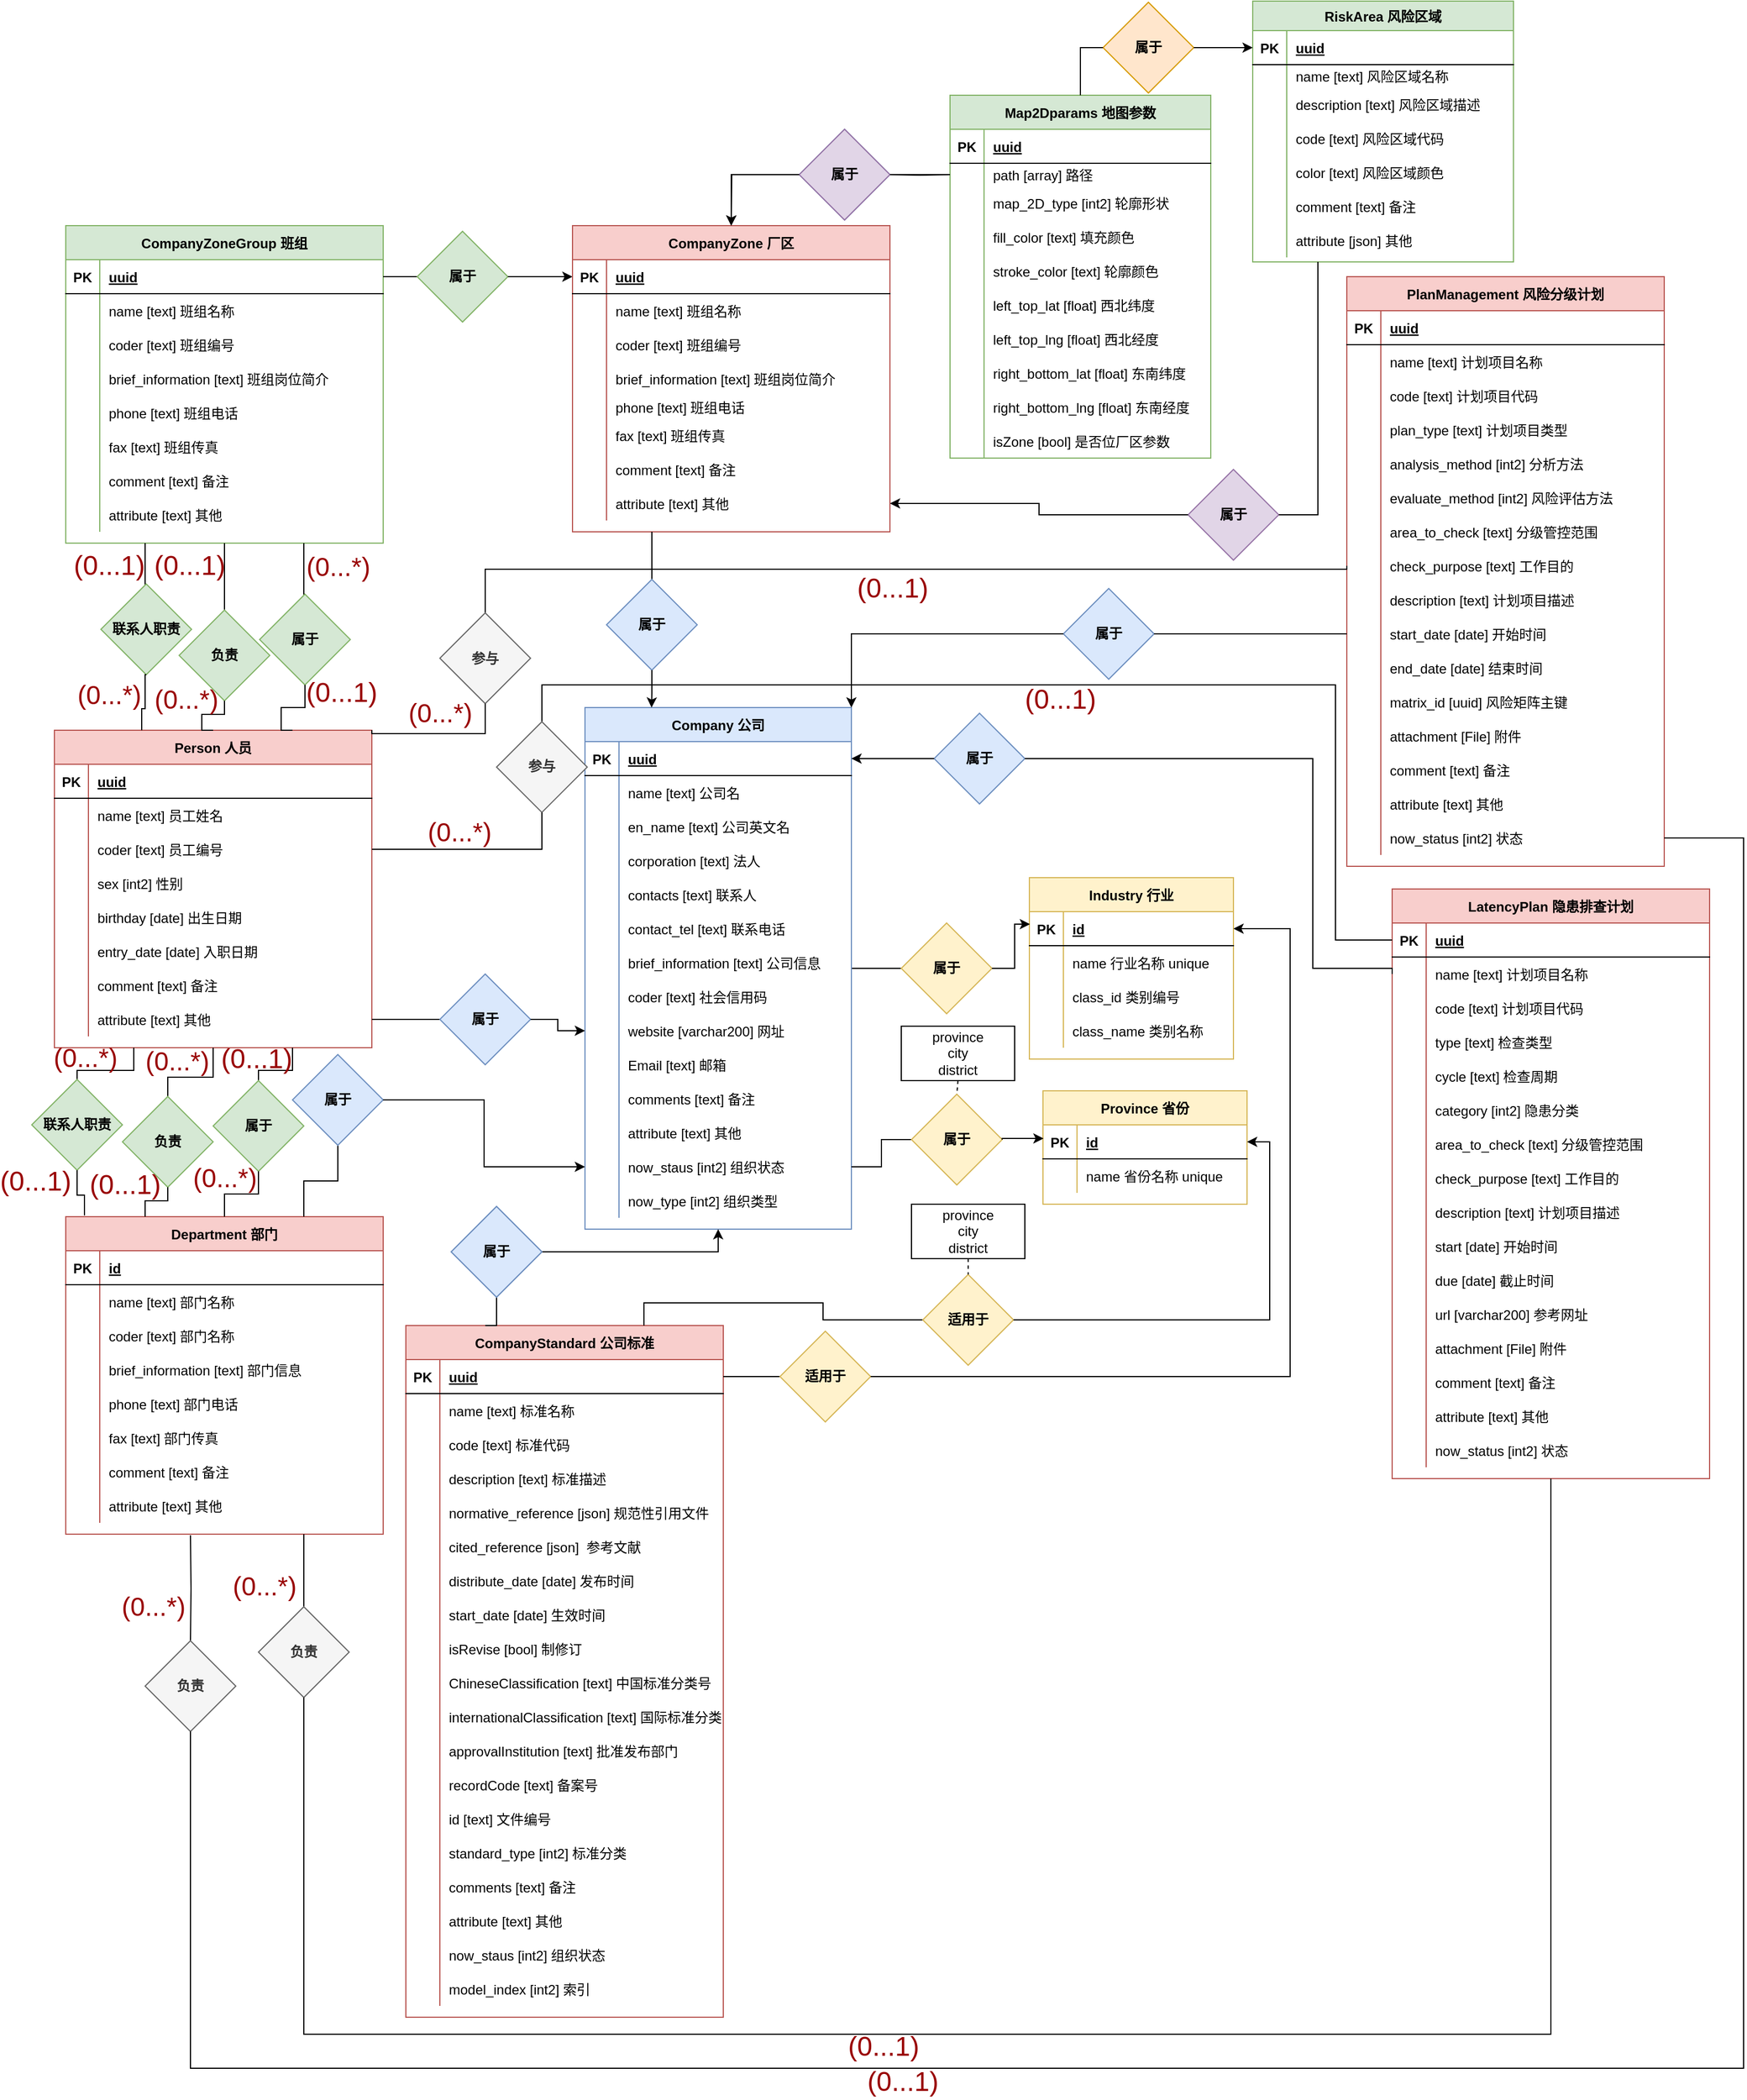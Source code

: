 <mxfile version="20.0.1" type="github">
  <diagram id="R2lEEEUBdFMjLlhIrx00" name="Page-1">
    <mxGraphModel dx="1730" dy="893" grid="1" gridSize="10" guides="1" tooltips="1" connect="1" arrows="1" fold="1" page="1" pageScale="1" pageWidth="1654" pageHeight="2336" math="0" shadow="0" extFonts="Permanent Marker^https://fonts.googleapis.com/css?family=Permanent+Marker">
      <root>
        <mxCell id="0" />
        <mxCell id="1" parent="0" />
        <mxCell id="xyOO_spzbX_BqFr2w0Wo-58" value="" style="edgeStyle=orthogonalEdgeStyle;rounded=0;orthogonalLoop=1;jettySize=auto;html=1;endArrow=none;endFill=0;" parent="1" source="xyOO_spzbX_BqFr2w0Wo-1" target="xyOO_spzbX_BqFr2w0Wo-57" edge="1">
          <mxGeometry relative="1" as="geometry" />
        </mxCell>
        <mxCell id="xyOO_spzbX_BqFr2w0Wo-1" value="Company 公司" style="shape=table;startSize=30;container=1;collapsible=1;childLayout=tableLayout;fixedRows=1;rowLines=0;fontStyle=1;align=center;resizeLast=1;fillColor=#dae8fc;strokeColor=#6c8ebf;" parent="1" vertex="1">
          <mxGeometry x="560" y="723" width="235" height="460" as="geometry">
            <mxRectangle x="585" y="220" width="80" height="30" as="alternateBounds" />
          </mxGeometry>
        </mxCell>
        <mxCell id="xyOO_spzbX_BqFr2w0Wo-2" value="" style="shape=tableRow;horizontal=0;startSize=0;swimlaneHead=0;swimlaneBody=0;fillColor=none;collapsible=0;dropTarget=0;points=[[0,0.5],[1,0.5]];portConstraint=eastwest;top=0;left=0;right=0;bottom=1;" parent="xyOO_spzbX_BqFr2w0Wo-1" vertex="1">
          <mxGeometry y="30" width="235" height="30" as="geometry" />
        </mxCell>
        <mxCell id="xyOO_spzbX_BqFr2w0Wo-3" value="PK" style="shape=partialRectangle;connectable=0;fillColor=none;top=0;left=0;bottom=0;right=0;fontStyle=1;overflow=hidden;" parent="xyOO_spzbX_BqFr2w0Wo-2" vertex="1">
          <mxGeometry width="30" height="30" as="geometry">
            <mxRectangle width="30" height="30" as="alternateBounds" />
          </mxGeometry>
        </mxCell>
        <mxCell id="xyOO_spzbX_BqFr2w0Wo-4" value="uuid" style="shape=partialRectangle;connectable=0;fillColor=none;top=0;left=0;bottom=0;right=0;align=left;spacingLeft=6;fontStyle=5;overflow=hidden;" parent="xyOO_spzbX_BqFr2w0Wo-2" vertex="1">
          <mxGeometry x="30" width="205" height="30" as="geometry">
            <mxRectangle width="205" height="30" as="alternateBounds" />
          </mxGeometry>
        </mxCell>
        <mxCell id="xyOO_spzbX_BqFr2w0Wo-5" value="" style="shape=tableRow;horizontal=0;startSize=0;swimlaneHead=0;swimlaneBody=0;fillColor=none;collapsible=0;dropTarget=0;points=[[0,0.5],[1,0.5]];portConstraint=eastwest;top=0;left=0;right=0;bottom=0;" parent="xyOO_spzbX_BqFr2w0Wo-1" vertex="1">
          <mxGeometry y="60" width="235" height="30" as="geometry" />
        </mxCell>
        <mxCell id="xyOO_spzbX_BqFr2w0Wo-6" value="" style="shape=partialRectangle;connectable=0;fillColor=none;top=0;left=0;bottom=0;right=0;editable=1;overflow=hidden;" parent="xyOO_spzbX_BqFr2w0Wo-5" vertex="1">
          <mxGeometry width="30" height="30" as="geometry">
            <mxRectangle width="30" height="30" as="alternateBounds" />
          </mxGeometry>
        </mxCell>
        <mxCell id="xyOO_spzbX_BqFr2w0Wo-7" value="name [text] 公司名" style="shape=partialRectangle;connectable=0;fillColor=none;top=0;left=0;bottom=0;right=0;align=left;spacingLeft=6;overflow=hidden;" parent="xyOO_spzbX_BqFr2w0Wo-5" vertex="1">
          <mxGeometry x="30" width="205" height="30" as="geometry">
            <mxRectangle width="205" height="30" as="alternateBounds" />
          </mxGeometry>
        </mxCell>
        <mxCell id="xyOO_spzbX_BqFr2w0Wo-8" value="" style="shape=tableRow;horizontal=0;startSize=0;swimlaneHead=0;swimlaneBody=0;fillColor=none;collapsible=0;dropTarget=0;points=[[0,0.5],[1,0.5]];portConstraint=eastwest;top=0;left=0;right=0;bottom=0;" parent="xyOO_spzbX_BqFr2w0Wo-1" vertex="1">
          <mxGeometry y="90" width="235" height="30" as="geometry" />
        </mxCell>
        <mxCell id="xyOO_spzbX_BqFr2w0Wo-9" value="" style="shape=partialRectangle;connectable=0;fillColor=none;top=0;left=0;bottom=0;right=0;editable=1;overflow=hidden;" parent="xyOO_spzbX_BqFr2w0Wo-8" vertex="1">
          <mxGeometry width="30" height="30" as="geometry">
            <mxRectangle width="30" height="30" as="alternateBounds" />
          </mxGeometry>
        </mxCell>
        <mxCell id="xyOO_spzbX_BqFr2w0Wo-10" value="en_name [text] 公司英文名" style="shape=partialRectangle;connectable=0;fillColor=none;top=0;left=0;bottom=0;right=0;align=left;spacingLeft=6;overflow=hidden;" parent="xyOO_spzbX_BqFr2w0Wo-8" vertex="1">
          <mxGeometry x="30" width="205" height="30" as="geometry">
            <mxRectangle width="205" height="30" as="alternateBounds" />
          </mxGeometry>
        </mxCell>
        <mxCell id="xyOO_spzbX_BqFr2w0Wo-11" value="" style="shape=tableRow;horizontal=0;startSize=0;swimlaneHead=0;swimlaneBody=0;fillColor=none;collapsible=0;dropTarget=0;points=[[0,0.5],[1,0.5]];portConstraint=eastwest;top=0;left=0;right=0;bottom=0;" parent="xyOO_spzbX_BqFr2w0Wo-1" vertex="1">
          <mxGeometry y="120" width="235" height="30" as="geometry" />
        </mxCell>
        <mxCell id="xyOO_spzbX_BqFr2w0Wo-12" value="" style="shape=partialRectangle;connectable=0;fillColor=none;top=0;left=0;bottom=0;right=0;editable=1;overflow=hidden;" parent="xyOO_spzbX_BqFr2w0Wo-11" vertex="1">
          <mxGeometry width="30" height="30" as="geometry">
            <mxRectangle width="30" height="30" as="alternateBounds" />
          </mxGeometry>
        </mxCell>
        <mxCell id="xyOO_spzbX_BqFr2w0Wo-13" value="corporation [text] 法人" style="shape=partialRectangle;connectable=0;fillColor=none;top=0;left=0;bottom=0;right=0;align=left;spacingLeft=6;overflow=hidden;" parent="xyOO_spzbX_BqFr2w0Wo-11" vertex="1">
          <mxGeometry x="30" width="205" height="30" as="geometry">
            <mxRectangle width="205" height="30" as="alternateBounds" />
          </mxGeometry>
        </mxCell>
        <mxCell id="xyOO_spzbX_BqFr2w0Wo-32" style="shape=tableRow;horizontal=0;startSize=0;swimlaneHead=0;swimlaneBody=0;fillColor=none;collapsible=0;dropTarget=0;points=[[0,0.5],[1,0.5]];portConstraint=eastwest;top=0;left=0;right=0;bottom=0;" parent="xyOO_spzbX_BqFr2w0Wo-1" vertex="1">
          <mxGeometry y="150" width="235" height="30" as="geometry" />
        </mxCell>
        <mxCell id="xyOO_spzbX_BqFr2w0Wo-33" style="shape=partialRectangle;connectable=0;fillColor=none;top=0;left=0;bottom=0;right=0;editable=1;overflow=hidden;" parent="xyOO_spzbX_BqFr2w0Wo-32" vertex="1">
          <mxGeometry width="30" height="30" as="geometry">
            <mxRectangle width="30" height="30" as="alternateBounds" />
          </mxGeometry>
        </mxCell>
        <mxCell id="xyOO_spzbX_BqFr2w0Wo-34" value="contacts [text] 联系人" style="shape=partialRectangle;connectable=0;fillColor=none;top=0;left=0;bottom=0;right=0;align=left;spacingLeft=6;overflow=hidden;" parent="xyOO_spzbX_BqFr2w0Wo-32" vertex="1">
          <mxGeometry x="30" width="205" height="30" as="geometry">
            <mxRectangle width="205" height="30" as="alternateBounds" />
          </mxGeometry>
        </mxCell>
        <mxCell id="xyOO_spzbX_BqFr2w0Wo-29" style="shape=tableRow;horizontal=0;startSize=0;swimlaneHead=0;swimlaneBody=0;fillColor=none;collapsible=0;dropTarget=0;points=[[0,0.5],[1,0.5]];portConstraint=eastwest;top=0;left=0;right=0;bottom=0;" parent="xyOO_spzbX_BqFr2w0Wo-1" vertex="1">
          <mxGeometry y="180" width="235" height="30" as="geometry" />
        </mxCell>
        <mxCell id="xyOO_spzbX_BqFr2w0Wo-30" style="shape=partialRectangle;connectable=0;fillColor=none;top=0;left=0;bottom=0;right=0;editable=1;overflow=hidden;" parent="xyOO_spzbX_BqFr2w0Wo-29" vertex="1">
          <mxGeometry width="30" height="30" as="geometry">
            <mxRectangle width="30" height="30" as="alternateBounds" />
          </mxGeometry>
        </mxCell>
        <mxCell id="xyOO_spzbX_BqFr2w0Wo-31" value="contact_tel [text] 联系电话" style="shape=partialRectangle;connectable=0;fillColor=none;top=0;left=0;bottom=0;right=0;align=left;spacingLeft=6;overflow=hidden;" parent="xyOO_spzbX_BqFr2w0Wo-29" vertex="1">
          <mxGeometry x="30" width="205" height="30" as="geometry">
            <mxRectangle width="205" height="30" as="alternateBounds" />
          </mxGeometry>
        </mxCell>
        <mxCell id="xyOO_spzbX_BqFr2w0Wo-23" style="shape=tableRow;horizontal=0;startSize=0;swimlaneHead=0;swimlaneBody=0;fillColor=none;collapsible=0;dropTarget=0;points=[[0,0.5],[1,0.5]];portConstraint=eastwest;top=0;left=0;right=0;bottom=0;" parent="xyOO_spzbX_BqFr2w0Wo-1" vertex="1">
          <mxGeometry y="210" width="235" height="30" as="geometry" />
        </mxCell>
        <mxCell id="xyOO_spzbX_BqFr2w0Wo-24" style="shape=partialRectangle;connectable=0;fillColor=none;top=0;left=0;bottom=0;right=0;editable=1;overflow=hidden;" parent="xyOO_spzbX_BqFr2w0Wo-23" vertex="1">
          <mxGeometry width="30" height="30" as="geometry">
            <mxRectangle width="30" height="30" as="alternateBounds" />
          </mxGeometry>
        </mxCell>
        <mxCell id="xyOO_spzbX_BqFr2w0Wo-25" value="brief_information [text] 公司信息" style="shape=partialRectangle;connectable=0;fillColor=none;top=0;left=0;bottom=0;right=0;align=left;spacingLeft=6;overflow=hidden;" parent="xyOO_spzbX_BqFr2w0Wo-23" vertex="1">
          <mxGeometry x="30" width="205" height="30" as="geometry">
            <mxRectangle width="205" height="30" as="alternateBounds" />
          </mxGeometry>
        </mxCell>
        <mxCell id="xyOO_spzbX_BqFr2w0Wo-20" style="shape=tableRow;horizontal=0;startSize=0;swimlaneHead=0;swimlaneBody=0;fillColor=none;collapsible=0;dropTarget=0;points=[[0,0.5],[1,0.5]];portConstraint=eastwest;top=0;left=0;right=0;bottom=0;" parent="xyOO_spzbX_BqFr2w0Wo-1" vertex="1">
          <mxGeometry y="240" width="235" height="30" as="geometry" />
        </mxCell>
        <mxCell id="xyOO_spzbX_BqFr2w0Wo-21" style="shape=partialRectangle;connectable=0;fillColor=none;top=0;left=0;bottom=0;right=0;editable=1;overflow=hidden;" parent="xyOO_spzbX_BqFr2w0Wo-20" vertex="1">
          <mxGeometry width="30" height="30" as="geometry">
            <mxRectangle width="30" height="30" as="alternateBounds" />
          </mxGeometry>
        </mxCell>
        <mxCell id="xyOO_spzbX_BqFr2w0Wo-22" value="coder [text] 社会信用码" style="shape=partialRectangle;connectable=0;fillColor=none;top=0;left=0;bottom=0;right=0;align=left;spacingLeft=6;overflow=hidden;" parent="xyOO_spzbX_BqFr2w0Wo-20" vertex="1">
          <mxGeometry x="30" width="205" height="30" as="geometry">
            <mxRectangle width="205" height="30" as="alternateBounds" />
          </mxGeometry>
        </mxCell>
        <mxCell id="xyOO_spzbX_BqFr2w0Wo-44" style="shape=tableRow;horizontal=0;startSize=0;swimlaneHead=0;swimlaneBody=0;fillColor=none;collapsible=0;dropTarget=0;points=[[0,0.5],[1,0.5]];portConstraint=eastwest;top=0;left=0;right=0;bottom=0;" parent="xyOO_spzbX_BqFr2w0Wo-1" vertex="1">
          <mxGeometry y="270" width="235" height="30" as="geometry" />
        </mxCell>
        <mxCell id="xyOO_spzbX_BqFr2w0Wo-45" style="shape=partialRectangle;connectable=0;fillColor=none;top=0;left=0;bottom=0;right=0;editable=1;overflow=hidden;" parent="xyOO_spzbX_BqFr2w0Wo-44" vertex="1">
          <mxGeometry width="30" height="30" as="geometry">
            <mxRectangle width="30" height="30" as="alternateBounds" />
          </mxGeometry>
        </mxCell>
        <mxCell id="xyOO_spzbX_BqFr2w0Wo-46" value="website [varchar200] 网址" style="shape=partialRectangle;connectable=0;fillColor=none;top=0;left=0;bottom=0;right=0;align=left;spacingLeft=6;overflow=hidden;" parent="xyOO_spzbX_BqFr2w0Wo-44" vertex="1">
          <mxGeometry x="30" width="205" height="30" as="geometry">
            <mxRectangle width="205" height="30" as="alternateBounds" />
          </mxGeometry>
        </mxCell>
        <mxCell id="xyOO_spzbX_BqFr2w0Wo-41" style="shape=tableRow;horizontal=0;startSize=0;swimlaneHead=0;swimlaneBody=0;fillColor=none;collapsible=0;dropTarget=0;points=[[0,0.5],[1,0.5]];portConstraint=eastwest;top=0;left=0;right=0;bottom=0;" parent="xyOO_spzbX_BqFr2w0Wo-1" vertex="1">
          <mxGeometry y="300" width="235" height="30" as="geometry" />
        </mxCell>
        <mxCell id="xyOO_spzbX_BqFr2w0Wo-42" style="shape=partialRectangle;connectable=0;fillColor=none;top=0;left=0;bottom=0;right=0;editable=1;overflow=hidden;" parent="xyOO_spzbX_BqFr2w0Wo-41" vertex="1">
          <mxGeometry width="30" height="30" as="geometry">
            <mxRectangle width="30" height="30" as="alternateBounds" />
          </mxGeometry>
        </mxCell>
        <mxCell id="xyOO_spzbX_BqFr2w0Wo-43" value="Email [text] 邮箱" style="shape=partialRectangle;connectable=0;fillColor=none;top=0;left=0;bottom=0;right=0;align=left;spacingLeft=6;overflow=hidden;" parent="xyOO_spzbX_BqFr2w0Wo-41" vertex="1">
          <mxGeometry x="30" width="205" height="30" as="geometry">
            <mxRectangle width="205" height="30" as="alternateBounds" />
          </mxGeometry>
        </mxCell>
        <mxCell id="xyOO_spzbX_BqFr2w0Wo-35" style="shape=tableRow;horizontal=0;startSize=0;swimlaneHead=0;swimlaneBody=0;fillColor=none;collapsible=0;dropTarget=0;points=[[0,0.5],[1,0.5]];portConstraint=eastwest;top=0;left=0;right=0;bottom=0;" parent="xyOO_spzbX_BqFr2w0Wo-1" vertex="1">
          <mxGeometry y="330" width="235" height="30" as="geometry" />
        </mxCell>
        <mxCell id="xyOO_spzbX_BqFr2w0Wo-36" style="shape=partialRectangle;connectable=0;fillColor=none;top=0;left=0;bottom=0;right=0;editable=1;overflow=hidden;" parent="xyOO_spzbX_BqFr2w0Wo-35" vertex="1">
          <mxGeometry width="30" height="30" as="geometry">
            <mxRectangle width="30" height="30" as="alternateBounds" />
          </mxGeometry>
        </mxCell>
        <mxCell id="xyOO_spzbX_BqFr2w0Wo-37" value="comments [text] 备注" style="shape=partialRectangle;connectable=0;fillColor=none;top=0;left=0;bottom=0;right=0;align=left;spacingLeft=6;overflow=hidden;" parent="xyOO_spzbX_BqFr2w0Wo-35" vertex="1">
          <mxGeometry x="30" width="205" height="30" as="geometry">
            <mxRectangle width="205" height="30" as="alternateBounds" />
          </mxGeometry>
        </mxCell>
        <mxCell id="xyOO_spzbX_BqFr2w0Wo-50" style="shape=tableRow;horizontal=0;startSize=0;swimlaneHead=0;swimlaneBody=0;fillColor=none;collapsible=0;dropTarget=0;points=[[0,0.5],[1,0.5]];portConstraint=eastwest;top=0;left=0;right=0;bottom=0;" parent="xyOO_spzbX_BqFr2w0Wo-1" vertex="1">
          <mxGeometry y="360" width="235" height="30" as="geometry" />
        </mxCell>
        <mxCell id="xyOO_spzbX_BqFr2w0Wo-51" style="shape=partialRectangle;connectable=0;fillColor=none;top=0;left=0;bottom=0;right=0;editable=1;overflow=hidden;" parent="xyOO_spzbX_BqFr2w0Wo-50" vertex="1">
          <mxGeometry width="30" height="30" as="geometry">
            <mxRectangle width="30" height="30" as="alternateBounds" />
          </mxGeometry>
        </mxCell>
        <mxCell id="xyOO_spzbX_BqFr2w0Wo-52" value="attribute [text] 其他" style="shape=partialRectangle;connectable=0;fillColor=none;top=0;left=0;bottom=0;right=0;align=left;spacingLeft=6;overflow=hidden;" parent="xyOO_spzbX_BqFr2w0Wo-50" vertex="1">
          <mxGeometry x="30" width="205" height="30" as="geometry">
            <mxRectangle width="205" height="30" as="alternateBounds" />
          </mxGeometry>
        </mxCell>
        <mxCell id="xyOO_spzbX_BqFr2w0Wo-47" style="shape=tableRow;horizontal=0;startSize=0;swimlaneHead=0;swimlaneBody=0;fillColor=none;collapsible=0;dropTarget=0;points=[[0,0.5],[1,0.5]];portConstraint=eastwest;top=0;left=0;right=0;bottom=0;" parent="xyOO_spzbX_BqFr2w0Wo-1" vertex="1">
          <mxGeometry y="390" width="235" height="30" as="geometry" />
        </mxCell>
        <mxCell id="xyOO_spzbX_BqFr2w0Wo-48" style="shape=partialRectangle;connectable=0;fillColor=none;top=0;left=0;bottom=0;right=0;editable=1;overflow=hidden;" parent="xyOO_spzbX_BqFr2w0Wo-47" vertex="1">
          <mxGeometry width="30" height="30" as="geometry">
            <mxRectangle width="30" height="30" as="alternateBounds" />
          </mxGeometry>
        </mxCell>
        <mxCell id="xyOO_spzbX_BqFr2w0Wo-49" value="now_staus [int2] 组织状态" style="shape=partialRectangle;connectable=0;fillColor=none;top=0;left=0;bottom=0;right=0;align=left;spacingLeft=6;overflow=hidden;" parent="xyOO_spzbX_BqFr2w0Wo-47" vertex="1">
          <mxGeometry x="30" width="205" height="30" as="geometry">
            <mxRectangle width="205" height="30" as="alternateBounds" />
          </mxGeometry>
        </mxCell>
        <mxCell id="xyOO_spzbX_BqFr2w0Wo-53" style="shape=tableRow;horizontal=0;startSize=0;swimlaneHead=0;swimlaneBody=0;fillColor=none;collapsible=0;dropTarget=0;points=[[0,0.5],[1,0.5]];portConstraint=eastwest;top=0;left=0;right=0;bottom=0;" parent="xyOO_spzbX_BqFr2w0Wo-1" vertex="1">
          <mxGeometry y="420" width="235" height="30" as="geometry" />
        </mxCell>
        <mxCell id="xyOO_spzbX_BqFr2w0Wo-54" style="shape=partialRectangle;connectable=0;fillColor=none;top=0;left=0;bottom=0;right=0;editable=1;overflow=hidden;" parent="xyOO_spzbX_BqFr2w0Wo-53" vertex="1">
          <mxGeometry width="30" height="30" as="geometry">
            <mxRectangle width="30" height="30" as="alternateBounds" />
          </mxGeometry>
        </mxCell>
        <mxCell id="xyOO_spzbX_BqFr2w0Wo-55" value="now_type [int2] 组织类型" style="shape=partialRectangle;connectable=0;fillColor=none;top=0;left=0;bottom=0;right=0;align=left;spacingLeft=6;overflow=hidden;" parent="xyOO_spzbX_BqFr2w0Wo-53" vertex="1">
          <mxGeometry x="30" width="205" height="30" as="geometry">
            <mxRectangle width="205" height="30" as="alternateBounds" />
          </mxGeometry>
        </mxCell>
        <mxCell id="xyOO_spzbX_BqFr2w0Wo-57" value="属于" style="rhombus;whiteSpace=wrap;html=1;fillColor=#fff2cc;strokeColor=#d6b656;startSize=30;fontStyle=1;" parent="1" vertex="1">
          <mxGeometry x="839" y="913" width="80" height="80" as="geometry" />
        </mxCell>
        <mxCell id="xyOO_spzbX_BqFr2w0Wo-59" value="Industry 行业" style="shape=table;startSize=30;container=1;collapsible=1;childLayout=tableLayout;fixedRows=1;rowLines=0;fontStyle=1;align=center;resizeLast=1;fillColor=#fff2cc;strokeColor=#d6b656;" parent="1" vertex="1">
          <mxGeometry x="952" y="873" width="180" height="160" as="geometry" />
        </mxCell>
        <mxCell id="xyOO_spzbX_BqFr2w0Wo-60" value="" style="shape=tableRow;horizontal=0;startSize=0;swimlaneHead=0;swimlaneBody=0;fillColor=none;collapsible=0;dropTarget=0;points=[[0,0.5],[1,0.5]];portConstraint=eastwest;top=0;left=0;right=0;bottom=1;" parent="xyOO_spzbX_BqFr2w0Wo-59" vertex="1">
          <mxGeometry y="30" width="180" height="30" as="geometry" />
        </mxCell>
        <mxCell id="xyOO_spzbX_BqFr2w0Wo-61" value="PK" style="shape=partialRectangle;connectable=0;fillColor=none;top=0;left=0;bottom=0;right=0;fontStyle=1;overflow=hidden;" parent="xyOO_spzbX_BqFr2w0Wo-60" vertex="1">
          <mxGeometry width="30" height="30" as="geometry">
            <mxRectangle width="30" height="30" as="alternateBounds" />
          </mxGeometry>
        </mxCell>
        <mxCell id="xyOO_spzbX_BqFr2w0Wo-62" value="id" style="shape=partialRectangle;connectable=0;fillColor=none;top=0;left=0;bottom=0;right=0;align=left;spacingLeft=6;fontStyle=5;overflow=hidden;" parent="xyOO_spzbX_BqFr2w0Wo-60" vertex="1">
          <mxGeometry x="30" width="150" height="30" as="geometry">
            <mxRectangle width="150" height="30" as="alternateBounds" />
          </mxGeometry>
        </mxCell>
        <mxCell id="xyOO_spzbX_BqFr2w0Wo-63" value="" style="shape=tableRow;horizontal=0;startSize=0;swimlaneHead=0;swimlaneBody=0;fillColor=none;collapsible=0;dropTarget=0;points=[[0,0.5],[1,0.5]];portConstraint=eastwest;top=0;left=0;right=0;bottom=0;" parent="xyOO_spzbX_BqFr2w0Wo-59" vertex="1">
          <mxGeometry y="60" width="180" height="30" as="geometry" />
        </mxCell>
        <mxCell id="xyOO_spzbX_BqFr2w0Wo-64" value="" style="shape=partialRectangle;connectable=0;fillColor=none;top=0;left=0;bottom=0;right=0;editable=1;overflow=hidden;" parent="xyOO_spzbX_BqFr2w0Wo-63" vertex="1">
          <mxGeometry width="30" height="30" as="geometry">
            <mxRectangle width="30" height="30" as="alternateBounds" />
          </mxGeometry>
        </mxCell>
        <mxCell id="xyOO_spzbX_BqFr2w0Wo-65" value="name 行业名称 unique" style="shape=partialRectangle;connectable=0;fillColor=none;top=0;left=0;bottom=0;right=0;align=left;spacingLeft=6;overflow=hidden;" parent="xyOO_spzbX_BqFr2w0Wo-63" vertex="1">
          <mxGeometry x="30" width="150" height="30" as="geometry">
            <mxRectangle width="150" height="30" as="alternateBounds" />
          </mxGeometry>
        </mxCell>
        <mxCell id="xyOO_spzbX_BqFr2w0Wo-66" value="" style="shape=tableRow;horizontal=0;startSize=0;swimlaneHead=0;swimlaneBody=0;fillColor=none;collapsible=0;dropTarget=0;points=[[0,0.5],[1,0.5]];portConstraint=eastwest;top=0;left=0;right=0;bottom=0;" parent="xyOO_spzbX_BqFr2w0Wo-59" vertex="1">
          <mxGeometry y="90" width="180" height="30" as="geometry" />
        </mxCell>
        <mxCell id="xyOO_spzbX_BqFr2w0Wo-67" value="" style="shape=partialRectangle;connectable=0;fillColor=none;top=0;left=0;bottom=0;right=0;editable=1;overflow=hidden;" parent="xyOO_spzbX_BqFr2w0Wo-66" vertex="1">
          <mxGeometry width="30" height="30" as="geometry">
            <mxRectangle width="30" height="30" as="alternateBounds" />
          </mxGeometry>
        </mxCell>
        <mxCell id="xyOO_spzbX_BqFr2w0Wo-68" value="class_id 类别编号" style="shape=partialRectangle;connectable=0;fillColor=none;top=0;left=0;bottom=0;right=0;align=left;spacingLeft=6;overflow=hidden;" parent="xyOO_spzbX_BqFr2w0Wo-66" vertex="1">
          <mxGeometry x="30" width="150" height="30" as="geometry">
            <mxRectangle width="150" height="30" as="alternateBounds" />
          </mxGeometry>
        </mxCell>
        <mxCell id="xyOO_spzbX_BqFr2w0Wo-69" value="" style="shape=tableRow;horizontal=0;startSize=0;swimlaneHead=0;swimlaneBody=0;fillColor=none;collapsible=0;dropTarget=0;points=[[0,0.5],[1,0.5]];portConstraint=eastwest;top=0;left=0;right=0;bottom=0;" parent="xyOO_spzbX_BqFr2w0Wo-59" vertex="1">
          <mxGeometry y="120" width="180" height="30" as="geometry" />
        </mxCell>
        <mxCell id="xyOO_spzbX_BqFr2w0Wo-70" value="" style="shape=partialRectangle;connectable=0;fillColor=none;top=0;left=0;bottom=0;right=0;editable=1;overflow=hidden;" parent="xyOO_spzbX_BqFr2w0Wo-69" vertex="1">
          <mxGeometry width="30" height="30" as="geometry">
            <mxRectangle width="30" height="30" as="alternateBounds" />
          </mxGeometry>
        </mxCell>
        <mxCell id="xyOO_spzbX_BqFr2w0Wo-71" value="class_name 类别名称" style="shape=partialRectangle;connectable=0;fillColor=none;top=0;left=0;bottom=0;right=0;align=left;spacingLeft=6;overflow=hidden;" parent="xyOO_spzbX_BqFr2w0Wo-69" vertex="1">
          <mxGeometry x="30" width="150" height="30" as="geometry">
            <mxRectangle width="150" height="30" as="alternateBounds" />
          </mxGeometry>
        </mxCell>
        <mxCell id="xyOO_spzbX_BqFr2w0Wo-72" value="" style="edgeStyle=orthogonalEdgeStyle;rounded=0;orthogonalLoop=1;jettySize=auto;html=1;endArrow=classic;endFill=1;exitX=1;exitY=0.5;exitDx=0;exitDy=0;entryX=0.003;entryY=0.368;entryDx=0;entryDy=0;entryPerimeter=0;" parent="1" source="xyOO_spzbX_BqFr2w0Wo-57" target="xyOO_spzbX_BqFr2w0Wo-60" edge="1">
          <mxGeometry relative="1" as="geometry">
            <mxPoint x="787" y="963" as="sourcePoint" />
            <mxPoint x="849.0" y="963" as="targetPoint" />
          </mxGeometry>
        </mxCell>
        <mxCell id="xyOO_spzbX_BqFr2w0Wo-75" value="" style="edgeStyle=orthogonalEdgeStyle;rounded=0;orthogonalLoop=1;jettySize=auto;html=1;endArrow=none;endFill=0;" parent="1" source="xyOO_spzbX_BqFr2w0Wo-47" target="xyOO_spzbX_BqFr2w0Wo-76" edge="1">
          <mxGeometry relative="1" as="geometry">
            <mxPoint x="786" y="1141" as="sourcePoint" />
          </mxGeometry>
        </mxCell>
        <mxCell id="xyOO_spzbX_BqFr2w0Wo-76" value="属于" style="rhombus;whiteSpace=wrap;html=1;fillColor=#fff2cc;strokeColor=#d6b656;startSize=30;fontStyle=1;" parent="1" vertex="1">
          <mxGeometry x="848" y="1064" width="80" height="80" as="geometry" />
        </mxCell>
        <mxCell id="xyOO_spzbX_BqFr2w0Wo-77" value="Province 省份" style="shape=table;startSize=30;container=1;collapsible=1;childLayout=tableLayout;fixedRows=1;rowLines=0;fontStyle=1;align=center;resizeLast=1;fillColor=#fff2cc;strokeColor=#d6b656;" parent="1" vertex="1">
          <mxGeometry x="964" y="1061" width="180" height="100" as="geometry" />
        </mxCell>
        <mxCell id="xyOO_spzbX_BqFr2w0Wo-78" value="" style="shape=tableRow;horizontal=0;startSize=0;swimlaneHead=0;swimlaneBody=0;fillColor=none;collapsible=0;dropTarget=0;points=[[0,0.5],[1,0.5]];portConstraint=eastwest;top=0;left=0;right=0;bottom=1;" parent="xyOO_spzbX_BqFr2w0Wo-77" vertex="1">
          <mxGeometry y="30" width="180" height="30" as="geometry" />
        </mxCell>
        <mxCell id="xyOO_spzbX_BqFr2w0Wo-79" value="PK" style="shape=partialRectangle;connectable=0;fillColor=none;top=0;left=0;bottom=0;right=0;fontStyle=1;overflow=hidden;" parent="xyOO_spzbX_BqFr2w0Wo-78" vertex="1">
          <mxGeometry width="30" height="30" as="geometry">
            <mxRectangle width="30" height="30" as="alternateBounds" />
          </mxGeometry>
        </mxCell>
        <mxCell id="xyOO_spzbX_BqFr2w0Wo-80" value="id" style="shape=partialRectangle;connectable=0;fillColor=none;top=0;left=0;bottom=0;right=0;align=left;spacingLeft=6;fontStyle=5;overflow=hidden;" parent="xyOO_spzbX_BqFr2w0Wo-78" vertex="1">
          <mxGeometry x="30" width="150" height="30" as="geometry">
            <mxRectangle width="150" height="30" as="alternateBounds" />
          </mxGeometry>
        </mxCell>
        <mxCell id="xyOO_spzbX_BqFr2w0Wo-81" value="" style="shape=tableRow;horizontal=0;startSize=0;swimlaneHead=0;swimlaneBody=0;fillColor=none;collapsible=0;dropTarget=0;points=[[0,0.5],[1,0.5]];portConstraint=eastwest;top=0;left=0;right=0;bottom=0;" parent="xyOO_spzbX_BqFr2w0Wo-77" vertex="1">
          <mxGeometry y="60" width="180" height="30" as="geometry" />
        </mxCell>
        <mxCell id="xyOO_spzbX_BqFr2w0Wo-82" value="" style="shape=partialRectangle;connectable=0;fillColor=none;top=0;left=0;bottom=0;right=0;editable=1;overflow=hidden;" parent="xyOO_spzbX_BqFr2w0Wo-81" vertex="1">
          <mxGeometry width="30" height="30" as="geometry">
            <mxRectangle width="30" height="30" as="alternateBounds" />
          </mxGeometry>
        </mxCell>
        <mxCell id="xyOO_spzbX_BqFr2w0Wo-83" value="name 省份名称 unique" style="shape=partialRectangle;connectable=0;fillColor=none;top=0;left=0;bottom=0;right=0;align=left;spacingLeft=6;overflow=hidden;" parent="xyOO_spzbX_BqFr2w0Wo-81" vertex="1">
          <mxGeometry x="30" width="150" height="30" as="geometry">
            <mxRectangle width="150" height="30" as="alternateBounds" />
          </mxGeometry>
        </mxCell>
        <mxCell id="xyOO_spzbX_BqFr2w0Wo-90" value="" style="edgeStyle=orthogonalEdgeStyle;rounded=0;orthogonalLoop=1;jettySize=auto;html=1;endArrow=classic;endFill=1;exitX=1;exitY=0.5;exitDx=0;exitDy=0;entryX=0.003;entryY=0.368;entryDx=0;entryDy=0;entryPerimeter=0;" parent="1" source="xyOO_spzbX_BqFr2w0Wo-76" target="xyOO_spzbX_BqFr2w0Wo-78" edge="1">
          <mxGeometry relative="1" as="geometry">
            <mxPoint x="796" y="1151" as="sourcePoint" />
            <mxPoint x="858.0" y="1151" as="targetPoint" />
            <Array as="points">
              <mxPoint x="928" y="1103" />
              <mxPoint x="965" y="1103" />
            </Array>
          </mxGeometry>
        </mxCell>
        <mxCell id="xyOO_spzbX_BqFr2w0Wo-91" value="" style="endArrow=none;html=1;rounded=0;entryX=0.5;entryY=0;entryDx=0;entryDy=0;exitX=0.5;exitY=1;exitDx=0;exitDy=0;dashed=1;" parent="1" source="xyOO_spzbX_BqFr2w0Wo-92" target="xyOO_spzbX_BqFr2w0Wo-76" edge="1">
          <mxGeometry relative="1" as="geometry">
            <mxPoint x="881" y="1071" as="sourcePoint" />
            <mxPoint x="1001" y="1051" as="targetPoint" />
          </mxGeometry>
        </mxCell>
        <mxCell id="xyOO_spzbX_BqFr2w0Wo-92" value="&lt;div&gt;province&lt;/div&gt;&lt;div&gt;city&lt;/div&gt;&lt;div&gt;district&lt;br&gt;&lt;/div&gt;" style="whiteSpace=wrap;html=1;align=center;" parent="1" vertex="1">
          <mxGeometry x="839" y="1004" width="100" height="48" as="geometry" />
        </mxCell>
        <mxCell id="xyOO_spzbX_BqFr2w0Wo-93" value="CompanyStandard 公司标准" style="shape=table;startSize=30;container=1;collapsible=1;childLayout=tableLayout;fixedRows=1;rowLines=0;fontStyle=1;align=center;resizeLast=1;fillColor=#f8cecc;strokeColor=#b85450;" parent="1" vertex="1">
          <mxGeometry x="402" y="1268" width="280" height="610" as="geometry">
            <mxRectangle x="585" y="220" width="80" height="30" as="alternateBounds" />
          </mxGeometry>
        </mxCell>
        <mxCell id="xyOO_spzbX_BqFr2w0Wo-94" value="" style="shape=tableRow;horizontal=0;startSize=0;swimlaneHead=0;swimlaneBody=0;fillColor=none;collapsible=0;dropTarget=0;points=[[0,0.5],[1,0.5]];portConstraint=eastwest;top=0;left=0;right=0;bottom=1;" parent="xyOO_spzbX_BqFr2w0Wo-93" vertex="1">
          <mxGeometry y="30" width="280" height="30" as="geometry" />
        </mxCell>
        <mxCell id="xyOO_spzbX_BqFr2w0Wo-95" value="PK" style="shape=partialRectangle;connectable=0;fillColor=none;top=0;left=0;bottom=0;right=0;fontStyle=1;overflow=hidden;" parent="xyOO_spzbX_BqFr2w0Wo-94" vertex="1">
          <mxGeometry width="30" height="30" as="geometry">
            <mxRectangle width="30" height="30" as="alternateBounds" />
          </mxGeometry>
        </mxCell>
        <mxCell id="xyOO_spzbX_BqFr2w0Wo-96" value="uuid" style="shape=partialRectangle;connectable=0;fillColor=none;top=0;left=0;bottom=0;right=0;align=left;spacingLeft=6;fontStyle=5;overflow=hidden;" parent="xyOO_spzbX_BqFr2w0Wo-94" vertex="1">
          <mxGeometry x="30" width="250" height="30" as="geometry">
            <mxRectangle width="250" height="30" as="alternateBounds" />
          </mxGeometry>
        </mxCell>
        <mxCell id="xyOO_spzbX_BqFr2w0Wo-97" value="" style="shape=tableRow;horizontal=0;startSize=0;swimlaneHead=0;swimlaneBody=0;fillColor=none;collapsible=0;dropTarget=0;points=[[0,0.5],[1,0.5]];portConstraint=eastwest;top=0;left=0;right=0;bottom=0;" parent="xyOO_spzbX_BqFr2w0Wo-93" vertex="1">
          <mxGeometry y="60" width="280" height="30" as="geometry" />
        </mxCell>
        <mxCell id="xyOO_spzbX_BqFr2w0Wo-98" value="" style="shape=partialRectangle;connectable=0;fillColor=none;top=0;left=0;bottom=0;right=0;editable=1;overflow=hidden;" parent="xyOO_spzbX_BqFr2w0Wo-97" vertex="1">
          <mxGeometry width="30" height="30" as="geometry">
            <mxRectangle width="30" height="30" as="alternateBounds" />
          </mxGeometry>
        </mxCell>
        <mxCell id="xyOO_spzbX_BqFr2w0Wo-99" value="name [text] 标准名称" style="shape=partialRectangle;connectable=0;fillColor=none;top=0;left=0;bottom=0;right=0;align=left;spacingLeft=6;overflow=hidden;" parent="xyOO_spzbX_BqFr2w0Wo-97" vertex="1">
          <mxGeometry x="30" width="250" height="30" as="geometry">
            <mxRectangle width="250" height="30" as="alternateBounds" />
          </mxGeometry>
        </mxCell>
        <mxCell id="xyOO_spzbX_BqFr2w0Wo-100" value="" style="shape=tableRow;horizontal=0;startSize=0;swimlaneHead=0;swimlaneBody=0;fillColor=none;collapsible=0;dropTarget=0;points=[[0,0.5],[1,0.5]];portConstraint=eastwest;top=0;left=0;right=0;bottom=0;" parent="xyOO_spzbX_BqFr2w0Wo-93" vertex="1">
          <mxGeometry y="90" width="280" height="30" as="geometry" />
        </mxCell>
        <mxCell id="xyOO_spzbX_BqFr2w0Wo-101" value="" style="shape=partialRectangle;connectable=0;fillColor=none;top=0;left=0;bottom=0;right=0;editable=1;overflow=hidden;" parent="xyOO_spzbX_BqFr2w0Wo-100" vertex="1">
          <mxGeometry width="30" height="30" as="geometry">
            <mxRectangle width="30" height="30" as="alternateBounds" />
          </mxGeometry>
        </mxCell>
        <mxCell id="xyOO_spzbX_BqFr2w0Wo-102" value="code [text] 标准代码" style="shape=partialRectangle;connectable=0;fillColor=none;top=0;left=0;bottom=0;right=0;align=left;spacingLeft=6;overflow=hidden;" parent="xyOO_spzbX_BqFr2w0Wo-100" vertex="1">
          <mxGeometry x="30" width="250" height="30" as="geometry">
            <mxRectangle width="250" height="30" as="alternateBounds" />
          </mxGeometry>
        </mxCell>
        <mxCell id="xyOO_spzbX_BqFr2w0Wo-103" value="" style="shape=tableRow;horizontal=0;startSize=0;swimlaneHead=0;swimlaneBody=0;fillColor=none;collapsible=0;dropTarget=0;points=[[0,0.5],[1,0.5]];portConstraint=eastwest;top=0;left=0;right=0;bottom=0;" parent="xyOO_spzbX_BqFr2w0Wo-93" vertex="1">
          <mxGeometry y="120" width="280" height="30" as="geometry" />
        </mxCell>
        <mxCell id="xyOO_spzbX_BqFr2w0Wo-104" value="" style="shape=partialRectangle;connectable=0;fillColor=none;top=0;left=0;bottom=0;right=0;editable=1;overflow=hidden;" parent="xyOO_spzbX_BqFr2w0Wo-103" vertex="1">
          <mxGeometry width="30" height="30" as="geometry">
            <mxRectangle width="30" height="30" as="alternateBounds" />
          </mxGeometry>
        </mxCell>
        <mxCell id="xyOO_spzbX_BqFr2w0Wo-105" value="description [text] 标准描述" style="shape=partialRectangle;connectable=0;fillColor=none;top=0;left=0;bottom=0;right=0;align=left;spacingLeft=6;overflow=hidden;" parent="xyOO_spzbX_BqFr2w0Wo-103" vertex="1">
          <mxGeometry x="30" width="250" height="30" as="geometry">
            <mxRectangle width="250" height="30" as="alternateBounds" />
          </mxGeometry>
        </mxCell>
        <mxCell id="xyOO_spzbX_BqFr2w0Wo-106" style="shape=tableRow;horizontal=0;startSize=0;swimlaneHead=0;swimlaneBody=0;fillColor=none;collapsible=0;dropTarget=0;points=[[0,0.5],[1,0.5]];portConstraint=eastwest;top=0;left=0;right=0;bottom=0;" parent="xyOO_spzbX_BqFr2w0Wo-93" vertex="1">
          <mxGeometry y="150" width="280" height="30" as="geometry" />
        </mxCell>
        <mxCell id="xyOO_spzbX_BqFr2w0Wo-107" style="shape=partialRectangle;connectable=0;fillColor=none;top=0;left=0;bottom=0;right=0;editable=1;overflow=hidden;" parent="xyOO_spzbX_BqFr2w0Wo-106" vertex="1">
          <mxGeometry width="30" height="30" as="geometry">
            <mxRectangle width="30" height="30" as="alternateBounds" />
          </mxGeometry>
        </mxCell>
        <mxCell id="xyOO_spzbX_BqFr2w0Wo-108" value="normative_reference [json] 规范性引用文件" style="shape=partialRectangle;connectable=0;fillColor=none;top=0;left=0;bottom=0;right=0;align=left;spacingLeft=6;overflow=hidden;" parent="xyOO_spzbX_BqFr2w0Wo-106" vertex="1">
          <mxGeometry x="30" width="250" height="30" as="geometry">
            <mxRectangle width="250" height="30" as="alternateBounds" />
          </mxGeometry>
        </mxCell>
        <mxCell id="xyOO_spzbX_BqFr2w0Wo-109" style="shape=tableRow;horizontal=0;startSize=0;swimlaneHead=0;swimlaneBody=0;fillColor=none;collapsible=0;dropTarget=0;points=[[0,0.5],[1,0.5]];portConstraint=eastwest;top=0;left=0;right=0;bottom=0;" parent="xyOO_spzbX_BqFr2w0Wo-93" vertex="1">
          <mxGeometry y="180" width="280" height="30" as="geometry" />
        </mxCell>
        <mxCell id="xyOO_spzbX_BqFr2w0Wo-110" style="shape=partialRectangle;connectable=0;fillColor=none;top=0;left=0;bottom=0;right=0;editable=1;overflow=hidden;" parent="xyOO_spzbX_BqFr2w0Wo-109" vertex="1">
          <mxGeometry width="30" height="30" as="geometry">
            <mxRectangle width="30" height="30" as="alternateBounds" />
          </mxGeometry>
        </mxCell>
        <mxCell id="xyOO_spzbX_BqFr2w0Wo-111" value="cited_reference [json]  参考文献" style="shape=partialRectangle;connectable=0;fillColor=none;top=0;left=0;bottom=0;right=0;align=left;spacingLeft=6;overflow=hidden;" parent="xyOO_spzbX_BqFr2w0Wo-109" vertex="1">
          <mxGeometry x="30" width="250" height="30" as="geometry">
            <mxRectangle width="250" height="30" as="alternateBounds" />
          </mxGeometry>
        </mxCell>
        <mxCell id="xyOO_spzbX_BqFr2w0Wo-112" style="shape=tableRow;horizontal=0;startSize=0;swimlaneHead=0;swimlaneBody=0;fillColor=none;collapsible=0;dropTarget=0;points=[[0,0.5],[1,0.5]];portConstraint=eastwest;top=0;left=0;right=0;bottom=0;" parent="xyOO_spzbX_BqFr2w0Wo-93" vertex="1">
          <mxGeometry y="210" width="280" height="30" as="geometry" />
        </mxCell>
        <mxCell id="xyOO_spzbX_BqFr2w0Wo-113" style="shape=partialRectangle;connectable=0;fillColor=none;top=0;left=0;bottom=0;right=0;editable=1;overflow=hidden;" parent="xyOO_spzbX_BqFr2w0Wo-112" vertex="1">
          <mxGeometry width="30" height="30" as="geometry">
            <mxRectangle width="30" height="30" as="alternateBounds" />
          </mxGeometry>
        </mxCell>
        <mxCell id="xyOO_spzbX_BqFr2w0Wo-114" value="distribute_date [date] 发布时间" style="shape=partialRectangle;connectable=0;fillColor=none;top=0;left=0;bottom=0;right=0;align=left;spacingLeft=6;overflow=hidden;" parent="xyOO_spzbX_BqFr2w0Wo-112" vertex="1">
          <mxGeometry x="30" width="250" height="30" as="geometry">
            <mxRectangle width="250" height="30" as="alternateBounds" />
          </mxGeometry>
        </mxCell>
        <mxCell id="xyOO_spzbX_BqFr2w0Wo-115" style="shape=tableRow;horizontal=0;startSize=0;swimlaneHead=0;swimlaneBody=0;fillColor=none;collapsible=0;dropTarget=0;points=[[0,0.5],[1,0.5]];portConstraint=eastwest;top=0;left=0;right=0;bottom=0;" parent="xyOO_spzbX_BqFr2w0Wo-93" vertex="1">
          <mxGeometry y="240" width="280" height="30" as="geometry" />
        </mxCell>
        <mxCell id="xyOO_spzbX_BqFr2w0Wo-116" style="shape=partialRectangle;connectable=0;fillColor=none;top=0;left=0;bottom=0;right=0;editable=1;overflow=hidden;" parent="xyOO_spzbX_BqFr2w0Wo-115" vertex="1">
          <mxGeometry width="30" height="30" as="geometry">
            <mxRectangle width="30" height="30" as="alternateBounds" />
          </mxGeometry>
        </mxCell>
        <mxCell id="xyOO_spzbX_BqFr2w0Wo-117" value="start_date [date] 生效时间" style="shape=partialRectangle;connectable=0;fillColor=none;top=0;left=0;bottom=0;right=0;align=left;spacingLeft=6;overflow=hidden;" parent="xyOO_spzbX_BqFr2w0Wo-115" vertex="1">
          <mxGeometry x="30" width="250" height="30" as="geometry">
            <mxRectangle width="250" height="30" as="alternateBounds" />
          </mxGeometry>
        </mxCell>
        <mxCell id="xyOO_spzbX_BqFr2w0Wo-118" style="shape=tableRow;horizontal=0;startSize=0;swimlaneHead=0;swimlaneBody=0;fillColor=none;collapsible=0;dropTarget=0;points=[[0,0.5],[1,0.5]];portConstraint=eastwest;top=0;left=0;right=0;bottom=0;" parent="xyOO_spzbX_BqFr2w0Wo-93" vertex="1">
          <mxGeometry y="270" width="280" height="30" as="geometry" />
        </mxCell>
        <mxCell id="xyOO_spzbX_BqFr2w0Wo-119" style="shape=partialRectangle;connectable=0;fillColor=none;top=0;left=0;bottom=0;right=0;editable=1;overflow=hidden;" parent="xyOO_spzbX_BqFr2w0Wo-118" vertex="1">
          <mxGeometry width="30" height="30" as="geometry">
            <mxRectangle width="30" height="30" as="alternateBounds" />
          </mxGeometry>
        </mxCell>
        <mxCell id="xyOO_spzbX_BqFr2w0Wo-120" value="isRevise [bool] 制修订" style="shape=partialRectangle;connectable=0;fillColor=none;top=0;left=0;bottom=0;right=0;align=left;spacingLeft=6;overflow=hidden;" parent="xyOO_spzbX_BqFr2w0Wo-118" vertex="1">
          <mxGeometry x="30" width="250" height="30" as="geometry">
            <mxRectangle width="250" height="30" as="alternateBounds" />
          </mxGeometry>
        </mxCell>
        <mxCell id="xyOO_spzbX_BqFr2w0Wo-121" style="shape=tableRow;horizontal=0;startSize=0;swimlaneHead=0;swimlaneBody=0;fillColor=none;collapsible=0;dropTarget=0;points=[[0,0.5],[1,0.5]];portConstraint=eastwest;top=0;left=0;right=0;bottom=0;" parent="xyOO_spzbX_BqFr2w0Wo-93" vertex="1">
          <mxGeometry y="300" width="280" height="30" as="geometry" />
        </mxCell>
        <mxCell id="xyOO_spzbX_BqFr2w0Wo-122" style="shape=partialRectangle;connectable=0;fillColor=none;top=0;left=0;bottom=0;right=0;editable=1;overflow=hidden;" parent="xyOO_spzbX_BqFr2w0Wo-121" vertex="1">
          <mxGeometry width="30" height="30" as="geometry">
            <mxRectangle width="30" height="30" as="alternateBounds" />
          </mxGeometry>
        </mxCell>
        <mxCell id="xyOO_spzbX_BqFr2w0Wo-123" value="ChineseClassification [text] 中国标准分类号" style="shape=partialRectangle;connectable=0;fillColor=none;top=0;left=0;bottom=0;right=0;align=left;spacingLeft=6;overflow=hidden;" parent="xyOO_spzbX_BqFr2w0Wo-121" vertex="1">
          <mxGeometry x="30" width="250" height="30" as="geometry">
            <mxRectangle width="250" height="30" as="alternateBounds" />
          </mxGeometry>
        </mxCell>
        <mxCell id="xyOO_spzbX_BqFr2w0Wo-136" style="shape=tableRow;horizontal=0;startSize=0;swimlaneHead=0;swimlaneBody=0;fillColor=none;collapsible=0;dropTarget=0;points=[[0,0.5],[1,0.5]];portConstraint=eastwest;top=0;left=0;right=0;bottom=0;" parent="xyOO_spzbX_BqFr2w0Wo-93" vertex="1">
          <mxGeometry y="330" width="280" height="30" as="geometry" />
        </mxCell>
        <mxCell id="xyOO_spzbX_BqFr2w0Wo-137" style="shape=partialRectangle;connectable=0;fillColor=none;top=0;left=0;bottom=0;right=0;editable=1;overflow=hidden;" parent="xyOO_spzbX_BqFr2w0Wo-136" vertex="1">
          <mxGeometry width="30" height="30" as="geometry">
            <mxRectangle width="30" height="30" as="alternateBounds" />
          </mxGeometry>
        </mxCell>
        <mxCell id="xyOO_spzbX_BqFr2w0Wo-138" value="internationalClassification [text] 国际标准分类号" style="shape=partialRectangle;connectable=0;fillColor=none;top=0;left=0;bottom=0;right=0;align=left;spacingLeft=6;overflow=hidden;" parent="xyOO_spzbX_BqFr2w0Wo-136" vertex="1">
          <mxGeometry x="30" width="250" height="30" as="geometry">
            <mxRectangle width="250" height="30" as="alternateBounds" />
          </mxGeometry>
        </mxCell>
        <mxCell id="xyOO_spzbX_BqFr2w0Wo-139" style="shape=tableRow;horizontal=0;startSize=0;swimlaneHead=0;swimlaneBody=0;fillColor=none;collapsible=0;dropTarget=0;points=[[0,0.5],[1,0.5]];portConstraint=eastwest;top=0;left=0;right=0;bottom=0;" parent="xyOO_spzbX_BqFr2w0Wo-93" vertex="1">
          <mxGeometry y="360" width="280" height="30" as="geometry" />
        </mxCell>
        <mxCell id="xyOO_spzbX_BqFr2w0Wo-140" style="shape=partialRectangle;connectable=0;fillColor=none;top=0;left=0;bottom=0;right=0;editable=1;overflow=hidden;" parent="xyOO_spzbX_BqFr2w0Wo-139" vertex="1">
          <mxGeometry width="30" height="30" as="geometry">
            <mxRectangle width="30" height="30" as="alternateBounds" />
          </mxGeometry>
        </mxCell>
        <mxCell id="xyOO_spzbX_BqFr2w0Wo-141" value="approvalInstitution [text] 批准发布部门" style="shape=partialRectangle;connectable=0;fillColor=none;top=0;left=0;bottom=0;right=0;align=left;spacingLeft=6;overflow=hidden;" parent="xyOO_spzbX_BqFr2w0Wo-139" vertex="1">
          <mxGeometry x="30" width="250" height="30" as="geometry">
            <mxRectangle width="250" height="30" as="alternateBounds" />
          </mxGeometry>
        </mxCell>
        <mxCell id="xyOO_spzbX_BqFr2w0Wo-145" style="shape=tableRow;horizontal=0;startSize=0;swimlaneHead=0;swimlaneBody=0;fillColor=none;collapsible=0;dropTarget=0;points=[[0,0.5],[1,0.5]];portConstraint=eastwest;top=0;left=0;right=0;bottom=0;" parent="xyOO_spzbX_BqFr2w0Wo-93" vertex="1">
          <mxGeometry y="390" width="280" height="30" as="geometry" />
        </mxCell>
        <mxCell id="xyOO_spzbX_BqFr2w0Wo-146" style="shape=partialRectangle;connectable=0;fillColor=none;top=0;left=0;bottom=0;right=0;editable=1;overflow=hidden;" parent="xyOO_spzbX_BqFr2w0Wo-145" vertex="1">
          <mxGeometry width="30" height="30" as="geometry">
            <mxRectangle width="30" height="30" as="alternateBounds" />
          </mxGeometry>
        </mxCell>
        <mxCell id="xyOO_spzbX_BqFr2w0Wo-147" value="recordCode [text] 备案号" style="shape=partialRectangle;connectable=0;fillColor=none;top=0;left=0;bottom=0;right=0;align=left;spacingLeft=6;overflow=hidden;" parent="xyOO_spzbX_BqFr2w0Wo-145" vertex="1">
          <mxGeometry x="30" width="250" height="30" as="geometry">
            <mxRectangle width="250" height="30" as="alternateBounds" />
          </mxGeometry>
        </mxCell>
        <mxCell id="xyOO_spzbX_BqFr2w0Wo-142" style="shape=tableRow;horizontal=0;startSize=0;swimlaneHead=0;swimlaneBody=0;fillColor=none;collapsible=0;dropTarget=0;points=[[0,0.5],[1,0.5]];portConstraint=eastwest;top=0;left=0;right=0;bottom=0;" parent="xyOO_spzbX_BqFr2w0Wo-93" vertex="1">
          <mxGeometry y="420" width="280" height="30" as="geometry" />
        </mxCell>
        <mxCell id="xyOO_spzbX_BqFr2w0Wo-143" style="shape=partialRectangle;connectable=0;fillColor=none;top=0;left=0;bottom=0;right=0;editable=1;overflow=hidden;" parent="xyOO_spzbX_BqFr2w0Wo-142" vertex="1">
          <mxGeometry width="30" height="30" as="geometry">
            <mxRectangle width="30" height="30" as="alternateBounds" />
          </mxGeometry>
        </mxCell>
        <mxCell id="xyOO_spzbX_BqFr2w0Wo-144" value="id [text] 文件编号" style="shape=partialRectangle;connectable=0;fillColor=none;top=0;left=0;bottom=0;right=0;align=left;spacingLeft=6;overflow=hidden;" parent="xyOO_spzbX_BqFr2w0Wo-142" vertex="1">
          <mxGeometry x="30" width="250" height="30" as="geometry">
            <mxRectangle width="250" height="30" as="alternateBounds" />
          </mxGeometry>
        </mxCell>
        <mxCell id="xyOO_spzbX_BqFr2w0Wo-148" style="shape=tableRow;horizontal=0;startSize=0;swimlaneHead=0;swimlaneBody=0;fillColor=none;collapsible=0;dropTarget=0;points=[[0,0.5],[1,0.5]];portConstraint=eastwest;top=0;left=0;right=0;bottom=0;" parent="xyOO_spzbX_BqFr2w0Wo-93" vertex="1">
          <mxGeometry y="450" width="280" height="30" as="geometry" />
        </mxCell>
        <mxCell id="xyOO_spzbX_BqFr2w0Wo-149" style="shape=partialRectangle;connectable=0;fillColor=none;top=0;left=0;bottom=0;right=0;editable=1;overflow=hidden;" parent="xyOO_spzbX_BqFr2w0Wo-148" vertex="1">
          <mxGeometry width="30" height="30" as="geometry">
            <mxRectangle width="30" height="30" as="alternateBounds" />
          </mxGeometry>
        </mxCell>
        <mxCell id="xyOO_spzbX_BqFr2w0Wo-150" value="standard_type [int2] 标准分类" style="shape=partialRectangle;connectable=0;fillColor=none;top=0;left=0;bottom=0;right=0;align=left;spacingLeft=6;overflow=hidden;" parent="xyOO_spzbX_BqFr2w0Wo-148" vertex="1">
          <mxGeometry x="30" width="250" height="30" as="geometry">
            <mxRectangle width="250" height="30" as="alternateBounds" />
          </mxGeometry>
        </mxCell>
        <mxCell id="xyOO_spzbX_BqFr2w0Wo-124" style="shape=tableRow;horizontal=0;startSize=0;swimlaneHead=0;swimlaneBody=0;fillColor=none;collapsible=0;dropTarget=0;points=[[0,0.5],[1,0.5]];portConstraint=eastwest;top=0;left=0;right=0;bottom=0;" parent="xyOO_spzbX_BqFr2w0Wo-93" vertex="1">
          <mxGeometry y="480" width="280" height="30" as="geometry" />
        </mxCell>
        <mxCell id="xyOO_spzbX_BqFr2w0Wo-125" style="shape=partialRectangle;connectable=0;fillColor=none;top=0;left=0;bottom=0;right=0;editable=1;overflow=hidden;" parent="xyOO_spzbX_BqFr2w0Wo-124" vertex="1">
          <mxGeometry width="30" height="30" as="geometry">
            <mxRectangle width="30" height="30" as="alternateBounds" />
          </mxGeometry>
        </mxCell>
        <mxCell id="xyOO_spzbX_BqFr2w0Wo-126" value="comments [text] 备注" style="shape=partialRectangle;connectable=0;fillColor=none;top=0;left=0;bottom=0;right=0;align=left;spacingLeft=6;overflow=hidden;" parent="xyOO_spzbX_BqFr2w0Wo-124" vertex="1">
          <mxGeometry x="30" width="250" height="30" as="geometry">
            <mxRectangle width="250" height="30" as="alternateBounds" />
          </mxGeometry>
        </mxCell>
        <mxCell id="xyOO_spzbX_BqFr2w0Wo-127" style="shape=tableRow;horizontal=0;startSize=0;swimlaneHead=0;swimlaneBody=0;fillColor=none;collapsible=0;dropTarget=0;points=[[0,0.5],[1,0.5]];portConstraint=eastwest;top=0;left=0;right=0;bottom=0;" parent="xyOO_spzbX_BqFr2w0Wo-93" vertex="1">
          <mxGeometry y="510" width="280" height="30" as="geometry" />
        </mxCell>
        <mxCell id="xyOO_spzbX_BqFr2w0Wo-128" style="shape=partialRectangle;connectable=0;fillColor=none;top=0;left=0;bottom=0;right=0;editable=1;overflow=hidden;" parent="xyOO_spzbX_BqFr2w0Wo-127" vertex="1">
          <mxGeometry width="30" height="30" as="geometry">
            <mxRectangle width="30" height="30" as="alternateBounds" />
          </mxGeometry>
        </mxCell>
        <mxCell id="xyOO_spzbX_BqFr2w0Wo-129" value="attribute [text] 其他" style="shape=partialRectangle;connectable=0;fillColor=none;top=0;left=0;bottom=0;right=0;align=left;spacingLeft=6;overflow=hidden;" parent="xyOO_spzbX_BqFr2w0Wo-127" vertex="1">
          <mxGeometry x="30" width="250" height="30" as="geometry">
            <mxRectangle width="250" height="30" as="alternateBounds" />
          </mxGeometry>
        </mxCell>
        <mxCell id="xyOO_spzbX_BqFr2w0Wo-130" style="shape=tableRow;horizontal=0;startSize=0;swimlaneHead=0;swimlaneBody=0;fillColor=none;collapsible=0;dropTarget=0;points=[[0,0.5],[1,0.5]];portConstraint=eastwest;top=0;left=0;right=0;bottom=0;" parent="xyOO_spzbX_BqFr2w0Wo-93" vertex="1">
          <mxGeometry y="540" width="280" height="30" as="geometry" />
        </mxCell>
        <mxCell id="xyOO_spzbX_BqFr2w0Wo-131" style="shape=partialRectangle;connectable=0;fillColor=none;top=0;left=0;bottom=0;right=0;editable=1;overflow=hidden;" parent="xyOO_spzbX_BqFr2w0Wo-130" vertex="1">
          <mxGeometry width="30" height="30" as="geometry">
            <mxRectangle width="30" height="30" as="alternateBounds" />
          </mxGeometry>
        </mxCell>
        <mxCell id="xyOO_spzbX_BqFr2w0Wo-132" value="now_staus [int2] 组织状态" style="shape=partialRectangle;connectable=0;fillColor=none;top=0;left=0;bottom=0;right=0;align=left;spacingLeft=6;overflow=hidden;" parent="xyOO_spzbX_BqFr2w0Wo-130" vertex="1">
          <mxGeometry x="30" width="250" height="30" as="geometry">
            <mxRectangle width="250" height="30" as="alternateBounds" />
          </mxGeometry>
        </mxCell>
        <mxCell id="xyOO_spzbX_BqFr2w0Wo-133" style="shape=tableRow;horizontal=0;startSize=0;swimlaneHead=0;swimlaneBody=0;fillColor=none;collapsible=0;dropTarget=0;points=[[0,0.5],[1,0.5]];portConstraint=eastwest;top=0;left=0;right=0;bottom=0;" parent="xyOO_spzbX_BqFr2w0Wo-93" vertex="1">
          <mxGeometry y="570" width="280" height="30" as="geometry" />
        </mxCell>
        <mxCell id="xyOO_spzbX_BqFr2w0Wo-134" style="shape=partialRectangle;connectable=0;fillColor=none;top=0;left=0;bottom=0;right=0;editable=1;overflow=hidden;" parent="xyOO_spzbX_BqFr2w0Wo-133" vertex="1">
          <mxGeometry width="30" height="30" as="geometry">
            <mxRectangle width="30" height="30" as="alternateBounds" />
          </mxGeometry>
        </mxCell>
        <mxCell id="xyOO_spzbX_BqFr2w0Wo-135" value="model_index [int2] 索引" style="shape=partialRectangle;connectable=0;fillColor=none;top=0;left=0;bottom=0;right=0;align=left;spacingLeft=6;overflow=hidden;" parent="xyOO_spzbX_BqFr2w0Wo-133" vertex="1">
          <mxGeometry x="30" width="250" height="30" as="geometry">
            <mxRectangle width="250" height="30" as="alternateBounds" />
          </mxGeometry>
        </mxCell>
        <mxCell id="xyOO_spzbX_BqFr2w0Wo-157" value="" style="edgeStyle=orthogonalEdgeStyle;rounded=0;orthogonalLoop=1;jettySize=auto;html=1;endArrow=none;endFill=0;exitX=1;exitY=0.5;exitDx=0;exitDy=0;entryX=0;entryY=0.5;entryDx=0;entryDy=0;" parent="1" source="xyOO_spzbX_BqFr2w0Wo-94" target="xyOO_spzbX_BqFr2w0Wo-158" edge="1">
          <mxGeometry relative="1" as="geometry">
            <mxPoint x="642" y="1303" as="sourcePoint" />
          </mxGeometry>
        </mxCell>
        <mxCell id="xyOO_spzbX_BqFr2w0Wo-158" value="适用于" style="rhombus;whiteSpace=wrap;html=1;fillColor=#fff2cc;strokeColor=#d6b656;startSize=30;fontStyle=1;" parent="1" vertex="1">
          <mxGeometry x="732" y="1273" width="80" height="80" as="geometry" />
        </mxCell>
        <mxCell id="xyOO_spzbX_BqFr2w0Wo-159" value="" style="edgeStyle=orthogonalEdgeStyle;rounded=0;orthogonalLoop=1;jettySize=auto;html=1;endArrow=classic;endFill=1;exitX=1;exitY=0.5;exitDx=0;exitDy=0;entryX=1;entryY=0.5;entryDx=0;entryDy=0;" parent="1" source="xyOO_spzbX_BqFr2w0Wo-158" target="xyOO_spzbX_BqFr2w0Wo-60" edge="1">
          <mxGeometry relative="1" as="geometry">
            <mxPoint x="652" y="1313" as="sourcePoint" />
            <mxPoint x="817.54" y="1264.04" as="targetPoint" />
            <Array as="points">
              <mxPoint x="1182" y="1313" />
              <mxPoint x="1182" y="918" />
            </Array>
          </mxGeometry>
        </mxCell>
        <mxCell id="xyOO_spzbX_BqFr2w0Wo-163" value="" style="edgeStyle=orthogonalEdgeStyle;rounded=0;orthogonalLoop=1;jettySize=auto;html=1;endArrow=none;endFill=0;exitX=0.75;exitY=0;exitDx=0;exitDy=0;" parent="1" source="xyOO_spzbX_BqFr2w0Wo-93" target="xyOO_spzbX_BqFr2w0Wo-164" edge="1">
          <mxGeometry relative="1" as="geometry">
            <mxPoint x="777" y="1238" as="sourcePoint" />
          </mxGeometry>
        </mxCell>
        <mxCell id="xyOO_spzbX_BqFr2w0Wo-164" value="适用于" style="rhombus;whiteSpace=wrap;html=1;fillColor=#fff2cc;strokeColor=#d6b656;startSize=30;fontStyle=1;" parent="1" vertex="1">
          <mxGeometry x="858" y="1223" width="80" height="80" as="geometry" />
        </mxCell>
        <mxCell id="xyOO_spzbX_BqFr2w0Wo-165" value="" style="edgeStyle=orthogonalEdgeStyle;rounded=0;orthogonalLoop=1;jettySize=auto;html=1;endArrow=classic;endFill=1;exitX=1;exitY=0.5;exitDx=0;exitDy=0;entryX=1;entryY=0.5;entryDx=0;entryDy=0;" parent="1" source="xyOO_spzbX_BqFr2w0Wo-164" target="xyOO_spzbX_BqFr2w0Wo-78" edge="1">
          <mxGeometry relative="1" as="geometry">
            <mxPoint x="796" y="1261" as="sourcePoint" />
            <mxPoint x="961.54" y="1212.04" as="targetPoint" />
          </mxGeometry>
        </mxCell>
        <mxCell id="xyOO_spzbX_BqFr2w0Wo-166" value="" style="endArrow=none;html=1;rounded=0;entryX=0.5;entryY=0;entryDx=0;entryDy=0;exitX=0.5;exitY=1;exitDx=0;exitDy=0;dashed=1;" parent="1" source="xyOO_spzbX_BqFr2w0Wo-167" target="xyOO_spzbX_BqFr2w0Wo-164" edge="1">
          <mxGeometry relative="1" as="geometry">
            <mxPoint x="881" y="1181" as="sourcePoint" />
            <mxPoint x="1001" y="1161" as="targetPoint" />
          </mxGeometry>
        </mxCell>
        <mxCell id="xyOO_spzbX_BqFr2w0Wo-167" value="&lt;div&gt;province&lt;/div&gt;&lt;div&gt;city&lt;/div&gt;&lt;div&gt;district&lt;br&gt;&lt;/div&gt;" style="whiteSpace=wrap;html=1;align=center;" parent="1" vertex="1">
          <mxGeometry x="848" y="1161" width="100" height="48" as="geometry" />
        </mxCell>
        <mxCell id="xyOO_spzbX_BqFr2w0Wo-168" value="" style="edgeStyle=orthogonalEdgeStyle;rounded=0;orthogonalLoop=1;jettySize=auto;html=1;endArrow=none;endFill=0;entryX=0.5;entryY=1;entryDx=0;entryDy=0;exitX=0.25;exitY=0;exitDx=0;exitDy=0;" parent="1" source="xyOO_spzbX_BqFr2w0Wo-93" target="xyOO_spzbX_BqFr2w0Wo-169" edge="1">
          <mxGeometry relative="1" as="geometry">
            <mxPoint x="352" y="1228" as="sourcePoint" />
          </mxGeometry>
        </mxCell>
        <mxCell id="xyOO_spzbX_BqFr2w0Wo-169" value="属于" style="rhombus;whiteSpace=wrap;html=1;fillColor=#dae8fc;strokeColor=#6c8ebf;startSize=30;fontStyle=1;" parent="1" vertex="1">
          <mxGeometry x="442" y="1163" width="80" height="80" as="geometry" />
        </mxCell>
        <mxCell id="xyOO_spzbX_BqFr2w0Wo-170" value="" style="edgeStyle=orthogonalEdgeStyle;rounded=0;orthogonalLoop=1;jettySize=auto;html=1;endArrow=classic;endFill=1;exitX=1;exitY=0.5;exitDx=0;exitDy=0;entryX=0.5;entryY=1;entryDx=0;entryDy=0;" parent="1" source="xyOO_spzbX_BqFr2w0Wo-169" target="xyOO_spzbX_BqFr2w0Wo-1" edge="1">
          <mxGeometry relative="1" as="geometry">
            <mxPoint x="362" y="1238" as="sourcePoint" />
            <mxPoint x="542" y="1189" as="targetPoint" />
          </mxGeometry>
        </mxCell>
        <mxCell id="xyOO_spzbX_BqFr2w0Wo-176" value="" style="edgeStyle=orthogonalEdgeStyle;rounded=0;orthogonalLoop=1;jettySize=auto;html=1;endArrow=none;endFill=0;entryX=0.5;entryY=1;entryDx=0;entryDy=0;exitX=0.25;exitY=0;exitDx=0;exitDy=0;" parent="1" target="xyOO_spzbX_BqFr2w0Wo-177" edge="1">
          <mxGeometry relative="1" as="geometry">
            <mxPoint x="472" y="1268" as="sourcePoint" />
          </mxGeometry>
        </mxCell>
        <mxCell id="xyOO_spzbX_BqFr2w0Wo-177" value="属于" style="rhombus;whiteSpace=wrap;html=1;fillColor=#dae8fc;strokeColor=#6c8ebf;startSize=30;fontStyle=1;" parent="1" vertex="1">
          <mxGeometry x="442" y="1163" width="80" height="80" as="geometry" />
        </mxCell>
        <mxCell id="xyOO_spzbX_BqFr2w0Wo-180" value="Department 部门" style="shape=table;startSize=30;container=1;collapsible=1;childLayout=tableLayout;fixedRows=1;rowLines=0;fontStyle=1;align=center;resizeLast=1;fillColor=#f8cecc;strokeColor=#b85450;" parent="1" vertex="1">
          <mxGeometry x="102" y="1172" width="280" height="280" as="geometry">
            <mxRectangle x="585" y="220" width="80" height="30" as="alternateBounds" />
          </mxGeometry>
        </mxCell>
        <mxCell id="xyOO_spzbX_BqFr2w0Wo-181" value="" style="shape=tableRow;horizontal=0;startSize=0;swimlaneHead=0;swimlaneBody=0;fillColor=none;collapsible=0;dropTarget=0;points=[[0,0.5],[1,0.5]];portConstraint=eastwest;top=0;left=0;right=0;bottom=1;" parent="xyOO_spzbX_BqFr2w0Wo-180" vertex="1">
          <mxGeometry y="30" width="280" height="30" as="geometry" />
        </mxCell>
        <mxCell id="xyOO_spzbX_BqFr2w0Wo-182" value="PK" style="shape=partialRectangle;connectable=0;fillColor=none;top=0;left=0;bottom=0;right=0;fontStyle=1;overflow=hidden;" parent="xyOO_spzbX_BqFr2w0Wo-181" vertex="1">
          <mxGeometry width="30" height="30" as="geometry">
            <mxRectangle width="30" height="30" as="alternateBounds" />
          </mxGeometry>
        </mxCell>
        <mxCell id="xyOO_spzbX_BqFr2w0Wo-183" value="id" style="shape=partialRectangle;connectable=0;fillColor=none;top=0;left=0;bottom=0;right=0;align=left;spacingLeft=6;fontStyle=5;overflow=hidden;" parent="xyOO_spzbX_BqFr2w0Wo-181" vertex="1">
          <mxGeometry x="30" width="250" height="30" as="geometry">
            <mxRectangle width="250" height="30" as="alternateBounds" />
          </mxGeometry>
        </mxCell>
        <mxCell id="xyOO_spzbX_BqFr2w0Wo-184" value="" style="shape=tableRow;horizontal=0;startSize=0;swimlaneHead=0;swimlaneBody=0;fillColor=none;collapsible=0;dropTarget=0;points=[[0,0.5],[1,0.5]];portConstraint=eastwest;top=0;left=0;right=0;bottom=0;" parent="xyOO_spzbX_BqFr2w0Wo-180" vertex="1">
          <mxGeometry y="60" width="280" height="30" as="geometry" />
        </mxCell>
        <mxCell id="xyOO_spzbX_BqFr2w0Wo-185" value="" style="shape=partialRectangle;connectable=0;fillColor=none;top=0;left=0;bottom=0;right=0;editable=1;overflow=hidden;" parent="xyOO_spzbX_BqFr2w0Wo-184" vertex="1">
          <mxGeometry width="30" height="30" as="geometry">
            <mxRectangle width="30" height="30" as="alternateBounds" />
          </mxGeometry>
        </mxCell>
        <mxCell id="xyOO_spzbX_BqFr2w0Wo-186" value="name [text] 部门名称" style="shape=partialRectangle;connectable=0;fillColor=none;top=0;left=0;bottom=0;right=0;align=left;spacingLeft=6;overflow=hidden;" parent="xyOO_spzbX_BqFr2w0Wo-184" vertex="1">
          <mxGeometry x="30" width="250" height="30" as="geometry">
            <mxRectangle width="250" height="30" as="alternateBounds" />
          </mxGeometry>
        </mxCell>
        <mxCell id="xyOO_spzbX_BqFr2w0Wo-187" value="" style="shape=tableRow;horizontal=0;startSize=0;swimlaneHead=0;swimlaneBody=0;fillColor=none;collapsible=0;dropTarget=0;points=[[0,0.5],[1,0.5]];portConstraint=eastwest;top=0;left=0;right=0;bottom=0;" parent="xyOO_spzbX_BqFr2w0Wo-180" vertex="1">
          <mxGeometry y="90" width="280" height="30" as="geometry" />
        </mxCell>
        <mxCell id="xyOO_spzbX_BqFr2w0Wo-188" value="" style="shape=partialRectangle;connectable=0;fillColor=none;top=0;left=0;bottom=0;right=0;editable=1;overflow=hidden;" parent="xyOO_spzbX_BqFr2w0Wo-187" vertex="1">
          <mxGeometry width="30" height="30" as="geometry">
            <mxRectangle width="30" height="30" as="alternateBounds" />
          </mxGeometry>
        </mxCell>
        <mxCell id="xyOO_spzbX_BqFr2w0Wo-189" value="coder [text] 部门名称" style="shape=partialRectangle;connectable=0;fillColor=none;top=0;left=0;bottom=0;right=0;align=left;spacingLeft=6;overflow=hidden;" parent="xyOO_spzbX_BqFr2w0Wo-187" vertex="1">
          <mxGeometry x="30" width="250" height="30" as="geometry">
            <mxRectangle width="250" height="30" as="alternateBounds" />
          </mxGeometry>
        </mxCell>
        <mxCell id="xyOO_spzbX_BqFr2w0Wo-190" value="" style="shape=tableRow;horizontal=0;startSize=0;swimlaneHead=0;swimlaneBody=0;fillColor=none;collapsible=0;dropTarget=0;points=[[0,0.5],[1,0.5]];portConstraint=eastwest;top=0;left=0;right=0;bottom=0;" parent="xyOO_spzbX_BqFr2w0Wo-180" vertex="1">
          <mxGeometry y="120" width="280" height="30" as="geometry" />
        </mxCell>
        <mxCell id="xyOO_spzbX_BqFr2w0Wo-191" value="" style="shape=partialRectangle;connectable=0;fillColor=none;top=0;left=0;bottom=0;right=0;editable=1;overflow=hidden;" parent="xyOO_spzbX_BqFr2w0Wo-190" vertex="1">
          <mxGeometry width="30" height="30" as="geometry">
            <mxRectangle width="30" height="30" as="alternateBounds" />
          </mxGeometry>
        </mxCell>
        <mxCell id="xyOO_spzbX_BqFr2w0Wo-192" value="brief_information [text] 部门信息" style="shape=partialRectangle;connectable=0;fillColor=none;top=0;left=0;bottom=0;right=0;align=left;spacingLeft=6;overflow=hidden;" parent="xyOO_spzbX_BqFr2w0Wo-190" vertex="1">
          <mxGeometry x="30" width="250" height="30" as="geometry">
            <mxRectangle width="250" height="30" as="alternateBounds" />
          </mxGeometry>
        </mxCell>
        <mxCell id="xyOO_spzbX_BqFr2w0Wo-193" style="shape=tableRow;horizontal=0;startSize=0;swimlaneHead=0;swimlaneBody=0;fillColor=none;collapsible=0;dropTarget=0;points=[[0,0.5],[1,0.5]];portConstraint=eastwest;top=0;left=0;right=0;bottom=0;" parent="xyOO_spzbX_BqFr2w0Wo-180" vertex="1">
          <mxGeometry y="150" width="280" height="30" as="geometry" />
        </mxCell>
        <mxCell id="xyOO_spzbX_BqFr2w0Wo-194" style="shape=partialRectangle;connectable=0;fillColor=none;top=0;left=0;bottom=0;right=0;editable=1;overflow=hidden;" parent="xyOO_spzbX_BqFr2w0Wo-193" vertex="1">
          <mxGeometry width="30" height="30" as="geometry">
            <mxRectangle width="30" height="30" as="alternateBounds" />
          </mxGeometry>
        </mxCell>
        <mxCell id="xyOO_spzbX_BqFr2w0Wo-195" value="phone [text] 部门电话" style="shape=partialRectangle;connectable=0;fillColor=none;top=0;left=0;bottom=0;right=0;align=left;spacingLeft=6;overflow=hidden;" parent="xyOO_spzbX_BqFr2w0Wo-193" vertex="1">
          <mxGeometry x="30" width="250" height="30" as="geometry">
            <mxRectangle width="250" height="30" as="alternateBounds" />
          </mxGeometry>
        </mxCell>
        <mxCell id="xyOO_spzbX_BqFr2w0Wo-196" style="shape=tableRow;horizontal=0;startSize=0;swimlaneHead=0;swimlaneBody=0;fillColor=none;collapsible=0;dropTarget=0;points=[[0,0.5],[1,0.5]];portConstraint=eastwest;top=0;left=0;right=0;bottom=0;" parent="xyOO_spzbX_BqFr2w0Wo-180" vertex="1">
          <mxGeometry y="180" width="280" height="30" as="geometry" />
        </mxCell>
        <mxCell id="xyOO_spzbX_BqFr2w0Wo-197" style="shape=partialRectangle;connectable=0;fillColor=none;top=0;left=0;bottom=0;right=0;editable=1;overflow=hidden;" parent="xyOO_spzbX_BqFr2w0Wo-196" vertex="1">
          <mxGeometry width="30" height="30" as="geometry">
            <mxRectangle width="30" height="30" as="alternateBounds" />
          </mxGeometry>
        </mxCell>
        <mxCell id="xyOO_spzbX_BqFr2w0Wo-198" value="fax [text] 部门传真" style="shape=partialRectangle;connectable=0;fillColor=none;top=0;left=0;bottom=0;right=0;align=left;spacingLeft=6;overflow=hidden;" parent="xyOO_spzbX_BqFr2w0Wo-196" vertex="1">
          <mxGeometry x="30" width="250" height="30" as="geometry">
            <mxRectangle width="250" height="30" as="alternateBounds" />
          </mxGeometry>
        </mxCell>
        <mxCell id="xyOO_spzbX_BqFr2w0Wo-226" style="shape=tableRow;horizontal=0;startSize=0;swimlaneHead=0;swimlaneBody=0;fillColor=none;collapsible=0;dropTarget=0;points=[[0,0.5],[1,0.5]];portConstraint=eastwest;top=0;left=0;right=0;bottom=0;" parent="xyOO_spzbX_BqFr2w0Wo-180" vertex="1">
          <mxGeometry y="210" width="280" height="30" as="geometry" />
        </mxCell>
        <mxCell id="xyOO_spzbX_BqFr2w0Wo-227" style="shape=partialRectangle;connectable=0;fillColor=none;top=0;left=0;bottom=0;right=0;editable=1;overflow=hidden;" parent="xyOO_spzbX_BqFr2w0Wo-226" vertex="1">
          <mxGeometry width="30" height="30" as="geometry">
            <mxRectangle width="30" height="30" as="alternateBounds" />
          </mxGeometry>
        </mxCell>
        <mxCell id="xyOO_spzbX_BqFr2w0Wo-228" value="comment [text] 备注" style="shape=partialRectangle;connectable=0;fillColor=none;top=0;left=0;bottom=0;right=0;align=left;spacingLeft=6;overflow=hidden;" parent="xyOO_spzbX_BqFr2w0Wo-226" vertex="1">
          <mxGeometry x="30" width="250" height="30" as="geometry">
            <mxRectangle width="250" height="30" as="alternateBounds" />
          </mxGeometry>
        </mxCell>
        <mxCell id="xyOO_spzbX_BqFr2w0Wo-229" style="shape=tableRow;horizontal=0;startSize=0;swimlaneHead=0;swimlaneBody=0;fillColor=none;collapsible=0;dropTarget=0;points=[[0,0.5],[1,0.5]];portConstraint=eastwest;top=0;left=0;right=0;bottom=0;" parent="xyOO_spzbX_BqFr2w0Wo-180" vertex="1">
          <mxGeometry y="240" width="280" height="30" as="geometry" />
        </mxCell>
        <mxCell id="xyOO_spzbX_BqFr2w0Wo-230" style="shape=partialRectangle;connectable=0;fillColor=none;top=0;left=0;bottom=0;right=0;editable=1;overflow=hidden;" parent="xyOO_spzbX_BqFr2w0Wo-229" vertex="1">
          <mxGeometry width="30" height="30" as="geometry">
            <mxRectangle width="30" height="30" as="alternateBounds" />
          </mxGeometry>
        </mxCell>
        <mxCell id="xyOO_spzbX_BqFr2w0Wo-231" value="attribute [text] 其他" style="shape=partialRectangle;connectable=0;fillColor=none;top=0;left=0;bottom=0;right=0;align=left;spacingLeft=6;overflow=hidden;" parent="xyOO_spzbX_BqFr2w0Wo-229" vertex="1">
          <mxGeometry x="30" width="250" height="30" as="geometry">
            <mxRectangle width="250" height="30" as="alternateBounds" />
          </mxGeometry>
        </mxCell>
        <mxCell id="xyOO_spzbX_BqFr2w0Wo-239" value="" style="edgeStyle=orthogonalEdgeStyle;rounded=0;orthogonalLoop=1;jettySize=auto;html=1;endArrow=none;endFill=0;entryX=0.5;entryY=1;entryDx=0;entryDy=0;exitX=0.75;exitY=0;exitDx=0;exitDy=0;" parent="1" source="xyOO_spzbX_BqFr2w0Wo-180" target="xyOO_spzbX_BqFr2w0Wo-240" edge="1">
          <mxGeometry relative="1" as="geometry">
            <mxPoint x="342" y="1118" as="sourcePoint" />
          </mxGeometry>
        </mxCell>
        <mxCell id="xyOO_spzbX_BqFr2w0Wo-240" value="属于" style="rhombus;whiteSpace=wrap;html=1;fillColor=#dae8fc;strokeColor=#6c8ebf;startSize=30;fontStyle=1;" parent="1" vertex="1">
          <mxGeometry x="302" y="1029" width="80" height="80" as="geometry" />
        </mxCell>
        <mxCell id="xyOO_spzbX_BqFr2w0Wo-241" value="" style="edgeStyle=orthogonalEdgeStyle;rounded=0;orthogonalLoop=1;jettySize=auto;html=1;endArrow=classic;endFill=1;exitX=1;exitY=0.5;exitDx=0;exitDy=0;entryX=0;entryY=0.5;entryDx=0;entryDy=0;" parent="1" source="xyOO_spzbX_BqFr2w0Wo-240" target="xyOO_spzbX_BqFr2w0Wo-47" edge="1">
          <mxGeometry relative="1" as="geometry">
            <mxPoint x="62" y="1088" as="sourcePoint" />
            <mxPoint x="359.5" y="1033" as="targetPoint" />
          </mxGeometry>
        </mxCell>
        <mxCell id="xyOO_spzbX_BqFr2w0Wo-243" value="Person 人员" style="shape=table;startSize=30;container=1;collapsible=1;childLayout=tableLayout;fixedRows=1;rowLines=0;fontStyle=1;align=center;resizeLast=1;fillColor=#f8cecc;strokeColor=#b85450;" parent="1" vertex="1">
          <mxGeometry x="92" y="743" width="280" height="280" as="geometry">
            <mxRectangle x="585" y="220" width="80" height="30" as="alternateBounds" />
          </mxGeometry>
        </mxCell>
        <mxCell id="xyOO_spzbX_BqFr2w0Wo-244" value="" style="shape=tableRow;horizontal=0;startSize=0;swimlaneHead=0;swimlaneBody=0;fillColor=none;collapsible=0;dropTarget=0;points=[[0,0.5],[1,0.5]];portConstraint=eastwest;top=0;left=0;right=0;bottom=1;" parent="xyOO_spzbX_BqFr2w0Wo-243" vertex="1">
          <mxGeometry y="30" width="280" height="30" as="geometry" />
        </mxCell>
        <mxCell id="xyOO_spzbX_BqFr2w0Wo-245" value="PK" style="shape=partialRectangle;connectable=0;fillColor=none;top=0;left=0;bottom=0;right=0;fontStyle=1;overflow=hidden;" parent="xyOO_spzbX_BqFr2w0Wo-244" vertex="1">
          <mxGeometry width="30" height="30" as="geometry">
            <mxRectangle width="30" height="30" as="alternateBounds" />
          </mxGeometry>
        </mxCell>
        <mxCell id="xyOO_spzbX_BqFr2w0Wo-246" value="uuid" style="shape=partialRectangle;connectable=0;fillColor=none;top=0;left=0;bottom=0;right=0;align=left;spacingLeft=6;fontStyle=5;overflow=hidden;" parent="xyOO_spzbX_BqFr2w0Wo-244" vertex="1">
          <mxGeometry x="30" width="250" height="30" as="geometry">
            <mxRectangle width="250" height="30" as="alternateBounds" />
          </mxGeometry>
        </mxCell>
        <mxCell id="xyOO_spzbX_BqFr2w0Wo-247" value="" style="shape=tableRow;horizontal=0;startSize=0;swimlaneHead=0;swimlaneBody=0;fillColor=none;collapsible=0;dropTarget=0;points=[[0,0.5],[1,0.5]];portConstraint=eastwest;top=0;left=0;right=0;bottom=0;" parent="xyOO_spzbX_BqFr2w0Wo-243" vertex="1">
          <mxGeometry y="60" width="280" height="30" as="geometry" />
        </mxCell>
        <mxCell id="xyOO_spzbX_BqFr2w0Wo-248" value="" style="shape=partialRectangle;connectable=0;fillColor=none;top=0;left=0;bottom=0;right=0;editable=1;overflow=hidden;" parent="xyOO_spzbX_BqFr2w0Wo-247" vertex="1">
          <mxGeometry width="30" height="30" as="geometry">
            <mxRectangle width="30" height="30" as="alternateBounds" />
          </mxGeometry>
        </mxCell>
        <mxCell id="xyOO_spzbX_BqFr2w0Wo-249" value="name [text] 员工姓名" style="shape=partialRectangle;connectable=0;fillColor=none;top=0;left=0;bottom=0;right=0;align=left;spacingLeft=6;overflow=hidden;" parent="xyOO_spzbX_BqFr2w0Wo-247" vertex="1">
          <mxGeometry x="30" width="250" height="30" as="geometry">
            <mxRectangle width="250" height="30" as="alternateBounds" />
          </mxGeometry>
        </mxCell>
        <mxCell id="xyOO_spzbX_BqFr2w0Wo-250" value="" style="shape=tableRow;horizontal=0;startSize=0;swimlaneHead=0;swimlaneBody=0;fillColor=none;collapsible=0;dropTarget=0;points=[[0,0.5],[1,0.5]];portConstraint=eastwest;top=0;left=0;right=0;bottom=0;" parent="xyOO_spzbX_BqFr2w0Wo-243" vertex="1">
          <mxGeometry y="90" width="280" height="30" as="geometry" />
        </mxCell>
        <mxCell id="xyOO_spzbX_BqFr2w0Wo-251" value="" style="shape=partialRectangle;connectable=0;fillColor=none;top=0;left=0;bottom=0;right=0;editable=1;overflow=hidden;" parent="xyOO_spzbX_BqFr2w0Wo-250" vertex="1">
          <mxGeometry width="30" height="30" as="geometry">
            <mxRectangle width="30" height="30" as="alternateBounds" />
          </mxGeometry>
        </mxCell>
        <mxCell id="xyOO_spzbX_BqFr2w0Wo-252" value="coder [text] 员工编号" style="shape=partialRectangle;connectable=0;fillColor=none;top=0;left=0;bottom=0;right=0;align=left;spacingLeft=6;overflow=hidden;" parent="xyOO_spzbX_BqFr2w0Wo-250" vertex="1">
          <mxGeometry x="30" width="250" height="30" as="geometry">
            <mxRectangle width="250" height="30" as="alternateBounds" />
          </mxGeometry>
        </mxCell>
        <mxCell id="xyOO_spzbX_BqFr2w0Wo-253" value="" style="shape=tableRow;horizontal=0;startSize=0;swimlaneHead=0;swimlaneBody=0;fillColor=none;collapsible=0;dropTarget=0;points=[[0,0.5],[1,0.5]];portConstraint=eastwest;top=0;left=0;right=0;bottom=0;" parent="xyOO_spzbX_BqFr2w0Wo-243" vertex="1">
          <mxGeometry y="120" width="280" height="30" as="geometry" />
        </mxCell>
        <mxCell id="xyOO_spzbX_BqFr2w0Wo-254" value="" style="shape=partialRectangle;connectable=0;fillColor=none;top=0;left=0;bottom=0;right=0;editable=1;overflow=hidden;" parent="xyOO_spzbX_BqFr2w0Wo-253" vertex="1">
          <mxGeometry width="30" height="30" as="geometry">
            <mxRectangle width="30" height="30" as="alternateBounds" />
          </mxGeometry>
        </mxCell>
        <mxCell id="xyOO_spzbX_BqFr2w0Wo-255" value="sex [int2] 性别" style="shape=partialRectangle;connectable=0;fillColor=none;top=0;left=0;bottom=0;right=0;align=left;spacingLeft=6;overflow=hidden;" parent="xyOO_spzbX_BqFr2w0Wo-253" vertex="1">
          <mxGeometry x="30" width="250" height="30" as="geometry">
            <mxRectangle width="250" height="30" as="alternateBounds" />
          </mxGeometry>
        </mxCell>
        <mxCell id="xyOO_spzbX_BqFr2w0Wo-256" style="shape=tableRow;horizontal=0;startSize=0;swimlaneHead=0;swimlaneBody=0;fillColor=none;collapsible=0;dropTarget=0;points=[[0,0.5],[1,0.5]];portConstraint=eastwest;top=0;left=0;right=0;bottom=0;" parent="xyOO_spzbX_BqFr2w0Wo-243" vertex="1">
          <mxGeometry y="150" width="280" height="30" as="geometry" />
        </mxCell>
        <mxCell id="xyOO_spzbX_BqFr2w0Wo-257" style="shape=partialRectangle;connectable=0;fillColor=none;top=0;left=0;bottom=0;right=0;editable=1;overflow=hidden;" parent="xyOO_spzbX_BqFr2w0Wo-256" vertex="1">
          <mxGeometry width="30" height="30" as="geometry">
            <mxRectangle width="30" height="30" as="alternateBounds" />
          </mxGeometry>
        </mxCell>
        <mxCell id="xyOO_spzbX_BqFr2w0Wo-258" value="birthday [date] 出生日期" style="shape=partialRectangle;connectable=0;fillColor=none;top=0;left=0;bottom=0;right=0;align=left;spacingLeft=6;overflow=hidden;" parent="xyOO_spzbX_BqFr2w0Wo-256" vertex="1">
          <mxGeometry x="30" width="250" height="30" as="geometry">
            <mxRectangle width="250" height="30" as="alternateBounds" />
          </mxGeometry>
        </mxCell>
        <mxCell id="xyOO_spzbX_BqFr2w0Wo-259" style="shape=tableRow;horizontal=0;startSize=0;swimlaneHead=0;swimlaneBody=0;fillColor=none;collapsible=0;dropTarget=0;points=[[0,0.5],[1,0.5]];portConstraint=eastwest;top=0;left=0;right=0;bottom=0;" parent="xyOO_spzbX_BqFr2w0Wo-243" vertex="1">
          <mxGeometry y="180" width="280" height="30" as="geometry" />
        </mxCell>
        <mxCell id="xyOO_spzbX_BqFr2w0Wo-260" style="shape=partialRectangle;connectable=0;fillColor=none;top=0;left=0;bottom=0;right=0;editable=1;overflow=hidden;" parent="xyOO_spzbX_BqFr2w0Wo-259" vertex="1">
          <mxGeometry width="30" height="30" as="geometry">
            <mxRectangle width="30" height="30" as="alternateBounds" />
          </mxGeometry>
        </mxCell>
        <mxCell id="xyOO_spzbX_BqFr2w0Wo-261" value="entry_date [date] 入职日期" style="shape=partialRectangle;connectable=0;fillColor=none;top=0;left=0;bottom=0;right=0;align=left;spacingLeft=6;overflow=hidden;" parent="xyOO_spzbX_BqFr2w0Wo-259" vertex="1">
          <mxGeometry x="30" width="250" height="30" as="geometry">
            <mxRectangle width="250" height="30" as="alternateBounds" />
          </mxGeometry>
        </mxCell>
        <mxCell id="xyOO_spzbX_BqFr2w0Wo-262" style="shape=tableRow;horizontal=0;startSize=0;swimlaneHead=0;swimlaneBody=0;fillColor=none;collapsible=0;dropTarget=0;points=[[0,0.5],[1,0.5]];portConstraint=eastwest;top=0;left=0;right=0;bottom=0;" parent="xyOO_spzbX_BqFr2w0Wo-243" vertex="1">
          <mxGeometry y="210" width="280" height="30" as="geometry" />
        </mxCell>
        <mxCell id="xyOO_spzbX_BqFr2w0Wo-263" style="shape=partialRectangle;connectable=0;fillColor=none;top=0;left=0;bottom=0;right=0;editable=1;overflow=hidden;" parent="xyOO_spzbX_BqFr2w0Wo-262" vertex="1">
          <mxGeometry width="30" height="30" as="geometry">
            <mxRectangle width="30" height="30" as="alternateBounds" />
          </mxGeometry>
        </mxCell>
        <mxCell id="xyOO_spzbX_BqFr2w0Wo-264" value="comment [text] 备注" style="shape=partialRectangle;connectable=0;fillColor=none;top=0;left=0;bottom=0;right=0;align=left;spacingLeft=6;overflow=hidden;" parent="xyOO_spzbX_BqFr2w0Wo-262" vertex="1">
          <mxGeometry x="30" width="250" height="30" as="geometry">
            <mxRectangle width="250" height="30" as="alternateBounds" />
          </mxGeometry>
        </mxCell>
        <mxCell id="xyOO_spzbX_BqFr2w0Wo-265" style="shape=tableRow;horizontal=0;startSize=0;swimlaneHead=0;swimlaneBody=0;fillColor=none;collapsible=0;dropTarget=0;points=[[0,0.5],[1,0.5]];portConstraint=eastwest;top=0;left=0;right=0;bottom=0;" parent="xyOO_spzbX_BqFr2w0Wo-243" vertex="1">
          <mxGeometry y="240" width="280" height="30" as="geometry" />
        </mxCell>
        <mxCell id="xyOO_spzbX_BqFr2w0Wo-266" style="shape=partialRectangle;connectable=0;fillColor=none;top=0;left=0;bottom=0;right=0;editable=1;overflow=hidden;" parent="xyOO_spzbX_BqFr2w0Wo-265" vertex="1">
          <mxGeometry width="30" height="30" as="geometry">
            <mxRectangle width="30" height="30" as="alternateBounds" />
          </mxGeometry>
        </mxCell>
        <mxCell id="xyOO_spzbX_BqFr2w0Wo-267" value="attribute [text] 其他" style="shape=partialRectangle;connectable=0;fillColor=none;top=0;left=0;bottom=0;right=0;align=left;spacingLeft=6;overflow=hidden;" parent="xyOO_spzbX_BqFr2w0Wo-265" vertex="1">
          <mxGeometry x="30" width="250" height="30" as="geometry">
            <mxRectangle width="250" height="30" as="alternateBounds" />
          </mxGeometry>
        </mxCell>
        <mxCell id="xyOO_spzbX_BqFr2w0Wo-269" value="" style="edgeStyle=orthogonalEdgeStyle;rounded=0;orthogonalLoop=1;jettySize=auto;html=1;endArrow=none;endFill=0;exitX=1;exitY=0.5;exitDx=0;exitDy=0;" parent="1" source="xyOO_spzbX_BqFr2w0Wo-265" target="xyOO_spzbX_BqFr2w0Wo-270" edge="1">
          <mxGeometry relative="1" as="geometry">
            <mxPoint x="332" y="743" as="sourcePoint" />
          </mxGeometry>
        </mxCell>
        <mxCell id="xyOO_spzbX_BqFr2w0Wo-270" value="属于" style="rhombus;whiteSpace=wrap;html=1;fillColor=#dae8fc;strokeColor=#6c8ebf;startSize=30;fontStyle=1;" parent="1" vertex="1">
          <mxGeometry x="432" y="958" width="80" height="80" as="geometry" />
        </mxCell>
        <mxCell id="xyOO_spzbX_BqFr2w0Wo-271" value="" style="edgeStyle=orthogonalEdgeStyle;rounded=0;orthogonalLoop=1;jettySize=auto;html=1;endArrow=classic;endFill=1;exitX=1;exitY=0.5;exitDx=0;exitDy=0;" parent="1" source="xyOO_spzbX_BqFr2w0Wo-270" target="xyOO_spzbX_BqFr2w0Wo-44" edge="1">
          <mxGeometry relative="1" as="geometry">
            <mxPoint x="52" y="713" as="sourcePoint" />
            <mxPoint x="532" y="1021" as="targetPoint" />
          </mxGeometry>
        </mxCell>
        <mxCell id="xyOO_spzbX_BqFr2w0Wo-275" value="" style="edgeStyle=orthogonalEdgeStyle;rounded=0;orthogonalLoop=1;jettySize=auto;html=1;endArrow=none;endFill=0;exitX=0.75;exitY=1;exitDx=0;exitDy=0;" parent="1" source="xyOO_spzbX_BqFr2w0Wo-243" target="xyOO_spzbX_BqFr2w0Wo-276" edge="1">
          <mxGeometry relative="1" as="geometry">
            <mxPoint x="112" y="1081.5" as="sourcePoint" />
            <Array as="points">
              <mxPoint x="302" y="1043" />
              <mxPoint x="272" y="1043" />
            </Array>
          </mxGeometry>
        </mxCell>
        <mxCell id="xyOO_spzbX_BqFr2w0Wo-276" value="属于" style="rhombus;whiteSpace=wrap;html=1;fillColor=#d5e8d4;strokeColor=#82b366;startSize=30;fontStyle=1;" parent="1" vertex="1">
          <mxGeometry x="232" y="1052" width="80" height="80" as="geometry" />
        </mxCell>
        <mxCell id="xyOO_spzbX_BqFr2w0Wo-277" value="" style="edgeStyle=orthogonalEdgeStyle;rounded=0;orthogonalLoop=1;jettySize=auto;html=1;endArrow=none;endFill=0;exitX=0.5;exitY=1;exitDx=0;exitDy=0;entryX=0.5;entryY=0;entryDx=0;entryDy=0;" parent="1" source="xyOO_spzbX_BqFr2w0Wo-276" target="xyOO_spzbX_BqFr2w0Wo-180" edge="1">
          <mxGeometry relative="1" as="geometry">
            <mxPoint x="-208" y="796.5" as="sourcePoint" />
            <mxPoint x="293" y="1091.5" as="targetPoint" />
            <Array as="points">
              <mxPoint x="272" y="1152" />
              <mxPoint x="242" y="1152" />
            </Array>
          </mxGeometry>
        </mxCell>
        <mxCell id="xyOO_spzbX_BqFr2w0Wo-282" value="" style="edgeStyle=orthogonalEdgeStyle;rounded=0;orthogonalLoop=1;jettySize=auto;html=1;endArrow=none;endFill=0;exitX=0.5;exitY=1;exitDx=0;exitDy=0;" parent="1" source="xyOO_spzbX_BqFr2w0Wo-243" target="xyOO_spzbX_BqFr2w0Wo-284" edge="1">
          <mxGeometry relative="1" as="geometry">
            <mxPoint x="222" y="1029" as="sourcePoint" />
            <Array as="points">
              <mxPoint x="232" y="1049" />
              <mxPoint x="192" y="1049" />
            </Array>
          </mxGeometry>
        </mxCell>
        <mxCell id="xyOO_spzbX_BqFr2w0Wo-284" value="负责" style="rhombus;whiteSpace=wrap;html=1;fillColor=#d5e8d4;strokeColor=#82b366;startSize=30;fontStyle=1;" parent="1" vertex="1">
          <mxGeometry x="152" y="1066" width="80" height="80" as="geometry" />
        </mxCell>
        <mxCell id="xyOO_spzbX_BqFr2w0Wo-285" value="" style="edgeStyle=orthogonalEdgeStyle;rounded=0;orthogonalLoop=1;jettySize=auto;html=1;endArrow=none;endFill=0;exitX=0.5;exitY=1;exitDx=0;exitDy=0;entryX=0.25;entryY=0;entryDx=0;entryDy=0;" parent="1" source="xyOO_spzbX_BqFr2w0Wo-284" target="xyOO_spzbX_BqFr2w0Wo-180" edge="1">
          <mxGeometry relative="1" as="geometry">
            <mxPoint x="-288" y="802.5" as="sourcePoint" />
            <mxPoint x="162" y="1178" as="targetPoint" />
            <Array as="points">
              <mxPoint x="192" y="1158" />
              <mxPoint x="172" y="1158" />
            </Array>
          </mxGeometry>
        </mxCell>
        <mxCell id="xyOO_spzbX_BqFr2w0Wo-287" value="" style="edgeStyle=orthogonalEdgeStyle;rounded=0;orthogonalLoop=1;jettySize=auto;html=1;endArrow=none;endFill=0;exitX=0.25;exitY=1;exitDx=0;exitDy=0;" parent="1" source="xyOO_spzbX_BqFr2w0Wo-243" target="xyOO_spzbX_BqFr2w0Wo-289" edge="1">
          <mxGeometry relative="1" as="geometry">
            <mxPoint x="152" y="1004" as="sourcePoint" />
            <Array as="points">
              <mxPoint x="162" y="1043" />
              <mxPoint x="112" y="1043" />
            </Array>
          </mxGeometry>
        </mxCell>
        <mxCell id="xyOO_spzbX_BqFr2w0Wo-289" value="联系人职责" style="rhombus;whiteSpace=wrap;html=1;fillColor=#d5e8d4;strokeColor=#82b366;startSize=30;fontStyle=1;" parent="1" vertex="1">
          <mxGeometry x="72" y="1051" width="80" height="80" as="geometry" />
        </mxCell>
        <mxCell id="xyOO_spzbX_BqFr2w0Wo-290" value="" style="edgeStyle=orthogonalEdgeStyle;rounded=0;orthogonalLoop=1;jettySize=auto;html=1;endArrow=none;endFill=0;exitX=0.5;exitY=1;exitDx=0;exitDy=0;entryX=0.059;entryY=-0.004;entryDx=0;entryDy=0;entryPerimeter=0;" parent="1" source="xyOO_spzbX_BqFr2w0Wo-289" target="xyOO_spzbX_BqFr2w0Wo-180" edge="1">
          <mxGeometry relative="1" as="geometry">
            <mxPoint x="-368" y="789.5" as="sourcePoint" />
            <mxPoint x="105.44" y="1153" as="targetPoint" />
            <Array as="points">
              <mxPoint x="112" y="1131" />
              <mxPoint x="119" y="1153" />
              <mxPoint x="119" y="1153" />
            </Array>
          </mxGeometry>
        </mxCell>
        <mxCell id="xyOO_spzbX_BqFr2w0Wo-292" value="CompanyZoneGroup 班组" style="shape=table;startSize=30;container=1;collapsible=1;childLayout=tableLayout;fixedRows=1;rowLines=0;fontStyle=1;align=center;resizeLast=1;fillColor=#d5e8d4;strokeColor=#82b366;" parent="1" vertex="1">
          <mxGeometry x="102" y="298" width="280" height="280" as="geometry">
            <mxRectangle x="585" y="220" width="80" height="30" as="alternateBounds" />
          </mxGeometry>
        </mxCell>
        <mxCell id="xyOO_spzbX_BqFr2w0Wo-293" value="" style="shape=tableRow;horizontal=0;startSize=0;swimlaneHead=0;swimlaneBody=0;fillColor=none;collapsible=0;dropTarget=0;points=[[0,0.5],[1,0.5]];portConstraint=eastwest;top=0;left=0;right=0;bottom=1;" parent="xyOO_spzbX_BqFr2w0Wo-292" vertex="1">
          <mxGeometry y="30" width="280" height="30" as="geometry" />
        </mxCell>
        <mxCell id="xyOO_spzbX_BqFr2w0Wo-294" value="PK" style="shape=partialRectangle;connectable=0;fillColor=none;top=0;left=0;bottom=0;right=0;fontStyle=1;overflow=hidden;" parent="xyOO_spzbX_BqFr2w0Wo-293" vertex="1">
          <mxGeometry width="30" height="30" as="geometry">
            <mxRectangle width="30" height="30" as="alternateBounds" />
          </mxGeometry>
        </mxCell>
        <mxCell id="xyOO_spzbX_BqFr2w0Wo-295" value="uuid" style="shape=partialRectangle;connectable=0;fillColor=none;top=0;left=0;bottom=0;right=0;align=left;spacingLeft=6;fontStyle=5;overflow=hidden;" parent="xyOO_spzbX_BqFr2w0Wo-293" vertex="1">
          <mxGeometry x="30" width="250" height="30" as="geometry">
            <mxRectangle width="250" height="30" as="alternateBounds" />
          </mxGeometry>
        </mxCell>
        <mxCell id="xyOO_spzbX_BqFr2w0Wo-296" value="" style="shape=tableRow;horizontal=0;startSize=0;swimlaneHead=0;swimlaneBody=0;fillColor=none;collapsible=0;dropTarget=0;points=[[0,0.5],[1,0.5]];portConstraint=eastwest;top=0;left=0;right=0;bottom=0;" parent="xyOO_spzbX_BqFr2w0Wo-292" vertex="1">
          <mxGeometry y="60" width="280" height="30" as="geometry" />
        </mxCell>
        <mxCell id="xyOO_spzbX_BqFr2w0Wo-297" value="" style="shape=partialRectangle;connectable=0;fillColor=none;top=0;left=0;bottom=0;right=0;editable=1;overflow=hidden;" parent="xyOO_spzbX_BqFr2w0Wo-296" vertex="1">
          <mxGeometry width="30" height="30" as="geometry">
            <mxRectangle width="30" height="30" as="alternateBounds" />
          </mxGeometry>
        </mxCell>
        <mxCell id="xyOO_spzbX_BqFr2w0Wo-298" value="name [text] 班组名称" style="shape=partialRectangle;connectable=0;fillColor=none;top=0;left=0;bottom=0;right=0;align=left;spacingLeft=6;overflow=hidden;" parent="xyOO_spzbX_BqFr2w0Wo-296" vertex="1">
          <mxGeometry x="30" width="250" height="30" as="geometry">
            <mxRectangle width="250" height="30" as="alternateBounds" />
          </mxGeometry>
        </mxCell>
        <mxCell id="xyOO_spzbX_BqFr2w0Wo-299" value="" style="shape=tableRow;horizontal=0;startSize=0;swimlaneHead=0;swimlaneBody=0;fillColor=none;collapsible=0;dropTarget=0;points=[[0,0.5],[1,0.5]];portConstraint=eastwest;top=0;left=0;right=0;bottom=0;" parent="xyOO_spzbX_BqFr2w0Wo-292" vertex="1">
          <mxGeometry y="90" width="280" height="30" as="geometry" />
        </mxCell>
        <mxCell id="xyOO_spzbX_BqFr2w0Wo-300" value="" style="shape=partialRectangle;connectable=0;fillColor=none;top=0;left=0;bottom=0;right=0;editable=1;overflow=hidden;" parent="xyOO_spzbX_BqFr2w0Wo-299" vertex="1">
          <mxGeometry width="30" height="30" as="geometry">
            <mxRectangle width="30" height="30" as="alternateBounds" />
          </mxGeometry>
        </mxCell>
        <mxCell id="xyOO_spzbX_BqFr2w0Wo-301" value="coder [text] 班组编号" style="shape=partialRectangle;connectable=0;fillColor=none;top=0;left=0;bottom=0;right=0;align=left;spacingLeft=6;overflow=hidden;" parent="xyOO_spzbX_BqFr2w0Wo-299" vertex="1">
          <mxGeometry x="30" width="250" height="30" as="geometry">
            <mxRectangle width="250" height="30" as="alternateBounds" />
          </mxGeometry>
        </mxCell>
        <mxCell id="xyOO_spzbX_BqFr2w0Wo-302" value="" style="shape=tableRow;horizontal=0;startSize=0;swimlaneHead=0;swimlaneBody=0;fillColor=none;collapsible=0;dropTarget=0;points=[[0,0.5],[1,0.5]];portConstraint=eastwest;top=0;left=0;right=0;bottom=0;" parent="xyOO_spzbX_BqFr2w0Wo-292" vertex="1">
          <mxGeometry y="120" width="280" height="30" as="geometry" />
        </mxCell>
        <mxCell id="xyOO_spzbX_BqFr2w0Wo-303" value="" style="shape=partialRectangle;connectable=0;fillColor=none;top=0;left=0;bottom=0;right=0;editable=1;overflow=hidden;" parent="xyOO_spzbX_BqFr2w0Wo-302" vertex="1">
          <mxGeometry width="30" height="30" as="geometry">
            <mxRectangle width="30" height="30" as="alternateBounds" />
          </mxGeometry>
        </mxCell>
        <mxCell id="xyOO_spzbX_BqFr2w0Wo-304" value="brief_information [text] 班组岗位简介" style="shape=partialRectangle;connectable=0;fillColor=none;top=0;left=0;bottom=0;right=0;align=left;spacingLeft=6;overflow=hidden;" parent="xyOO_spzbX_BqFr2w0Wo-302" vertex="1">
          <mxGeometry x="30" width="250" height="30" as="geometry">
            <mxRectangle width="250" height="30" as="alternateBounds" />
          </mxGeometry>
        </mxCell>
        <mxCell id="xyOO_spzbX_BqFr2w0Wo-305" style="shape=tableRow;horizontal=0;startSize=0;swimlaneHead=0;swimlaneBody=0;fillColor=none;collapsible=0;dropTarget=0;points=[[0,0.5],[1,0.5]];portConstraint=eastwest;top=0;left=0;right=0;bottom=0;" parent="xyOO_spzbX_BqFr2w0Wo-292" vertex="1">
          <mxGeometry y="150" width="280" height="30" as="geometry" />
        </mxCell>
        <mxCell id="xyOO_spzbX_BqFr2w0Wo-306" style="shape=partialRectangle;connectable=0;fillColor=none;top=0;left=0;bottom=0;right=0;editable=1;overflow=hidden;" parent="xyOO_spzbX_BqFr2w0Wo-305" vertex="1">
          <mxGeometry width="30" height="30" as="geometry">
            <mxRectangle width="30" height="30" as="alternateBounds" />
          </mxGeometry>
        </mxCell>
        <mxCell id="xyOO_spzbX_BqFr2w0Wo-307" value="phone [text] 班组电话" style="shape=partialRectangle;connectable=0;fillColor=none;top=0;left=0;bottom=0;right=0;align=left;spacingLeft=6;overflow=hidden;" parent="xyOO_spzbX_BqFr2w0Wo-305" vertex="1">
          <mxGeometry x="30" width="250" height="30" as="geometry">
            <mxRectangle width="250" height="30" as="alternateBounds" />
          </mxGeometry>
        </mxCell>
        <mxCell id="xyOO_spzbX_BqFr2w0Wo-308" style="shape=tableRow;horizontal=0;startSize=0;swimlaneHead=0;swimlaneBody=0;fillColor=none;collapsible=0;dropTarget=0;points=[[0,0.5],[1,0.5]];portConstraint=eastwest;top=0;left=0;right=0;bottom=0;" parent="xyOO_spzbX_BqFr2w0Wo-292" vertex="1">
          <mxGeometry y="180" width="280" height="30" as="geometry" />
        </mxCell>
        <mxCell id="xyOO_spzbX_BqFr2w0Wo-309" style="shape=partialRectangle;connectable=0;fillColor=none;top=0;left=0;bottom=0;right=0;editable=1;overflow=hidden;" parent="xyOO_spzbX_BqFr2w0Wo-308" vertex="1">
          <mxGeometry width="30" height="30" as="geometry">
            <mxRectangle width="30" height="30" as="alternateBounds" />
          </mxGeometry>
        </mxCell>
        <mxCell id="xyOO_spzbX_BqFr2w0Wo-310" value="fax [text] 班组传真" style="shape=partialRectangle;connectable=0;fillColor=none;top=0;left=0;bottom=0;right=0;align=left;spacingLeft=6;overflow=hidden;" parent="xyOO_spzbX_BqFr2w0Wo-308" vertex="1">
          <mxGeometry x="30" width="250" height="30" as="geometry">
            <mxRectangle width="250" height="30" as="alternateBounds" />
          </mxGeometry>
        </mxCell>
        <mxCell id="xyOO_spzbX_BqFr2w0Wo-311" style="shape=tableRow;horizontal=0;startSize=0;swimlaneHead=0;swimlaneBody=0;fillColor=none;collapsible=0;dropTarget=0;points=[[0,0.5],[1,0.5]];portConstraint=eastwest;top=0;left=0;right=0;bottom=0;" parent="xyOO_spzbX_BqFr2w0Wo-292" vertex="1">
          <mxGeometry y="210" width="280" height="30" as="geometry" />
        </mxCell>
        <mxCell id="xyOO_spzbX_BqFr2w0Wo-312" style="shape=partialRectangle;connectable=0;fillColor=none;top=0;left=0;bottom=0;right=0;editable=1;overflow=hidden;" parent="xyOO_spzbX_BqFr2w0Wo-311" vertex="1">
          <mxGeometry width="30" height="30" as="geometry">
            <mxRectangle width="30" height="30" as="alternateBounds" />
          </mxGeometry>
        </mxCell>
        <mxCell id="xyOO_spzbX_BqFr2w0Wo-313" value="comment [text] 备注" style="shape=partialRectangle;connectable=0;fillColor=none;top=0;left=0;bottom=0;right=0;align=left;spacingLeft=6;overflow=hidden;" parent="xyOO_spzbX_BqFr2w0Wo-311" vertex="1">
          <mxGeometry x="30" width="250" height="30" as="geometry">
            <mxRectangle width="250" height="30" as="alternateBounds" />
          </mxGeometry>
        </mxCell>
        <mxCell id="xyOO_spzbX_BqFr2w0Wo-314" style="shape=tableRow;horizontal=0;startSize=0;swimlaneHead=0;swimlaneBody=0;fillColor=none;collapsible=0;dropTarget=0;points=[[0,0.5],[1,0.5]];portConstraint=eastwest;top=0;left=0;right=0;bottom=0;" parent="xyOO_spzbX_BqFr2w0Wo-292" vertex="1">
          <mxGeometry y="240" width="280" height="30" as="geometry" />
        </mxCell>
        <mxCell id="xyOO_spzbX_BqFr2w0Wo-315" style="shape=partialRectangle;connectable=0;fillColor=none;top=0;left=0;bottom=0;right=0;editable=1;overflow=hidden;" parent="xyOO_spzbX_BqFr2w0Wo-314" vertex="1">
          <mxGeometry width="30" height="30" as="geometry">
            <mxRectangle width="30" height="30" as="alternateBounds" />
          </mxGeometry>
        </mxCell>
        <mxCell id="xyOO_spzbX_BqFr2w0Wo-316" value="attribute [text] 其他" style="shape=partialRectangle;connectable=0;fillColor=none;top=0;left=0;bottom=0;right=0;align=left;spacingLeft=6;overflow=hidden;" parent="xyOO_spzbX_BqFr2w0Wo-314" vertex="1">
          <mxGeometry x="30" width="250" height="30" as="geometry">
            <mxRectangle width="250" height="30" as="alternateBounds" />
          </mxGeometry>
        </mxCell>
        <mxCell id="xyOO_spzbX_BqFr2w0Wo-318" value="" style="edgeStyle=orthogonalEdgeStyle;rounded=0;orthogonalLoop=1;jettySize=auto;html=1;endArrow=none;endFill=0;" parent="1" source="xyOO_spzbX_BqFr2w0Wo-293" target="xyOO_spzbX_BqFr2w0Wo-319" edge="1">
          <mxGeometry relative="1" as="geometry">
            <mxPoint x="342" y="428" as="sourcePoint" />
          </mxGeometry>
        </mxCell>
        <mxCell id="xyOO_spzbX_BqFr2w0Wo-319" value="属于" style="rhombus;whiteSpace=wrap;html=1;fillColor=#d5e8d4;strokeColor=#82b366;startSize=30;fontStyle=1;" parent="1" vertex="1">
          <mxGeometry x="412" y="303" width="80" height="80" as="geometry" />
        </mxCell>
        <mxCell id="xyOO_spzbX_BqFr2w0Wo-320" value="" style="edgeStyle=orthogonalEdgeStyle;rounded=0;orthogonalLoop=1;jettySize=auto;html=1;endArrow=classic;endFill=1;exitX=1;exitY=0.5;exitDx=0;exitDy=0;" parent="1" source="xyOO_spzbX_BqFr2w0Wo-319" target="xyOO_spzbX_BqFr2w0Wo-339" edge="1">
          <mxGeometry relative="1" as="geometry">
            <mxPoint x="62" y="398" as="sourcePoint" />
            <mxPoint x="552" y="273" as="targetPoint" />
          </mxGeometry>
        </mxCell>
        <mxCell id="xyOO_spzbX_BqFr2w0Wo-322" value="" style="edgeStyle=orthogonalEdgeStyle;rounded=0;orthogonalLoop=1;jettySize=auto;html=1;endArrow=none;endFill=0;exitX=0.75;exitY=1;exitDx=0;exitDy=0;entryX=0.5;entryY=0;entryDx=0;entryDy=0;" parent="1" source="xyOO_spzbX_BqFr2w0Wo-292" target="xyOO_spzbX_BqFr2w0Wo-324" edge="1">
          <mxGeometry relative="1" as="geometry">
            <mxPoint x="352" y="594" as="sourcePoint" />
            <Array as="points">
              <mxPoint x="312" y="623" />
            </Array>
          </mxGeometry>
        </mxCell>
        <mxCell id="xyOO_spzbX_BqFr2w0Wo-324" value="属于" style="rhombus;whiteSpace=wrap;html=1;fillColor=#d5e8d4;strokeColor=#82b366;startSize=30;fontStyle=1;" parent="1" vertex="1">
          <mxGeometry x="273" y="623" width="80" height="80" as="geometry" />
        </mxCell>
        <mxCell id="xyOO_spzbX_BqFr2w0Wo-325" value="" style="edgeStyle=orthogonalEdgeStyle;rounded=0;orthogonalLoop=1;jettySize=auto;html=1;endArrow=none;endFill=0;exitX=0.5;exitY=1;exitDx=0;exitDy=0;entryX=0.75;entryY=0;entryDx=0;entryDy=0;" parent="1" source="xyOO_spzbX_BqFr2w0Wo-324" target="xyOO_spzbX_BqFr2w0Wo-243" edge="1">
          <mxGeometry relative="1" as="geometry">
            <mxPoint x="-158" y="367.5" as="sourcePoint" />
            <mxPoint x="292" y="743" as="targetPoint" />
            <Array as="points">
              <mxPoint x="313" y="723" />
              <mxPoint x="292" y="723" />
              <mxPoint x="292" y="743" />
            </Array>
          </mxGeometry>
        </mxCell>
        <mxCell id="xyOO_spzbX_BqFr2w0Wo-327" value="" style="edgeStyle=orthogonalEdgeStyle;rounded=0;orthogonalLoop=1;jettySize=auto;html=1;endArrow=none;endFill=0;exitX=0.5;exitY=1;exitDx=0;exitDy=0;" parent="1" source="xyOO_spzbX_BqFr2w0Wo-292" target="xyOO_spzbX_BqFr2w0Wo-329" edge="1">
          <mxGeometry relative="1" as="geometry">
            <mxPoint x="282" y="594" as="sourcePoint" />
            <Array as="points">
              <mxPoint x="242" y="583" />
              <mxPoint x="242" y="583" />
            </Array>
          </mxGeometry>
        </mxCell>
        <mxCell id="xyOO_spzbX_BqFr2w0Wo-329" value="负责" style="rhombus;whiteSpace=wrap;html=1;fillColor=#d5e8d4;strokeColor=#82b366;startSize=30;fontStyle=1;" parent="1" vertex="1">
          <mxGeometry x="202" y="637" width="80" height="80" as="geometry" />
        </mxCell>
        <mxCell id="xyOO_spzbX_BqFr2w0Wo-330" value="" style="edgeStyle=orthogonalEdgeStyle;rounded=0;orthogonalLoop=1;jettySize=auto;html=1;endArrow=none;endFill=0;exitX=0.5;exitY=1;exitDx=0;exitDy=0;entryX=0.5;entryY=0;entryDx=0;entryDy=0;" parent="1" source="xyOO_spzbX_BqFr2w0Wo-329" target="xyOO_spzbX_BqFr2w0Wo-243" edge="1">
          <mxGeometry relative="1" as="geometry">
            <mxPoint x="-238" y="373.5" as="sourcePoint" />
            <mxPoint x="222" y="743" as="targetPoint" />
            <Array as="points">
              <mxPoint x="242" y="729" />
              <mxPoint x="222" y="729" />
              <mxPoint x="222" y="743" />
            </Array>
          </mxGeometry>
        </mxCell>
        <mxCell id="xyOO_spzbX_BqFr2w0Wo-332" value="" style="edgeStyle=orthogonalEdgeStyle;rounded=0;orthogonalLoop=1;jettySize=auto;html=1;endArrow=none;endFill=0;exitX=0.25;exitY=1;exitDx=0;exitDy=0;" parent="1" source="xyOO_spzbX_BqFr2w0Wo-292" target="xyOO_spzbX_BqFr2w0Wo-334" edge="1">
          <mxGeometry relative="1" as="geometry">
            <mxPoint x="212" y="594" as="sourcePoint" />
            <Array as="points">
              <mxPoint x="172" y="614" />
              <mxPoint x="162" y="614" />
            </Array>
          </mxGeometry>
        </mxCell>
        <mxCell id="xyOO_spzbX_BqFr2w0Wo-333" value="&lt;font style=&quot;font-size: 24px;&quot;&gt;(0...1)&lt;/font&gt;" style="edgeLabel;html=1;align=center;verticalAlign=middle;resizable=0;points=[];fontColor=#990000;labelBackgroundColor=none;" parent="xyOO_spzbX_BqFr2w0Wo-332" vertex="1" connectable="0">
          <mxGeometry x="0.004" y="2" relative="1" as="geometry">
            <mxPoint x="-34" y="1" as="offset" />
          </mxGeometry>
        </mxCell>
        <mxCell id="xyOO_spzbX_BqFr2w0Wo-334" value="联系人职责" style="rhombus;whiteSpace=wrap;html=1;fillColor=#d5e8d4;strokeColor=#82b366;startSize=30;fontStyle=1;" parent="1" vertex="1">
          <mxGeometry x="133" y="614" width="80" height="80" as="geometry" />
        </mxCell>
        <mxCell id="xyOO_spzbX_BqFr2w0Wo-335" value="" style="edgeStyle=orthogonalEdgeStyle;rounded=0;orthogonalLoop=1;jettySize=auto;html=1;endArrow=none;endFill=0;exitX=0.5;exitY=1;exitDx=0;exitDy=0;" parent="1" source="xyOO_spzbX_BqFr2w0Wo-334" target="xyOO_spzbX_BqFr2w0Wo-243" edge="1">
          <mxGeometry relative="1" as="geometry">
            <mxPoint x="-318" y="360.5" as="sourcePoint" />
            <mxPoint x="168.52" y="741.88" as="targetPoint" />
            <Array as="points">
              <mxPoint x="172" y="694" />
              <mxPoint x="172" y="724" />
              <mxPoint x="169" y="724" />
            </Array>
          </mxGeometry>
        </mxCell>
        <mxCell id="xyOO_spzbX_BqFr2w0Wo-336" value="&lt;font style=&quot;font-size: 23px;&quot;&gt;(0...*)&lt;/font&gt;" style="edgeLabel;html=1;align=center;verticalAlign=middle;resizable=0;points=[];fontColor=#990000;labelBackgroundColor=none;" parent="xyOO_spzbX_BqFr2w0Wo-335" vertex="1" connectable="0">
          <mxGeometry x="-0.154" y="-3" relative="1" as="geometry">
            <mxPoint x="-29" y="-4" as="offset" />
          </mxGeometry>
        </mxCell>
        <mxCell id="xyOO_spzbX_BqFr2w0Wo-338" value="CompanyZone 厂区" style="shape=table;startSize=30;container=1;collapsible=1;childLayout=tableLayout;fixedRows=1;rowLines=0;fontStyle=1;align=center;resizeLast=1;fillColor=#f8cecc;strokeColor=#b85450;" parent="1" vertex="1">
          <mxGeometry x="549" y="298" width="280" height="270" as="geometry">
            <mxRectangle x="585" y="220" width="80" height="30" as="alternateBounds" />
          </mxGeometry>
        </mxCell>
        <mxCell id="xyOO_spzbX_BqFr2w0Wo-339" value="" style="shape=tableRow;horizontal=0;startSize=0;swimlaneHead=0;swimlaneBody=0;fillColor=none;collapsible=0;dropTarget=0;points=[[0,0.5],[1,0.5]];portConstraint=eastwest;top=0;left=0;right=0;bottom=1;" parent="xyOO_spzbX_BqFr2w0Wo-338" vertex="1">
          <mxGeometry y="30" width="280" height="30" as="geometry" />
        </mxCell>
        <mxCell id="xyOO_spzbX_BqFr2w0Wo-340" value="PK" style="shape=partialRectangle;connectable=0;fillColor=none;top=0;left=0;bottom=0;right=0;fontStyle=1;overflow=hidden;" parent="xyOO_spzbX_BqFr2w0Wo-339" vertex="1">
          <mxGeometry width="30" height="30" as="geometry">
            <mxRectangle width="30" height="30" as="alternateBounds" />
          </mxGeometry>
        </mxCell>
        <mxCell id="xyOO_spzbX_BqFr2w0Wo-341" value="uuid" style="shape=partialRectangle;connectable=0;fillColor=none;top=0;left=0;bottom=0;right=0;align=left;spacingLeft=6;fontStyle=5;overflow=hidden;" parent="xyOO_spzbX_BqFr2w0Wo-339" vertex="1">
          <mxGeometry x="30" width="250" height="30" as="geometry">
            <mxRectangle width="250" height="30" as="alternateBounds" />
          </mxGeometry>
        </mxCell>
        <mxCell id="xyOO_spzbX_BqFr2w0Wo-342" value="" style="shape=tableRow;horizontal=0;startSize=0;swimlaneHead=0;swimlaneBody=0;fillColor=none;collapsible=0;dropTarget=0;points=[[0,0.5],[1,0.5]];portConstraint=eastwest;top=0;left=0;right=0;bottom=0;" parent="xyOO_spzbX_BqFr2w0Wo-338" vertex="1">
          <mxGeometry y="60" width="280" height="30" as="geometry" />
        </mxCell>
        <mxCell id="xyOO_spzbX_BqFr2w0Wo-343" value="" style="shape=partialRectangle;connectable=0;fillColor=none;top=0;left=0;bottom=0;right=0;editable=1;overflow=hidden;" parent="xyOO_spzbX_BqFr2w0Wo-342" vertex="1">
          <mxGeometry width="30" height="30" as="geometry">
            <mxRectangle width="30" height="30" as="alternateBounds" />
          </mxGeometry>
        </mxCell>
        <mxCell id="xyOO_spzbX_BqFr2w0Wo-344" value="name [text] 班组名称" style="shape=partialRectangle;connectable=0;fillColor=none;top=0;left=0;bottom=0;right=0;align=left;spacingLeft=6;overflow=hidden;" parent="xyOO_spzbX_BqFr2w0Wo-342" vertex="1">
          <mxGeometry x="30" width="250" height="30" as="geometry">
            <mxRectangle width="250" height="30" as="alternateBounds" />
          </mxGeometry>
        </mxCell>
        <mxCell id="xyOO_spzbX_BqFr2w0Wo-345" value="" style="shape=tableRow;horizontal=0;startSize=0;swimlaneHead=0;swimlaneBody=0;fillColor=none;collapsible=0;dropTarget=0;points=[[0,0.5],[1,0.5]];portConstraint=eastwest;top=0;left=0;right=0;bottom=0;" parent="xyOO_spzbX_BqFr2w0Wo-338" vertex="1">
          <mxGeometry y="90" width="280" height="30" as="geometry" />
        </mxCell>
        <mxCell id="xyOO_spzbX_BqFr2w0Wo-346" value="" style="shape=partialRectangle;connectable=0;fillColor=none;top=0;left=0;bottom=0;right=0;editable=1;overflow=hidden;" parent="xyOO_spzbX_BqFr2w0Wo-345" vertex="1">
          <mxGeometry width="30" height="30" as="geometry">
            <mxRectangle width="30" height="30" as="alternateBounds" />
          </mxGeometry>
        </mxCell>
        <mxCell id="xyOO_spzbX_BqFr2w0Wo-347" value="coder [text] 班组编号" style="shape=partialRectangle;connectable=0;fillColor=none;top=0;left=0;bottom=0;right=0;align=left;spacingLeft=6;overflow=hidden;" parent="xyOO_spzbX_BqFr2w0Wo-345" vertex="1">
          <mxGeometry x="30" width="250" height="30" as="geometry">
            <mxRectangle width="250" height="30" as="alternateBounds" />
          </mxGeometry>
        </mxCell>
        <mxCell id="xyOO_spzbX_BqFr2w0Wo-348" value="" style="shape=tableRow;horizontal=0;startSize=0;swimlaneHead=0;swimlaneBody=0;fillColor=none;collapsible=0;dropTarget=0;points=[[0,0.5],[1,0.5]];portConstraint=eastwest;top=0;left=0;right=0;bottom=0;" parent="xyOO_spzbX_BqFr2w0Wo-338" vertex="1">
          <mxGeometry y="120" width="280" height="30" as="geometry" />
        </mxCell>
        <mxCell id="xyOO_spzbX_BqFr2w0Wo-349" value="" style="shape=partialRectangle;connectable=0;fillColor=none;top=0;left=0;bottom=0;right=0;editable=1;overflow=hidden;" parent="xyOO_spzbX_BqFr2w0Wo-348" vertex="1">
          <mxGeometry width="30" height="30" as="geometry">
            <mxRectangle width="30" height="30" as="alternateBounds" />
          </mxGeometry>
        </mxCell>
        <mxCell id="xyOO_spzbX_BqFr2w0Wo-350" value="brief_information [text] 班组岗位简介" style="shape=partialRectangle;connectable=0;fillColor=none;top=0;left=0;bottom=0;right=0;align=left;spacingLeft=6;overflow=hidden;" parent="xyOO_spzbX_BqFr2w0Wo-348" vertex="1">
          <mxGeometry x="30" width="250" height="30" as="geometry">
            <mxRectangle width="250" height="30" as="alternateBounds" />
          </mxGeometry>
        </mxCell>
        <mxCell id="xyOO_spzbX_BqFr2w0Wo-351" style="shape=tableRow;horizontal=0;startSize=0;swimlaneHead=0;swimlaneBody=0;fillColor=none;collapsible=0;dropTarget=0;points=[[0,0.5],[1,0.5]];portConstraint=eastwest;top=0;left=0;right=0;bottom=0;" parent="xyOO_spzbX_BqFr2w0Wo-338" vertex="1">
          <mxGeometry y="150" width="280" height="20" as="geometry" />
        </mxCell>
        <mxCell id="xyOO_spzbX_BqFr2w0Wo-352" style="shape=partialRectangle;connectable=0;fillColor=none;top=0;left=0;bottom=0;right=0;editable=1;overflow=hidden;" parent="xyOO_spzbX_BqFr2w0Wo-351" vertex="1">
          <mxGeometry width="30" height="20" as="geometry">
            <mxRectangle width="30" height="20" as="alternateBounds" />
          </mxGeometry>
        </mxCell>
        <mxCell id="xyOO_spzbX_BqFr2w0Wo-353" value="phone [text] 班组电话" style="shape=partialRectangle;connectable=0;fillColor=none;top=0;left=0;bottom=0;right=0;align=left;spacingLeft=6;overflow=hidden;" parent="xyOO_spzbX_BqFr2w0Wo-351" vertex="1">
          <mxGeometry x="30" width="250" height="20" as="geometry">
            <mxRectangle width="250" height="20" as="alternateBounds" />
          </mxGeometry>
        </mxCell>
        <mxCell id="xyOO_spzbX_BqFr2w0Wo-354" style="shape=tableRow;horizontal=0;startSize=0;swimlaneHead=0;swimlaneBody=0;fillColor=none;collapsible=0;dropTarget=0;points=[[0,0.5],[1,0.5]];portConstraint=eastwest;top=0;left=0;right=0;bottom=0;" parent="xyOO_spzbX_BqFr2w0Wo-338" vertex="1">
          <mxGeometry y="170" width="280" height="30" as="geometry" />
        </mxCell>
        <mxCell id="xyOO_spzbX_BqFr2w0Wo-355" style="shape=partialRectangle;connectable=0;fillColor=none;top=0;left=0;bottom=0;right=0;editable=1;overflow=hidden;" parent="xyOO_spzbX_BqFr2w0Wo-354" vertex="1">
          <mxGeometry width="30" height="30" as="geometry">
            <mxRectangle width="30" height="30" as="alternateBounds" />
          </mxGeometry>
        </mxCell>
        <mxCell id="xyOO_spzbX_BqFr2w0Wo-356" value="fax [text] 班组传真" style="shape=partialRectangle;connectable=0;fillColor=none;top=0;left=0;bottom=0;right=0;align=left;spacingLeft=6;overflow=hidden;" parent="xyOO_spzbX_BqFr2w0Wo-354" vertex="1">
          <mxGeometry x="30" width="250" height="30" as="geometry">
            <mxRectangle width="250" height="30" as="alternateBounds" />
          </mxGeometry>
        </mxCell>
        <mxCell id="xyOO_spzbX_BqFr2w0Wo-357" style="shape=tableRow;horizontal=0;startSize=0;swimlaneHead=0;swimlaneBody=0;fillColor=none;collapsible=0;dropTarget=0;points=[[0,0.5],[1,0.5]];portConstraint=eastwest;top=0;left=0;right=0;bottom=0;" parent="xyOO_spzbX_BqFr2w0Wo-338" vertex="1">
          <mxGeometry y="200" width="280" height="30" as="geometry" />
        </mxCell>
        <mxCell id="xyOO_spzbX_BqFr2w0Wo-358" style="shape=partialRectangle;connectable=0;fillColor=none;top=0;left=0;bottom=0;right=0;editable=1;overflow=hidden;" parent="xyOO_spzbX_BqFr2w0Wo-357" vertex="1">
          <mxGeometry width="30" height="30" as="geometry">
            <mxRectangle width="30" height="30" as="alternateBounds" />
          </mxGeometry>
        </mxCell>
        <mxCell id="xyOO_spzbX_BqFr2w0Wo-359" value="comment [text] 备注" style="shape=partialRectangle;connectable=0;fillColor=none;top=0;left=0;bottom=0;right=0;align=left;spacingLeft=6;overflow=hidden;" parent="xyOO_spzbX_BqFr2w0Wo-357" vertex="1">
          <mxGeometry x="30" width="250" height="30" as="geometry">
            <mxRectangle width="250" height="30" as="alternateBounds" />
          </mxGeometry>
        </mxCell>
        <mxCell id="xyOO_spzbX_BqFr2w0Wo-360" style="shape=tableRow;horizontal=0;startSize=0;swimlaneHead=0;swimlaneBody=0;fillColor=none;collapsible=0;dropTarget=0;points=[[0,0.5],[1,0.5]];portConstraint=eastwest;top=0;left=0;right=0;bottom=0;" parent="xyOO_spzbX_BqFr2w0Wo-338" vertex="1">
          <mxGeometry y="230" width="280" height="30" as="geometry" />
        </mxCell>
        <mxCell id="xyOO_spzbX_BqFr2w0Wo-361" style="shape=partialRectangle;connectable=0;fillColor=none;top=0;left=0;bottom=0;right=0;editable=1;overflow=hidden;" parent="xyOO_spzbX_BqFr2w0Wo-360" vertex="1">
          <mxGeometry width="30" height="30" as="geometry">
            <mxRectangle width="30" height="30" as="alternateBounds" />
          </mxGeometry>
        </mxCell>
        <mxCell id="xyOO_spzbX_BqFr2w0Wo-362" value="attribute [text] 其他" style="shape=partialRectangle;connectable=0;fillColor=none;top=0;left=0;bottom=0;right=0;align=left;spacingLeft=6;overflow=hidden;" parent="xyOO_spzbX_BqFr2w0Wo-360" vertex="1">
          <mxGeometry x="30" width="250" height="30" as="geometry">
            <mxRectangle width="250" height="30" as="alternateBounds" />
          </mxGeometry>
        </mxCell>
        <mxCell id="xyOO_spzbX_BqFr2w0Wo-364" value="" style="edgeStyle=orthogonalEdgeStyle;rounded=0;orthogonalLoop=1;jettySize=auto;html=1;endArrow=none;endFill=0;exitX=0.25;exitY=1;exitDx=0;exitDy=0;" parent="1" source="xyOO_spzbX_BqFr2w0Wo-338" target="xyOO_spzbX_BqFr2w0Wo-365" edge="1">
          <mxGeometry relative="1" as="geometry">
            <mxPoint x="622" y="573" as="sourcePoint" />
          </mxGeometry>
        </mxCell>
        <mxCell id="xyOO_spzbX_BqFr2w0Wo-365" value="属于" style="rhombus;whiteSpace=wrap;html=1;fillColor=#dae8fc;strokeColor=#6c8ebf;startSize=30;fontStyle=1;" parent="1" vertex="1">
          <mxGeometry x="579" y="610" width="80" height="80" as="geometry" />
        </mxCell>
        <mxCell id="xyOO_spzbX_BqFr2w0Wo-366" value="" style="edgeStyle=orthogonalEdgeStyle;rounded=0;orthogonalLoop=1;jettySize=auto;html=1;endArrow=classic;endFill=1;entryX=0.25;entryY=0;entryDx=0;entryDy=0;" parent="1" source="xyOO_spzbX_BqFr2w0Wo-365" target="xyOO_spzbX_BqFr2w0Wo-1" edge="1">
          <mxGeometry relative="1" as="geometry">
            <mxPoint x="513" y="353" as="sourcePoint" />
            <mxPoint x="1004" y="723" as="targetPoint" />
          </mxGeometry>
        </mxCell>
        <mxCell id="xyOO_spzbX_BqFr2w0Wo-368" value="Map2Dparams 地图参数" style="shape=table;startSize=30;container=1;collapsible=1;childLayout=tableLayout;fixedRows=1;rowLines=0;fontStyle=1;align=center;resizeLast=1;fillColor=#d5e8d4;strokeColor=#82b366;" parent="1" vertex="1">
          <mxGeometry x="882" y="183" width="230" height="320" as="geometry">
            <mxRectangle x="585" y="220" width="80" height="30" as="alternateBounds" />
          </mxGeometry>
        </mxCell>
        <mxCell id="xyOO_spzbX_BqFr2w0Wo-369" value="" style="shape=tableRow;horizontal=0;startSize=0;swimlaneHead=0;swimlaneBody=0;fillColor=none;collapsible=0;dropTarget=0;points=[[0,0.5],[1,0.5]];portConstraint=eastwest;top=0;left=0;right=0;bottom=1;" parent="xyOO_spzbX_BqFr2w0Wo-368" vertex="1">
          <mxGeometry y="30" width="230" height="30" as="geometry" />
        </mxCell>
        <mxCell id="xyOO_spzbX_BqFr2w0Wo-370" value="PK" style="shape=partialRectangle;connectable=0;fillColor=none;top=0;left=0;bottom=0;right=0;fontStyle=1;overflow=hidden;" parent="xyOO_spzbX_BqFr2w0Wo-369" vertex="1">
          <mxGeometry width="30" height="30" as="geometry">
            <mxRectangle width="30" height="30" as="alternateBounds" />
          </mxGeometry>
        </mxCell>
        <mxCell id="xyOO_spzbX_BqFr2w0Wo-371" value="uuid" style="shape=partialRectangle;connectable=0;fillColor=none;top=0;left=0;bottom=0;right=0;align=left;spacingLeft=6;fontStyle=5;overflow=hidden;" parent="xyOO_spzbX_BqFr2w0Wo-369" vertex="1">
          <mxGeometry x="30" width="200" height="30" as="geometry">
            <mxRectangle width="200" height="30" as="alternateBounds" />
          </mxGeometry>
        </mxCell>
        <mxCell id="xyOO_spzbX_BqFr2w0Wo-372" value="" style="shape=tableRow;horizontal=0;startSize=0;swimlaneHead=0;swimlaneBody=0;fillColor=none;collapsible=0;dropTarget=0;points=[[0,0.5],[1,0.5]];portConstraint=eastwest;top=0;left=0;right=0;bottom=0;" parent="xyOO_spzbX_BqFr2w0Wo-368" vertex="1">
          <mxGeometry y="60" width="230" height="20" as="geometry" />
        </mxCell>
        <mxCell id="xyOO_spzbX_BqFr2w0Wo-373" value="" style="shape=partialRectangle;connectable=0;fillColor=none;top=0;left=0;bottom=0;right=0;editable=1;overflow=hidden;" parent="xyOO_spzbX_BqFr2w0Wo-372" vertex="1">
          <mxGeometry width="30" height="20" as="geometry">
            <mxRectangle width="30" height="20" as="alternateBounds" />
          </mxGeometry>
        </mxCell>
        <mxCell id="xyOO_spzbX_BqFr2w0Wo-374" value="path [array] 路径" style="shape=partialRectangle;connectable=0;fillColor=none;top=0;left=0;bottom=0;right=0;align=left;spacingLeft=6;overflow=hidden;" parent="xyOO_spzbX_BqFr2w0Wo-372" vertex="1">
          <mxGeometry x="30" width="200" height="20" as="geometry">
            <mxRectangle width="200" height="20" as="alternateBounds" />
          </mxGeometry>
        </mxCell>
        <mxCell id="xyOO_spzbX_BqFr2w0Wo-375" value="" style="shape=tableRow;horizontal=0;startSize=0;swimlaneHead=0;swimlaneBody=0;fillColor=none;collapsible=0;dropTarget=0;points=[[0,0.5],[1,0.5]];portConstraint=eastwest;top=0;left=0;right=0;bottom=0;" parent="xyOO_spzbX_BqFr2w0Wo-368" vertex="1">
          <mxGeometry y="80" width="230" height="30" as="geometry" />
        </mxCell>
        <mxCell id="xyOO_spzbX_BqFr2w0Wo-376" value="" style="shape=partialRectangle;connectable=0;fillColor=none;top=0;left=0;bottom=0;right=0;editable=1;overflow=hidden;" parent="xyOO_spzbX_BqFr2w0Wo-375" vertex="1">
          <mxGeometry width="30" height="30" as="geometry">
            <mxRectangle width="30" height="30" as="alternateBounds" />
          </mxGeometry>
        </mxCell>
        <mxCell id="xyOO_spzbX_BqFr2w0Wo-377" value="map_2D_type [int2] 轮廓形状" style="shape=partialRectangle;connectable=0;fillColor=none;top=0;left=0;bottom=0;right=0;align=left;spacingLeft=6;overflow=hidden;" parent="xyOO_spzbX_BqFr2w0Wo-375" vertex="1">
          <mxGeometry x="30" width="200" height="30" as="geometry">
            <mxRectangle width="200" height="30" as="alternateBounds" />
          </mxGeometry>
        </mxCell>
        <mxCell id="xyOO_spzbX_BqFr2w0Wo-378" value="" style="shape=tableRow;horizontal=0;startSize=0;swimlaneHead=0;swimlaneBody=0;fillColor=none;collapsible=0;dropTarget=0;points=[[0,0.5],[1,0.5]];portConstraint=eastwest;top=0;left=0;right=0;bottom=0;" parent="xyOO_spzbX_BqFr2w0Wo-368" vertex="1">
          <mxGeometry y="110" width="230" height="30" as="geometry" />
        </mxCell>
        <mxCell id="xyOO_spzbX_BqFr2w0Wo-379" value="" style="shape=partialRectangle;connectable=0;fillColor=none;top=0;left=0;bottom=0;right=0;editable=1;overflow=hidden;" parent="xyOO_spzbX_BqFr2w0Wo-378" vertex="1">
          <mxGeometry width="30" height="30" as="geometry">
            <mxRectangle width="30" height="30" as="alternateBounds" />
          </mxGeometry>
        </mxCell>
        <mxCell id="xyOO_spzbX_BqFr2w0Wo-380" value="fill_color [text] 填充颜色" style="shape=partialRectangle;connectable=0;fillColor=none;top=0;left=0;bottom=0;right=0;align=left;spacingLeft=6;overflow=hidden;" parent="xyOO_spzbX_BqFr2w0Wo-378" vertex="1">
          <mxGeometry x="30" width="200" height="30" as="geometry">
            <mxRectangle width="200" height="30" as="alternateBounds" />
          </mxGeometry>
        </mxCell>
        <mxCell id="xyOO_spzbX_BqFr2w0Wo-381" style="shape=tableRow;horizontal=0;startSize=0;swimlaneHead=0;swimlaneBody=0;fillColor=none;collapsible=0;dropTarget=0;points=[[0,0.5],[1,0.5]];portConstraint=eastwest;top=0;left=0;right=0;bottom=0;" parent="xyOO_spzbX_BqFr2w0Wo-368" vertex="1">
          <mxGeometry y="140" width="230" height="30" as="geometry" />
        </mxCell>
        <mxCell id="xyOO_spzbX_BqFr2w0Wo-382" style="shape=partialRectangle;connectable=0;fillColor=none;top=0;left=0;bottom=0;right=0;editable=1;overflow=hidden;" parent="xyOO_spzbX_BqFr2w0Wo-381" vertex="1">
          <mxGeometry width="30" height="30" as="geometry">
            <mxRectangle width="30" height="30" as="alternateBounds" />
          </mxGeometry>
        </mxCell>
        <mxCell id="xyOO_spzbX_BqFr2w0Wo-383" value="stroke_color [text] 轮廓颜色" style="shape=partialRectangle;connectable=0;fillColor=none;top=0;left=0;bottom=0;right=0;align=left;spacingLeft=6;overflow=hidden;" parent="xyOO_spzbX_BqFr2w0Wo-381" vertex="1">
          <mxGeometry x="30" width="200" height="30" as="geometry">
            <mxRectangle width="200" height="30" as="alternateBounds" />
          </mxGeometry>
        </mxCell>
        <mxCell id="xyOO_spzbX_BqFr2w0Wo-384" style="shape=tableRow;horizontal=0;startSize=0;swimlaneHead=0;swimlaneBody=0;fillColor=none;collapsible=0;dropTarget=0;points=[[0,0.5],[1,0.5]];portConstraint=eastwest;top=0;left=0;right=0;bottom=0;" parent="xyOO_spzbX_BqFr2w0Wo-368" vertex="1">
          <mxGeometry y="170" width="230" height="30" as="geometry" />
        </mxCell>
        <mxCell id="xyOO_spzbX_BqFr2w0Wo-385" style="shape=partialRectangle;connectable=0;fillColor=none;top=0;left=0;bottom=0;right=0;editable=1;overflow=hidden;" parent="xyOO_spzbX_BqFr2w0Wo-384" vertex="1">
          <mxGeometry width="30" height="30" as="geometry">
            <mxRectangle width="30" height="30" as="alternateBounds" />
          </mxGeometry>
        </mxCell>
        <mxCell id="xyOO_spzbX_BqFr2w0Wo-386" value="left_top_lat [float] 西北纬度" style="shape=partialRectangle;connectable=0;fillColor=none;top=0;left=0;bottom=0;right=0;align=left;spacingLeft=6;overflow=hidden;" parent="xyOO_spzbX_BqFr2w0Wo-384" vertex="1">
          <mxGeometry x="30" width="200" height="30" as="geometry">
            <mxRectangle width="200" height="30" as="alternateBounds" />
          </mxGeometry>
        </mxCell>
        <mxCell id="xyOO_spzbX_BqFr2w0Wo-387" style="shape=tableRow;horizontal=0;startSize=0;swimlaneHead=0;swimlaneBody=0;fillColor=none;collapsible=0;dropTarget=0;points=[[0,0.5],[1,0.5]];portConstraint=eastwest;top=0;left=0;right=0;bottom=0;" parent="xyOO_spzbX_BqFr2w0Wo-368" vertex="1">
          <mxGeometry y="200" width="230" height="30" as="geometry" />
        </mxCell>
        <mxCell id="xyOO_spzbX_BqFr2w0Wo-388" style="shape=partialRectangle;connectable=0;fillColor=none;top=0;left=0;bottom=0;right=0;editable=1;overflow=hidden;" parent="xyOO_spzbX_BqFr2w0Wo-387" vertex="1">
          <mxGeometry width="30" height="30" as="geometry">
            <mxRectangle width="30" height="30" as="alternateBounds" />
          </mxGeometry>
        </mxCell>
        <mxCell id="xyOO_spzbX_BqFr2w0Wo-389" value="left_top_lng [float] 西北经度" style="shape=partialRectangle;connectable=0;fillColor=none;top=0;left=0;bottom=0;right=0;align=left;spacingLeft=6;overflow=hidden;" parent="xyOO_spzbX_BqFr2w0Wo-387" vertex="1">
          <mxGeometry x="30" width="200" height="30" as="geometry">
            <mxRectangle width="200" height="30" as="alternateBounds" />
          </mxGeometry>
        </mxCell>
        <mxCell id="xyOO_spzbX_BqFr2w0Wo-390" style="shape=tableRow;horizontal=0;startSize=0;swimlaneHead=0;swimlaneBody=0;fillColor=none;collapsible=0;dropTarget=0;points=[[0,0.5],[1,0.5]];portConstraint=eastwest;top=0;left=0;right=0;bottom=0;" parent="xyOO_spzbX_BqFr2w0Wo-368" vertex="1">
          <mxGeometry y="230" width="230" height="30" as="geometry" />
        </mxCell>
        <mxCell id="xyOO_spzbX_BqFr2w0Wo-391" style="shape=partialRectangle;connectable=0;fillColor=none;top=0;left=0;bottom=0;right=0;editable=1;overflow=hidden;" parent="xyOO_spzbX_BqFr2w0Wo-390" vertex="1">
          <mxGeometry width="30" height="30" as="geometry">
            <mxRectangle width="30" height="30" as="alternateBounds" />
          </mxGeometry>
        </mxCell>
        <mxCell id="xyOO_spzbX_BqFr2w0Wo-392" value="right_bottom_lat [float] 东南纬度" style="shape=partialRectangle;connectable=0;fillColor=none;top=0;left=0;bottom=0;right=0;align=left;spacingLeft=6;overflow=hidden;" parent="xyOO_spzbX_BqFr2w0Wo-390" vertex="1">
          <mxGeometry x="30" width="200" height="30" as="geometry">
            <mxRectangle width="200" height="30" as="alternateBounds" />
          </mxGeometry>
        </mxCell>
        <mxCell id="xyOO_spzbX_BqFr2w0Wo-399" style="shape=tableRow;horizontal=0;startSize=0;swimlaneHead=0;swimlaneBody=0;fillColor=none;collapsible=0;dropTarget=0;points=[[0,0.5],[1,0.5]];portConstraint=eastwest;top=0;left=0;right=0;bottom=0;" parent="xyOO_spzbX_BqFr2w0Wo-368" vertex="1">
          <mxGeometry y="260" width="230" height="30" as="geometry" />
        </mxCell>
        <mxCell id="xyOO_spzbX_BqFr2w0Wo-400" style="shape=partialRectangle;connectable=0;fillColor=none;top=0;left=0;bottom=0;right=0;editable=1;overflow=hidden;" parent="xyOO_spzbX_BqFr2w0Wo-399" vertex="1">
          <mxGeometry width="30" height="30" as="geometry">
            <mxRectangle width="30" height="30" as="alternateBounds" />
          </mxGeometry>
        </mxCell>
        <mxCell id="xyOO_spzbX_BqFr2w0Wo-401" value="right_bottom_lng [float] 东南经度" style="shape=partialRectangle;connectable=0;fillColor=none;top=0;left=0;bottom=0;right=0;align=left;spacingLeft=6;overflow=hidden;" parent="xyOO_spzbX_BqFr2w0Wo-399" vertex="1">
          <mxGeometry x="30" width="200" height="30" as="geometry">
            <mxRectangle width="200" height="30" as="alternateBounds" />
          </mxGeometry>
        </mxCell>
        <mxCell id="xyOO_spzbX_BqFr2w0Wo-402" style="shape=tableRow;horizontal=0;startSize=0;swimlaneHead=0;swimlaneBody=0;fillColor=none;collapsible=0;dropTarget=0;points=[[0,0.5],[1,0.5]];portConstraint=eastwest;top=0;left=0;right=0;bottom=0;" parent="xyOO_spzbX_BqFr2w0Wo-368" vertex="1">
          <mxGeometry y="290" width="230" height="30" as="geometry" />
        </mxCell>
        <mxCell id="xyOO_spzbX_BqFr2w0Wo-403" style="shape=partialRectangle;connectable=0;fillColor=none;top=0;left=0;bottom=0;right=0;editable=1;overflow=hidden;" parent="xyOO_spzbX_BqFr2w0Wo-402" vertex="1">
          <mxGeometry width="30" height="30" as="geometry">
            <mxRectangle width="30" height="30" as="alternateBounds" />
          </mxGeometry>
        </mxCell>
        <mxCell id="xyOO_spzbX_BqFr2w0Wo-404" value="isZone [bool] 是否位厂区参数" style="shape=partialRectangle;connectable=0;fillColor=none;top=0;left=0;bottom=0;right=0;align=left;spacingLeft=6;overflow=hidden;" parent="xyOO_spzbX_BqFr2w0Wo-402" vertex="1">
          <mxGeometry x="30" width="200" height="30" as="geometry">
            <mxRectangle width="200" height="30" as="alternateBounds" />
          </mxGeometry>
        </mxCell>
        <mxCell id="xyOO_spzbX_BqFr2w0Wo-394" value="" style="edgeStyle=orthogonalEdgeStyle;rounded=0;orthogonalLoop=1;jettySize=auto;html=1;endArrow=none;endFill=0;exitX=0;exitY=0.5;exitDx=0;exitDy=0;" parent="1" source="xyOO_spzbX_BqFr2w0Wo-372" target="xyOO_spzbX_BqFr2w0Wo-395" edge="1">
          <mxGeometry relative="1" as="geometry">
            <mxPoint x="1008.5" y="558" as="sourcePoint" />
          </mxGeometry>
        </mxCell>
        <mxCell id="xyOO_spzbX_BqFr2w0Wo-395" value="属于" style="rhombus;whiteSpace=wrap;html=1;fillColor=#dae8fc;strokeColor=#6c8ebf;startSize=30;fontStyle=1;" parent="1" vertex="1">
          <mxGeometry x="749" y="213" width="80" height="80" as="geometry" />
        </mxCell>
        <mxCell id="xyOO_spzbX_BqFr2w0Wo-396" value="" style="edgeStyle=orthogonalEdgeStyle;rounded=0;orthogonalLoop=1;jettySize=auto;html=1;endArrow=classic;endFill=1;exitX=0;exitY=0.5;exitDx=0;exitDy=0;entryX=0.5;entryY=0;entryDx=0;entryDy=0;" parent="1" source="xyOO_spzbX_BqFr2w0Wo-395" target="xyOO_spzbX_BqFr2w0Wo-338" edge="1">
          <mxGeometry relative="1" as="geometry">
            <mxPoint x="728.5" y="528" as="sourcePoint" />
            <mxPoint x="1055.75" y="403" as="targetPoint" />
          </mxGeometry>
        </mxCell>
        <mxCell id="xyOO_spzbX_BqFr2w0Wo-411" value="属于" style="rhombus;whiteSpace=wrap;html=1;fillColor=#e1d5e7;strokeColor=#9673a6;startSize=30;fontStyle=1;" parent="1" vertex="1">
          <mxGeometry x="749" y="213" width="80" height="80" as="geometry" />
        </mxCell>
        <mxCell id="xyOO_spzbX_BqFr2w0Wo-412" value="" style="edgeStyle=orthogonalEdgeStyle;rounded=0;orthogonalLoop=1;jettySize=auto;html=1;endArrow=none;endFill=0;exitX=0;exitY=0.5;exitDx=0;exitDy=0;" parent="1" target="xyOO_spzbX_BqFr2w0Wo-411" edge="1">
          <mxGeometry relative="1" as="geometry">
            <mxPoint x="882" y="253" as="sourcePoint" />
          </mxGeometry>
        </mxCell>
        <mxCell id="xyOO_spzbX_BqFr2w0Wo-413" value="" style="edgeStyle=orthogonalEdgeStyle;rounded=0;orthogonalLoop=1;jettySize=auto;html=1;endArrow=classic;endFill=1;exitX=0;exitY=0.5;exitDx=0;exitDy=0;entryX=0.5;entryY=0;entryDx=0;entryDy=0;" parent="1" source="xyOO_spzbX_BqFr2w0Wo-411" edge="1">
          <mxGeometry relative="1" as="geometry">
            <mxPoint x="728.5" y="528" as="sourcePoint" />
            <mxPoint x="689.0" y="298" as="targetPoint" />
          </mxGeometry>
        </mxCell>
        <mxCell id="xyOO_spzbX_BqFr2w0Wo-414" value="RiskArea 风险区域" style="shape=table;startSize=26;container=1;collapsible=1;childLayout=tableLayout;fixedRows=1;rowLines=0;fontStyle=1;align=center;resizeLast=1;fillColor=#d5e8d4;strokeColor=#82b366;" parent="1" vertex="1">
          <mxGeometry x="1149" y="100" width="230" height="230" as="geometry">
            <mxRectangle x="585" y="220" width="80" height="30" as="alternateBounds" />
          </mxGeometry>
        </mxCell>
        <mxCell id="xyOO_spzbX_BqFr2w0Wo-415" value="" style="shape=tableRow;horizontal=0;startSize=0;swimlaneHead=0;swimlaneBody=0;fillColor=none;collapsible=0;dropTarget=0;points=[[0,0.5],[1,0.5]];portConstraint=eastwest;top=0;left=0;right=0;bottom=1;" parent="xyOO_spzbX_BqFr2w0Wo-414" vertex="1">
          <mxGeometry y="26" width="230" height="30" as="geometry" />
        </mxCell>
        <mxCell id="xyOO_spzbX_BqFr2w0Wo-416" value="PK" style="shape=partialRectangle;connectable=0;fillColor=none;top=0;left=0;bottom=0;right=0;fontStyle=1;overflow=hidden;" parent="xyOO_spzbX_BqFr2w0Wo-415" vertex="1">
          <mxGeometry width="30" height="30" as="geometry">
            <mxRectangle width="30" height="30" as="alternateBounds" />
          </mxGeometry>
        </mxCell>
        <mxCell id="xyOO_spzbX_BqFr2w0Wo-417" value="uuid" style="shape=partialRectangle;connectable=0;fillColor=none;top=0;left=0;bottom=0;right=0;align=left;spacingLeft=6;fontStyle=5;overflow=hidden;" parent="xyOO_spzbX_BqFr2w0Wo-415" vertex="1">
          <mxGeometry x="30" width="200" height="30" as="geometry">
            <mxRectangle width="200" height="30" as="alternateBounds" />
          </mxGeometry>
        </mxCell>
        <mxCell id="xyOO_spzbX_BqFr2w0Wo-418" value="" style="shape=tableRow;horizontal=0;startSize=0;swimlaneHead=0;swimlaneBody=0;fillColor=none;collapsible=0;dropTarget=0;points=[[0,0.5],[1,0.5]];portConstraint=eastwest;top=0;left=0;right=0;bottom=0;" parent="xyOO_spzbX_BqFr2w0Wo-414" vertex="1">
          <mxGeometry y="56" width="230" height="20" as="geometry" />
        </mxCell>
        <mxCell id="xyOO_spzbX_BqFr2w0Wo-419" value="" style="shape=partialRectangle;connectable=0;fillColor=none;top=0;left=0;bottom=0;right=0;editable=1;overflow=hidden;" parent="xyOO_spzbX_BqFr2w0Wo-418" vertex="1">
          <mxGeometry width="30" height="20" as="geometry">
            <mxRectangle width="30" height="20" as="alternateBounds" />
          </mxGeometry>
        </mxCell>
        <mxCell id="xyOO_spzbX_BqFr2w0Wo-420" value="name [text] 风险区域名称" style="shape=partialRectangle;connectable=0;fillColor=none;top=0;left=0;bottom=0;right=0;align=left;spacingLeft=6;overflow=hidden;" parent="xyOO_spzbX_BqFr2w0Wo-418" vertex="1">
          <mxGeometry x="30" width="200" height="20" as="geometry">
            <mxRectangle width="200" height="20" as="alternateBounds" />
          </mxGeometry>
        </mxCell>
        <mxCell id="xyOO_spzbX_BqFr2w0Wo-421" value="" style="shape=tableRow;horizontal=0;startSize=0;swimlaneHead=0;swimlaneBody=0;fillColor=none;collapsible=0;dropTarget=0;points=[[0,0.5],[1,0.5]];portConstraint=eastwest;top=0;left=0;right=0;bottom=0;" parent="xyOO_spzbX_BqFr2w0Wo-414" vertex="1">
          <mxGeometry y="76" width="230" height="30" as="geometry" />
        </mxCell>
        <mxCell id="xyOO_spzbX_BqFr2w0Wo-422" value="" style="shape=partialRectangle;connectable=0;fillColor=none;top=0;left=0;bottom=0;right=0;editable=1;overflow=hidden;" parent="xyOO_spzbX_BqFr2w0Wo-421" vertex="1">
          <mxGeometry width="30" height="30" as="geometry">
            <mxRectangle width="30" height="30" as="alternateBounds" />
          </mxGeometry>
        </mxCell>
        <mxCell id="xyOO_spzbX_BqFr2w0Wo-423" value="description [text] 风险区域描述" style="shape=partialRectangle;connectable=0;fillColor=none;top=0;left=0;bottom=0;right=0;align=left;spacingLeft=6;overflow=hidden;" parent="xyOO_spzbX_BqFr2w0Wo-421" vertex="1">
          <mxGeometry x="30" width="200" height="30" as="geometry">
            <mxRectangle width="200" height="30" as="alternateBounds" />
          </mxGeometry>
        </mxCell>
        <mxCell id="xyOO_spzbX_BqFr2w0Wo-424" value="" style="shape=tableRow;horizontal=0;startSize=0;swimlaneHead=0;swimlaneBody=0;fillColor=none;collapsible=0;dropTarget=0;points=[[0,0.5],[1,0.5]];portConstraint=eastwest;top=0;left=0;right=0;bottom=0;" parent="xyOO_spzbX_BqFr2w0Wo-414" vertex="1">
          <mxGeometry y="106" width="230" height="30" as="geometry" />
        </mxCell>
        <mxCell id="xyOO_spzbX_BqFr2w0Wo-425" value="" style="shape=partialRectangle;connectable=0;fillColor=none;top=0;left=0;bottom=0;right=0;editable=1;overflow=hidden;" parent="xyOO_spzbX_BqFr2w0Wo-424" vertex="1">
          <mxGeometry width="30" height="30" as="geometry">
            <mxRectangle width="30" height="30" as="alternateBounds" />
          </mxGeometry>
        </mxCell>
        <mxCell id="xyOO_spzbX_BqFr2w0Wo-426" value="code [text] 风险区域代码" style="shape=partialRectangle;connectable=0;fillColor=none;top=0;left=0;bottom=0;right=0;align=left;spacingLeft=6;overflow=hidden;" parent="xyOO_spzbX_BqFr2w0Wo-424" vertex="1">
          <mxGeometry x="30" width="200" height="30" as="geometry">
            <mxRectangle width="200" height="30" as="alternateBounds" />
          </mxGeometry>
        </mxCell>
        <mxCell id="xyOO_spzbX_BqFr2w0Wo-427" style="shape=tableRow;horizontal=0;startSize=0;swimlaneHead=0;swimlaneBody=0;fillColor=none;collapsible=0;dropTarget=0;points=[[0,0.5],[1,0.5]];portConstraint=eastwest;top=0;left=0;right=0;bottom=0;" parent="xyOO_spzbX_BqFr2w0Wo-414" vertex="1">
          <mxGeometry y="136" width="230" height="30" as="geometry" />
        </mxCell>
        <mxCell id="xyOO_spzbX_BqFr2w0Wo-428" style="shape=partialRectangle;connectable=0;fillColor=none;top=0;left=0;bottom=0;right=0;editable=1;overflow=hidden;" parent="xyOO_spzbX_BqFr2w0Wo-427" vertex="1">
          <mxGeometry width="30" height="30" as="geometry">
            <mxRectangle width="30" height="30" as="alternateBounds" />
          </mxGeometry>
        </mxCell>
        <mxCell id="xyOO_spzbX_BqFr2w0Wo-429" value="color [text] 风险区域颜色" style="shape=partialRectangle;connectable=0;fillColor=none;top=0;left=0;bottom=0;right=0;align=left;spacingLeft=6;overflow=hidden;" parent="xyOO_spzbX_BqFr2w0Wo-427" vertex="1">
          <mxGeometry x="30" width="200" height="30" as="geometry">
            <mxRectangle width="200" height="30" as="alternateBounds" />
          </mxGeometry>
        </mxCell>
        <mxCell id="xyOO_spzbX_BqFr2w0Wo-436" style="shape=tableRow;horizontal=0;startSize=0;swimlaneHead=0;swimlaneBody=0;fillColor=none;collapsible=0;dropTarget=0;points=[[0,0.5],[1,0.5]];portConstraint=eastwest;top=0;left=0;right=0;bottom=0;" parent="xyOO_spzbX_BqFr2w0Wo-414" vertex="1">
          <mxGeometry y="166" width="230" height="30" as="geometry" />
        </mxCell>
        <mxCell id="xyOO_spzbX_BqFr2w0Wo-437" style="shape=partialRectangle;connectable=0;fillColor=none;top=0;left=0;bottom=0;right=0;editable=1;overflow=hidden;" parent="xyOO_spzbX_BqFr2w0Wo-436" vertex="1">
          <mxGeometry width="30" height="30" as="geometry">
            <mxRectangle width="30" height="30" as="alternateBounds" />
          </mxGeometry>
        </mxCell>
        <mxCell id="xyOO_spzbX_BqFr2w0Wo-438" value="comment [text] 备注" style="shape=partialRectangle;connectable=0;fillColor=none;top=0;left=0;bottom=0;right=0;align=left;spacingLeft=6;overflow=hidden;" parent="xyOO_spzbX_BqFr2w0Wo-436" vertex="1">
          <mxGeometry x="30" width="200" height="30" as="geometry">
            <mxRectangle width="200" height="30" as="alternateBounds" />
          </mxGeometry>
        </mxCell>
        <mxCell id="xyOO_spzbX_BqFr2w0Wo-442" style="shape=tableRow;horizontal=0;startSize=0;swimlaneHead=0;swimlaneBody=0;fillColor=none;collapsible=0;dropTarget=0;points=[[0,0.5],[1,0.5]];portConstraint=eastwest;top=0;left=0;right=0;bottom=0;" parent="xyOO_spzbX_BqFr2w0Wo-414" vertex="1">
          <mxGeometry y="196" width="230" height="30" as="geometry" />
        </mxCell>
        <mxCell id="xyOO_spzbX_BqFr2w0Wo-443" style="shape=partialRectangle;connectable=0;fillColor=none;top=0;left=0;bottom=0;right=0;editable=1;overflow=hidden;" parent="xyOO_spzbX_BqFr2w0Wo-442" vertex="1">
          <mxGeometry width="30" height="30" as="geometry">
            <mxRectangle width="30" height="30" as="alternateBounds" />
          </mxGeometry>
        </mxCell>
        <mxCell id="xyOO_spzbX_BqFr2w0Wo-444" value="attribute [json] 其他" style="shape=partialRectangle;connectable=0;fillColor=none;top=0;left=0;bottom=0;right=0;align=left;spacingLeft=6;overflow=hidden;" parent="xyOO_spzbX_BqFr2w0Wo-442" vertex="1">
          <mxGeometry x="30" width="200" height="30" as="geometry">
            <mxRectangle width="200" height="30" as="alternateBounds" />
          </mxGeometry>
        </mxCell>
        <mxCell id="xyOO_spzbX_BqFr2w0Wo-446" value="属于" style="rhombus;whiteSpace=wrap;html=1;fillColor=#e1d5e7;strokeColor=#9673a6;startSize=30;fontStyle=1;" parent="1" vertex="1">
          <mxGeometry x="1092" y="513" width="80" height="80" as="geometry" />
        </mxCell>
        <mxCell id="xyOO_spzbX_BqFr2w0Wo-447" value="" style="edgeStyle=orthogonalEdgeStyle;rounded=0;orthogonalLoop=1;jettySize=auto;html=1;endArrow=none;endFill=0;entryX=1;entryY=0.5;entryDx=0;entryDy=0;exitX=0.25;exitY=1;exitDx=0;exitDy=0;" parent="1" source="xyOO_spzbX_BqFr2w0Wo-414" target="xyOO_spzbX_BqFr2w0Wo-446" edge="1">
          <mxGeometry relative="1" as="geometry">
            <mxPoint x="1272" y="533" as="sourcePoint" />
          </mxGeometry>
        </mxCell>
        <mxCell id="xyOO_spzbX_BqFr2w0Wo-448" value="" style="edgeStyle=orthogonalEdgeStyle;rounded=0;orthogonalLoop=1;jettySize=auto;html=1;endArrow=classic;endFill=1;exitX=0;exitY=0.5;exitDx=0;exitDy=0;entryX=1;entryY=0.5;entryDx=0;entryDy=0;" parent="1" source="xyOO_spzbX_BqFr2w0Wo-446" target="xyOO_spzbX_BqFr2w0Wo-360" edge="1">
          <mxGeometry relative="1" as="geometry">
            <mxPoint x="887.5" y="878" as="sourcePoint" />
            <mxPoint x="848.0" y="648" as="targetPoint" />
          </mxGeometry>
        </mxCell>
        <mxCell id="xyOO_spzbX_BqFr2w0Wo-452" value="属于" style="rhombus;whiteSpace=wrap;html=1;fillColor=#ffe6cc;strokeColor=#d79b00;startSize=30;fontStyle=1;" parent="1" vertex="1">
          <mxGeometry x="1017" y="101" width="80" height="80" as="geometry" />
        </mxCell>
        <mxCell id="xyOO_spzbX_BqFr2w0Wo-453" value="" style="edgeStyle=orthogonalEdgeStyle;rounded=0;orthogonalLoop=1;jettySize=auto;html=1;endArrow=none;endFill=0;exitX=0.5;exitY=0;exitDx=0;exitDy=0;entryX=0;entryY=0.5;entryDx=0;entryDy=0;" parent="1" source="xyOO_spzbX_BqFr2w0Wo-368" target="xyOO_spzbX_BqFr2w0Wo-452" edge="1">
          <mxGeometry relative="1" as="geometry">
            <mxPoint x="1225" y="123" as="sourcePoint" />
          </mxGeometry>
        </mxCell>
        <mxCell id="xyOO_spzbX_BqFr2w0Wo-454" value="" style="edgeStyle=orthogonalEdgeStyle;rounded=0;orthogonalLoop=1;jettySize=auto;html=1;endArrow=classic;endFill=1;entryX=0;entryY=0.5;entryDx=0;entryDy=0;exitX=1;exitY=0.5;exitDx=0;exitDy=0;" parent="1" source="xyOO_spzbX_BqFr2w0Wo-452" target="xyOO_spzbX_BqFr2w0Wo-415" edge="1">
          <mxGeometry relative="1" as="geometry">
            <mxPoint x="1071.5" y="398" as="sourcePoint" />
            <mxPoint x="1032" y="168" as="targetPoint" />
          </mxGeometry>
        </mxCell>
        <mxCell id="xyOO_spzbX_BqFr2w0Wo-455" value="PlanManagement 风险分级计划" style="shape=table;startSize=30;container=1;collapsible=1;childLayout=tableLayout;fixedRows=1;rowLines=0;fontStyle=1;align=center;resizeLast=1;fillColor=#f8cecc;strokeColor=#b85450;" parent="1" vertex="1">
          <mxGeometry x="1232" y="343" width="280" height="520" as="geometry">
            <mxRectangle x="585" y="220" width="80" height="30" as="alternateBounds" />
          </mxGeometry>
        </mxCell>
        <mxCell id="xyOO_spzbX_BqFr2w0Wo-456" value="" style="shape=tableRow;horizontal=0;startSize=0;swimlaneHead=0;swimlaneBody=0;fillColor=none;collapsible=0;dropTarget=0;points=[[0,0.5],[1,0.5]];portConstraint=eastwest;top=0;left=0;right=0;bottom=1;" parent="xyOO_spzbX_BqFr2w0Wo-455" vertex="1">
          <mxGeometry y="30" width="280" height="30" as="geometry" />
        </mxCell>
        <mxCell id="xyOO_spzbX_BqFr2w0Wo-457" value="PK" style="shape=partialRectangle;connectable=0;fillColor=none;top=0;left=0;bottom=0;right=0;fontStyle=1;overflow=hidden;" parent="xyOO_spzbX_BqFr2w0Wo-456" vertex="1">
          <mxGeometry width="30" height="30" as="geometry">
            <mxRectangle width="30" height="30" as="alternateBounds" />
          </mxGeometry>
        </mxCell>
        <mxCell id="xyOO_spzbX_BqFr2w0Wo-458" value="uuid" style="shape=partialRectangle;connectable=0;fillColor=none;top=0;left=0;bottom=0;right=0;align=left;spacingLeft=6;fontStyle=5;overflow=hidden;" parent="xyOO_spzbX_BqFr2w0Wo-456" vertex="1">
          <mxGeometry x="30" width="250" height="30" as="geometry">
            <mxRectangle width="250" height="30" as="alternateBounds" />
          </mxGeometry>
        </mxCell>
        <mxCell id="xyOO_spzbX_BqFr2w0Wo-459" value="" style="shape=tableRow;horizontal=0;startSize=0;swimlaneHead=0;swimlaneBody=0;fillColor=none;collapsible=0;dropTarget=0;points=[[0,0.5],[1,0.5]];portConstraint=eastwest;top=0;left=0;right=0;bottom=0;" parent="xyOO_spzbX_BqFr2w0Wo-455" vertex="1">
          <mxGeometry y="60" width="280" height="30" as="geometry" />
        </mxCell>
        <mxCell id="xyOO_spzbX_BqFr2w0Wo-460" value="" style="shape=partialRectangle;connectable=0;fillColor=none;top=0;left=0;bottom=0;right=0;editable=1;overflow=hidden;" parent="xyOO_spzbX_BqFr2w0Wo-459" vertex="1">
          <mxGeometry width="30" height="30" as="geometry">
            <mxRectangle width="30" height="30" as="alternateBounds" />
          </mxGeometry>
        </mxCell>
        <mxCell id="xyOO_spzbX_BqFr2w0Wo-461" value="name [text] 计划项目名称" style="shape=partialRectangle;connectable=0;fillColor=none;top=0;left=0;bottom=0;right=0;align=left;spacingLeft=6;overflow=hidden;" parent="xyOO_spzbX_BqFr2w0Wo-459" vertex="1">
          <mxGeometry x="30" width="250" height="30" as="geometry">
            <mxRectangle width="250" height="30" as="alternateBounds" />
          </mxGeometry>
        </mxCell>
        <mxCell id="xyOO_spzbX_BqFr2w0Wo-462" value="" style="shape=tableRow;horizontal=0;startSize=0;swimlaneHead=0;swimlaneBody=0;fillColor=none;collapsible=0;dropTarget=0;points=[[0,0.5],[1,0.5]];portConstraint=eastwest;top=0;left=0;right=0;bottom=0;" parent="xyOO_spzbX_BqFr2w0Wo-455" vertex="1">
          <mxGeometry y="90" width="280" height="30" as="geometry" />
        </mxCell>
        <mxCell id="xyOO_spzbX_BqFr2w0Wo-463" value="" style="shape=partialRectangle;connectable=0;fillColor=none;top=0;left=0;bottom=0;right=0;editable=1;overflow=hidden;" parent="xyOO_spzbX_BqFr2w0Wo-462" vertex="1">
          <mxGeometry width="30" height="30" as="geometry">
            <mxRectangle width="30" height="30" as="alternateBounds" />
          </mxGeometry>
        </mxCell>
        <mxCell id="xyOO_spzbX_BqFr2w0Wo-464" value="code [text] 计划项目代码" style="shape=partialRectangle;connectable=0;fillColor=none;top=0;left=0;bottom=0;right=0;align=left;spacingLeft=6;overflow=hidden;" parent="xyOO_spzbX_BqFr2w0Wo-462" vertex="1">
          <mxGeometry x="30" width="250" height="30" as="geometry">
            <mxRectangle width="250" height="30" as="alternateBounds" />
          </mxGeometry>
        </mxCell>
        <mxCell id="xyOO_spzbX_BqFr2w0Wo-465" value="" style="shape=tableRow;horizontal=0;startSize=0;swimlaneHead=0;swimlaneBody=0;fillColor=none;collapsible=0;dropTarget=0;points=[[0,0.5],[1,0.5]];portConstraint=eastwest;top=0;left=0;right=0;bottom=0;" parent="xyOO_spzbX_BqFr2w0Wo-455" vertex="1">
          <mxGeometry y="120" width="280" height="30" as="geometry" />
        </mxCell>
        <mxCell id="xyOO_spzbX_BqFr2w0Wo-466" value="" style="shape=partialRectangle;connectable=0;fillColor=none;top=0;left=0;bottom=0;right=0;editable=1;overflow=hidden;" parent="xyOO_spzbX_BqFr2w0Wo-465" vertex="1">
          <mxGeometry width="30" height="30" as="geometry">
            <mxRectangle width="30" height="30" as="alternateBounds" />
          </mxGeometry>
        </mxCell>
        <mxCell id="xyOO_spzbX_BqFr2w0Wo-467" value="plan_type [text] 计划项目类型" style="shape=partialRectangle;connectable=0;fillColor=none;top=0;left=0;bottom=0;right=0;align=left;spacingLeft=6;overflow=hidden;" parent="xyOO_spzbX_BqFr2w0Wo-465" vertex="1">
          <mxGeometry x="30" width="250" height="30" as="geometry">
            <mxRectangle width="250" height="30" as="alternateBounds" />
          </mxGeometry>
        </mxCell>
        <mxCell id="xyOO_spzbX_BqFr2w0Wo-468" style="shape=tableRow;horizontal=0;startSize=0;swimlaneHead=0;swimlaneBody=0;fillColor=none;collapsible=0;dropTarget=0;points=[[0,0.5],[1,0.5]];portConstraint=eastwest;top=0;left=0;right=0;bottom=0;" parent="xyOO_spzbX_BqFr2w0Wo-455" vertex="1">
          <mxGeometry y="150" width="280" height="30" as="geometry" />
        </mxCell>
        <mxCell id="xyOO_spzbX_BqFr2w0Wo-469" style="shape=partialRectangle;connectable=0;fillColor=none;top=0;left=0;bottom=0;right=0;editable=1;overflow=hidden;" parent="xyOO_spzbX_BqFr2w0Wo-468" vertex="1">
          <mxGeometry width="30" height="30" as="geometry">
            <mxRectangle width="30" height="30" as="alternateBounds" />
          </mxGeometry>
        </mxCell>
        <mxCell id="xyOO_spzbX_BqFr2w0Wo-470" value="analysis_method [int2] 分析方法" style="shape=partialRectangle;connectable=0;fillColor=none;top=0;left=0;bottom=0;right=0;align=left;spacingLeft=6;overflow=hidden;" parent="xyOO_spzbX_BqFr2w0Wo-468" vertex="1">
          <mxGeometry x="30" width="250" height="30" as="geometry">
            <mxRectangle width="250" height="30" as="alternateBounds" />
          </mxGeometry>
        </mxCell>
        <mxCell id="xyOO_spzbX_BqFr2w0Wo-471" style="shape=tableRow;horizontal=0;startSize=0;swimlaneHead=0;swimlaneBody=0;fillColor=none;collapsible=0;dropTarget=0;points=[[0,0.5],[1,0.5]];portConstraint=eastwest;top=0;left=0;right=0;bottom=0;" parent="xyOO_spzbX_BqFr2w0Wo-455" vertex="1">
          <mxGeometry y="180" width="280" height="30" as="geometry" />
        </mxCell>
        <mxCell id="xyOO_spzbX_BqFr2w0Wo-472" style="shape=partialRectangle;connectable=0;fillColor=none;top=0;left=0;bottom=0;right=0;editable=1;overflow=hidden;" parent="xyOO_spzbX_BqFr2w0Wo-471" vertex="1">
          <mxGeometry width="30" height="30" as="geometry">
            <mxRectangle width="30" height="30" as="alternateBounds" />
          </mxGeometry>
        </mxCell>
        <mxCell id="xyOO_spzbX_BqFr2w0Wo-473" value="evaluate_method [int2] 风险评估方法" style="shape=partialRectangle;connectable=0;fillColor=none;top=0;left=0;bottom=0;right=0;align=left;spacingLeft=6;overflow=hidden;" parent="xyOO_spzbX_BqFr2w0Wo-471" vertex="1">
          <mxGeometry x="30" width="250" height="30" as="geometry">
            <mxRectangle width="250" height="30" as="alternateBounds" />
          </mxGeometry>
        </mxCell>
        <mxCell id="xyOO_spzbX_BqFr2w0Wo-489" style="shape=tableRow;horizontal=0;startSize=0;swimlaneHead=0;swimlaneBody=0;fillColor=none;collapsible=0;dropTarget=0;points=[[0,0.5],[1,0.5]];portConstraint=eastwest;top=0;left=0;right=0;bottom=0;" parent="xyOO_spzbX_BqFr2w0Wo-455" vertex="1">
          <mxGeometry y="210" width="280" height="30" as="geometry" />
        </mxCell>
        <mxCell id="xyOO_spzbX_BqFr2w0Wo-490" style="shape=partialRectangle;connectable=0;fillColor=none;top=0;left=0;bottom=0;right=0;editable=1;overflow=hidden;" parent="xyOO_spzbX_BqFr2w0Wo-489" vertex="1">
          <mxGeometry width="30" height="30" as="geometry">
            <mxRectangle width="30" height="30" as="alternateBounds" />
          </mxGeometry>
        </mxCell>
        <mxCell id="xyOO_spzbX_BqFr2w0Wo-491" value="area_to_check [text] 分级管控范围" style="shape=partialRectangle;connectable=0;fillColor=none;top=0;left=0;bottom=0;right=0;align=left;spacingLeft=6;overflow=hidden;" parent="xyOO_spzbX_BqFr2w0Wo-489" vertex="1">
          <mxGeometry x="30" width="250" height="30" as="geometry">
            <mxRectangle width="250" height="30" as="alternateBounds" />
          </mxGeometry>
        </mxCell>
        <mxCell id="xyOO_spzbX_BqFr2w0Wo-486" style="shape=tableRow;horizontal=0;startSize=0;swimlaneHead=0;swimlaneBody=0;fillColor=none;collapsible=0;dropTarget=0;points=[[0,0.5],[1,0.5]];portConstraint=eastwest;top=0;left=0;right=0;bottom=0;" parent="xyOO_spzbX_BqFr2w0Wo-455" vertex="1">
          <mxGeometry y="240" width="280" height="30" as="geometry" />
        </mxCell>
        <mxCell id="xyOO_spzbX_BqFr2w0Wo-487" style="shape=partialRectangle;connectable=0;fillColor=none;top=0;left=0;bottom=0;right=0;editable=1;overflow=hidden;" parent="xyOO_spzbX_BqFr2w0Wo-486" vertex="1">
          <mxGeometry width="30" height="30" as="geometry">
            <mxRectangle width="30" height="30" as="alternateBounds" />
          </mxGeometry>
        </mxCell>
        <mxCell id="xyOO_spzbX_BqFr2w0Wo-488" value="check_purpose [text] 工作目的" style="shape=partialRectangle;connectable=0;fillColor=none;top=0;left=0;bottom=0;right=0;align=left;spacingLeft=6;overflow=hidden;" parent="xyOO_spzbX_BqFr2w0Wo-486" vertex="1">
          <mxGeometry x="30" width="250" height="30" as="geometry">
            <mxRectangle width="250" height="30" as="alternateBounds" />
          </mxGeometry>
        </mxCell>
        <mxCell id="xyOO_spzbX_BqFr2w0Wo-498" style="shape=tableRow;horizontal=0;startSize=0;swimlaneHead=0;swimlaneBody=0;fillColor=none;collapsible=0;dropTarget=0;points=[[0,0.5],[1,0.5]];portConstraint=eastwest;top=0;left=0;right=0;bottom=0;" parent="xyOO_spzbX_BqFr2w0Wo-455" vertex="1">
          <mxGeometry y="270" width="280" height="30" as="geometry" />
        </mxCell>
        <mxCell id="xyOO_spzbX_BqFr2w0Wo-499" style="shape=partialRectangle;connectable=0;fillColor=none;top=0;left=0;bottom=0;right=0;editable=1;overflow=hidden;" parent="xyOO_spzbX_BqFr2w0Wo-498" vertex="1">
          <mxGeometry width="30" height="30" as="geometry">
            <mxRectangle width="30" height="30" as="alternateBounds" />
          </mxGeometry>
        </mxCell>
        <mxCell id="xyOO_spzbX_BqFr2w0Wo-500" value="description [text] 计划项目描述" style="shape=partialRectangle;connectable=0;fillColor=none;top=0;left=0;bottom=0;right=0;align=left;spacingLeft=6;overflow=hidden;" parent="xyOO_spzbX_BqFr2w0Wo-498" vertex="1">
          <mxGeometry x="30" width="250" height="30" as="geometry">
            <mxRectangle width="250" height="30" as="alternateBounds" />
          </mxGeometry>
        </mxCell>
        <mxCell id="xyOO_spzbX_BqFr2w0Wo-495" style="shape=tableRow;horizontal=0;startSize=0;swimlaneHead=0;swimlaneBody=0;fillColor=none;collapsible=0;dropTarget=0;points=[[0,0.5],[1,0.5]];portConstraint=eastwest;top=0;left=0;right=0;bottom=0;" parent="xyOO_spzbX_BqFr2w0Wo-455" vertex="1">
          <mxGeometry y="300" width="280" height="30" as="geometry" />
        </mxCell>
        <mxCell id="xyOO_spzbX_BqFr2w0Wo-496" style="shape=partialRectangle;connectable=0;fillColor=none;top=0;left=0;bottom=0;right=0;editable=1;overflow=hidden;" parent="xyOO_spzbX_BqFr2w0Wo-495" vertex="1">
          <mxGeometry width="30" height="30" as="geometry">
            <mxRectangle width="30" height="30" as="alternateBounds" />
          </mxGeometry>
        </mxCell>
        <mxCell id="xyOO_spzbX_BqFr2w0Wo-497" value="start_date [date] 开始时间" style="shape=partialRectangle;connectable=0;fillColor=none;top=0;left=0;bottom=0;right=0;align=left;spacingLeft=6;overflow=hidden;" parent="xyOO_spzbX_BqFr2w0Wo-495" vertex="1">
          <mxGeometry x="30" width="250" height="30" as="geometry">
            <mxRectangle width="250" height="30" as="alternateBounds" />
          </mxGeometry>
        </mxCell>
        <mxCell id="xyOO_spzbX_BqFr2w0Wo-492" style="shape=tableRow;horizontal=0;startSize=0;swimlaneHead=0;swimlaneBody=0;fillColor=none;collapsible=0;dropTarget=0;points=[[0,0.5],[1,0.5]];portConstraint=eastwest;top=0;left=0;right=0;bottom=0;" parent="xyOO_spzbX_BqFr2w0Wo-455" vertex="1">
          <mxGeometry y="330" width="280" height="30" as="geometry" />
        </mxCell>
        <mxCell id="xyOO_spzbX_BqFr2w0Wo-493" style="shape=partialRectangle;connectable=0;fillColor=none;top=0;left=0;bottom=0;right=0;editable=1;overflow=hidden;" parent="xyOO_spzbX_BqFr2w0Wo-492" vertex="1">
          <mxGeometry width="30" height="30" as="geometry">
            <mxRectangle width="30" height="30" as="alternateBounds" />
          </mxGeometry>
        </mxCell>
        <mxCell id="xyOO_spzbX_BqFr2w0Wo-494" value="end_date [date] 结束时间" style="shape=partialRectangle;connectable=0;fillColor=none;top=0;left=0;bottom=0;right=0;align=left;spacingLeft=6;overflow=hidden;" parent="xyOO_spzbX_BqFr2w0Wo-492" vertex="1">
          <mxGeometry x="30" width="250" height="30" as="geometry">
            <mxRectangle width="250" height="30" as="alternateBounds" />
          </mxGeometry>
        </mxCell>
        <mxCell id="xyOO_spzbX_BqFr2w0Wo-501" style="shape=tableRow;horizontal=0;startSize=0;swimlaneHead=0;swimlaneBody=0;fillColor=none;collapsible=0;dropTarget=0;points=[[0,0.5],[1,0.5]];portConstraint=eastwest;top=0;left=0;right=0;bottom=0;" parent="xyOO_spzbX_BqFr2w0Wo-455" vertex="1">
          <mxGeometry y="360" width="280" height="30" as="geometry" />
        </mxCell>
        <mxCell id="xyOO_spzbX_BqFr2w0Wo-502" style="shape=partialRectangle;connectable=0;fillColor=none;top=0;left=0;bottom=0;right=0;editable=1;overflow=hidden;" parent="xyOO_spzbX_BqFr2w0Wo-501" vertex="1">
          <mxGeometry width="30" height="30" as="geometry">
            <mxRectangle width="30" height="30" as="alternateBounds" />
          </mxGeometry>
        </mxCell>
        <mxCell id="xyOO_spzbX_BqFr2w0Wo-503" value="matrix_id [uuid] 风险矩阵主键" style="shape=partialRectangle;connectable=0;fillColor=none;top=0;left=0;bottom=0;right=0;align=left;spacingLeft=6;overflow=hidden;" parent="xyOO_spzbX_BqFr2w0Wo-501" vertex="1">
          <mxGeometry x="30" width="250" height="30" as="geometry">
            <mxRectangle width="250" height="30" as="alternateBounds" />
          </mxGeometry>
        </mxCell>
        <mxCell id="xyOO_spzbX_BqFr2w0Wo-504" style="shape=tableRow;horizontal=0;startSize=0;swimlaneHead=0;swimlaneBody=0;fillColor=none;collapsible=0;dropTarget=0;points=[[0,0.5],[1,0.5]];portConstraint=eastwest;top=0;left=0;right=0;bottom=0;" parent="xyOO_spzbX_BqFr2w0Wo-455" vertex="1">
          <mxGeometry y="390" width="280" height="30" as="geometry" />
        </mxCell>
        <mxCell id="xyOO_spzbX_BqFr2w0Wo-505" style="shape=partialRectangle;connectable=0;fillColor=none;top=0;left=0;bottom=0;right=0;editable=1;overflow=hidden;" parent="xyOO_spzbX_BqFr2w0Wo-504" vertex="1">
          <mxGeometry width="30" height="30" as="geometry">
            <mxRectangle width="30" height="30" as="alternateBounds" />
          </mxGeometry>
        </mxCell>
        <mxCell id="xyOO_spzbX_BqFr2w0Wo-506" value="attachment [File] 附件" style="shape=partialRectangle;connectable=0;fillColor=none;top=0;left=0;bottom=0;right=0;align=left;spacingLeft=6;overflow=hidden;" parent="xyOO_spzbX_BqFr2w0Wo-504" vertex="1">
          <mxGeometry x="30" width="250" height="30" as="geometry">
            <mxRectangle width="250" height="30" as="alternateBounds" />
          </mxGeometry>
        </mxCell>
        <mxCell id="xyOO_spzbX_BqFr2w0Wo-474" style="shape=tableRow;horizontal=0;startSize=0;swimlaneHead=0;swimlaneBody=0;fillColor=none;collapsible=0;dropTarget=0;points=[[0,0.5],[1,0.5]];portConstraint=eastwest;top=0;left=0;right=0;bottom=0;" parent="xyOO_spzbX_BqFr2w0Wo-455" vertex="1">
          <mxGeometry y="420" width="280" height="30" as="geometry" />
        </mxCell>
        <mxCell id="xyOO_spzbX_BqFr2w0Wo-475" style="shape=partialRectangle;connectable=0;fillColor=none;top=0;left=0;bottom=0;right=0;editable=1;overflow=hidden;" parent="xyOO_spzbX_BqFr2w0Wo-474" vertex="1">
          <mxGeometry width="30" height="30" as="geometry">
            <mxRectangle width="30" height="30" as="alternateBounds" />
          </mxGeometry>
        </mxCell>
        <mxCell id="xyOO_spzbX_BqFr2w0Wo-476" value="comment [text] 备注" style="shape=partialRectangle;connectable=0;fillColor=none;top=0;left=0;bottom=0;right=0;align=left;spacingLeft=6;overflow=hidden;" parent="xyOO_spzbX_BqFr2w0Wo-474" vertex="1">
          <mxGeometry x="30" width="250" height="30" as="geometry">
            <mxRectangle width="250" height="30" as="alternateBounds" />
          </mxGeometry>
        </mxCell>
        <mxCell id="xyOO_spzbX_BqFr2w0Wo-477" style="shape=tableRow;horizontal=0;startSize=0;swimlaneHead=0;swimlaneBody=0;fillColor=none;collapsible=0;dropTarget=0;points=[[0,0.5],[1,0.5]];portConstraint=eastwest;top=0;left=0;right=0;bottom=0;" parent="xyOO_spzbX_BqFr2w0Wo-455" vertex="1">
          <mxGeometry y="450" width="280" height="30" as="geometry" />
        </mxCell>
        <mxCell id="xyOO_spzbX_BqFr2w0Wo-478" style="shape=partialRectangle;connectable=0;fillColor=none;top=0;left=0;bottom=0;right=0;editable=1;overflow=hidden;" parent="xyOO_spzbX_BqFr2w0Wo-477" vertex="1">
          <mxGeometry width="30" height="30" as="geometry">
            <mxRectangle width="30" height="30" as="alternateBounds" />
          </mxGeometry>
        </mxCell>
        <mxCell id="xyOO_spzbX_BqFr2w0Wo-479" value="attribute [text] 其他" style="shape=partialRectangle;connectable=0;fillColor=none;top=0;left=0;bottom=0;right=0;align=left;spacingLeft=6;overflow=hidden;" parent="xyOO_spzbX_BqFr2w0Wo-477" vertex="1">
          <mxGeometry x="30" width="250" height="30" as="geometry">
            <mxRectangle width="250" height="30" as="alternateBounds" />
          </mxGeometry>
        </mxCell>
        <mxCell id="xyOO_spzbX_BqFr2w0Wo-507" style="shape=tableRow;horizontal=0;startSize=0;swimlaneHead=0;swimlaneBody=0;fillColor=none;collapsible=0;dropTarget=0;points=[[0,0.5],[1,0.5]];portConstraint=eastwest;top=0;left=0;right=0;bottom=0;" parent="xyOO_spzbX_BqFr2w0Wo-455" vertex="1">
          <mxGeometry y="480" width="280" height="30" as="geometry" />
        </mxCell>
        <mxCell id="xyOO_spzbX_BqFr2w0Wo-508" style="shape=partialRectangle;connectable=0;fillColor=none;top=0;left=0;bottom=0;right=0;editable=1;overflow=hidden;" parent="xyOO_spzbX_BqFr2w0Wo-507" vertex="1">
          <mxGeometry width="30" height="30" as="geometry">
            <mxRectangle width="30" height="30" as="alternateBounds" />
          </mxGeometry>
        </mxCell>
        <mxCell id="xyOO_spzbX_BqFr2w0Wo-509" value="now_status [int2] 状态" style="shape=partialRectangle;connectable=0;fillColor=none;top=0;left=0;bottom=0;right=0;align=left;spacingLeft=6;overflow=hidden;" parent="xyOO_spzbX_BqFr2w0Wo-507" vertex="1">
          <mxGeometry x="30" width="250" height="30" as="geometry">
            <mxRectangle width="250" height="30" as="alternateBounds" />
          </mxGeometry>
        </mxCell>
        <mxCell id="xyOO_spzbX_BqFr2w0Wo-481" value="属于" style="rhombus;whiteSpace=wrap;html=1;fillColor=#dae8fc;strokeColor=#6c8ebf;startSize=30;fontStyle=1;" parent="1" vertex="1">
          <mxGeometry x="982" y="618" width="80" height="80" as="geometry" />
        </mxCell>
        <mxCell id="xyOO_spzbX_BqFr2w0Wo-482" value="" style="edgeStyle=orthogonalEdgeStyle;rounded=0;orthogonalLoop=1;jettySize=auto;html=1;endArrow=classic;endFill=1;entryX=1;entryY=0;entryDx=0;entryDy=0;exitX=0;exitY=0.5;exitDx=0;exitDy=0;" parent="1" source="xyOO_spzbX_BqFr2w0Wo-481" target="xyOO_spzbX_BqFr2w0Wo-1" edge="1">
          <mxGeometry relative="1" as="geometry">
            <mxPoint x="1222" y="643" as="sourcePoint" />
            <mxPoint x="1374.75" y="1004" as="targetPoint" />
          </mxGeometry>
        </mxCell>
        <mxCell id="xyOO_spzbX_BqFr2w0Wo-484" value="" style="edgeStyle=orthogonalEdgeStyle;rounded=0;orthogonalLoop=1;jettySize=auto;html=1;endArrow=none;endFill=0;entryX=1;entryY=0.5;entryDx=0;entryDy=0;exitX=0;exitY=0.5;exitDx=0;exitDy=0;" parent="1" source="xyOO_spzbX_BqFr2w0Wo-495" target="xyOO_spzbX_BqFr2w0Wo-481" edge="1">
          <mxGeometry relative="1" as="geometry">
            <mxPoint x="1395" y="964" as="sourcePoint" />
            <mxPoint x="1384.75" y="1014" as="targetPoint" />
          </mxGeometry>
        </mxCell>
        <mxCell id="xyOO_spzbX_BqFr2w0Wo-510" value="" style="edgeStyle=orthogonalEdgeStyle;rounded=0;orthogonalLoop=1;jettySize=auto;html=1;endArrow=none;endFill=0;exitX=0;exitY=0.5;exitDx=0;exitDy=0;" parent="1" source="xyOO_spzbX_BqFr2w0Wo-486" edge="1">
          <mxGeometry relative="1" as="geometry">
            <mxPoint x="1242" y="610" as="sourcePoint" />
            <Array as="points">
              <mxPoint x="1232" y="601" />
              <mxPoint x="472" y="601" />
            </Array>
            <mxPoint x="472" y="647.5" as="targetPoint" />
          </mxGeometry>
        </mxCell>
        <mxCell id="xyOO_spzbX_BqFr2w0Wo-512" value="参与" style="rhombus;whiteSpace=wrap;html=1;fillColor=#f5f5f5;strokeColor=#666666;startSize=30;fontStyle=1;fontColor=#333333;" parent="1" vertex="1">
          <mxGeometry x="432" y="639.5" width="80" height="80" as="geometry" />
        </mxCell>
        <mxCell id="xyOO_spzbX_BqFr2w0Wo-513" value="" style="edgeStyle=orthogonalEdgeStyle;rounded=0;orthogonalLoop=1;jettySize=auto;html=1;endArrow=none;endFill=0;exitX=0.5;exitY=1;exitDx=0;exitDy=0;entryX=1;entryY=0;entryDx=0;entryDy=0;" parent="1" source="xyOO_spzbX_BqFr2w0Wo-512" target="xyOO_spzbX_BqFr2w0Wo-243" edge="1">
          <mxGeometry relative="1" as="geometry">
            <mxPoint x="-8" y="376" as="sourcePoint" />
            <mxPoint x="462" y="745.5" as="targetPoint" />
            <Array as="points">
              <mxPoint x="472" y="746" />
              <mxPoint x="372" y="746" />
            </Array>
          </mxGeometry>
        </mxCell>
        <mxCell id="xyOO_spzbX_BqFr2w0Wo-515" value="LatencyPlan 隐患排查计划" style="shape=table;startSize=30;container=1;collapsible=1;childLayout=tableLayout;fixedRows=1;rowLines=0;fontStyle=1;align=center;resizeLast=1;fillColor=#f8cecc;strokeColor=#b85450;" parent="1" vertex="1">
          <mxGeometry x="1272" y="883" width="280" height="520" as="geometry">
            <mxRectangle x="585" y="220" width="80" height="30" as="alternateBounds" />
          </mxGeometry>
        </mxCell>
        <mxCell id="xyOO_spzbX_BqFr2w0Wo-516" value="" style="shape=tableRow;horizontal=0;startSize=0;swimlaneHead=0;swimlaneBody=0;fillColor=none;collapsible=0;dropTarget=0;points=[[0,0.5],[1,0.5]];portConstraint=eastwest;top=0;left=0;right=0;bottom=1;" parent="xyOO_spzbX_BqFr2w0Wo-515" vertex="1">
          <mxGeometry y="30" width="280" height="30" as="geometry" />
        </mxCell>
        <mxCell id="xyOO_spzbX_BqFr2w0Wo-517" value="PK" style="shape=partialRectangle;connectable=0;fillColor=none;top=0;left=0;bottom=0;right=0;fontStyle=1;overflow=hidden;" parent="xyOO_spzbX_BqFr2w0Wo-516" vertex="1">
          <mxGeometry width="30" height="30" as="geometry">
            <mxRectangle width="30" height="30" as="alternateBounds" />
          </mxGeometry>
        </mxCell>
        <mxCell id="xyOO_spzbX_BqFr2w0Wo-518" value="uuid" style="shape=partialRectangle;connectable=0;fillColor=none;top=0;left=0;bottom=0;right=0;align=left;spacingLeft=6;fontStyle=5;overflow=hidden;" parent="xyOO_spzbX_BqFr2w0Wo-516" vertex="1">
          <mxGeometry x="30" width="250" height="30" as="geometry">
            <mxRectangle width="250" height="30" as="alternateBounds" />
          </mxGeometry>
        </mxCell>
        <mxCell id="xyOO_spzbX_BqFr2w0Wo-519" value="" style="shape=tableRow;horizontal=0;startSize=0;swimlaneHead=0;swimlaneBody=0;fillColor=none;collapsible=0;dropTarget=0;points=[[0,0.5],[1,0.5]];portConstraint=eastwest;top=0;left=0;right=0;bottom=0;" parent="xyOO_spzbX_BqFr2w0Wo-515" vertex="1">
          <mxGeometry y="60" width="280" height="30" as="geometry" />
        </mxCell>
        <mxCell id="xyOO_spzbX_BqFr2w0Wo-520" value="" style="shape=partialRectangle;connectable=0;fillColor=none;top=0;left=0;bottom=0;right=0;editable=1;overflow=hidden;" parent="xyOO_spzbX_BqFr2w0Wo-519" vertex="1">
          <mxGeometry width="30" height="30" as="geometry">
            <mxRectangle width="30" height="30" as="alternateBounds" />
          </mxGeometry>
        </mxCell>
        <mxCell id="xyOO_spzbX_BqFr2w0Wo-521" value="name [text] 计划项目名称" style="shape=partialRectangle;connectable=0;fillColor=none;top=0;left=0;bottom=0;right=0;align=left;spacingLeft=6;overflow=hidden;" parent="xyOO_spzbX_BqFr2w0Wo-519" vertex="1">
          <mxGeometry x="30" width="250" height="30" as="geometry">
            <mxRectangle width="250" height="30" as="alternateBounds" />
          </mxGeometry>
        </mxCell>
        <mxCell id="xyOO_spzbX_BqFr2w0Wo-522" value="" style="shape=tableRow;horizontal=0;startSize=0;swimlaneHead=0;swimlaneBody=0;fillColor=none;collapsible=0;dropTarget=0;points=[[0,0.5],[1,0.5]];portConstraint=eastwest;top=0;left=0;right=0;bottom=0;" parent="xyOO_spzbX_BqFr2w0Wo-515" vertex="1">
          <mxGeometry y="90" width="280" height="30" as="geometry" />
        </mxCell>
        <mxCell id="xyOO_spzbX_BqFr2w0Wo-523" value="" style="shape=partialRectangle;connectable=0;fillColor=none;top=0;left=0;bottom=0;right=0;editable=1;overflow=hidden;" parent="xyOO_spzbX_BqFr2w0Wo-522" vertex="1">
          <mxGeometry width="30" height="30" as="geometry">
            <mxRectangle width="30" height="30" as="alternateBounds" />
          </mxGeometry>
        </mxCell>
        <mxCell id="xyOO_spzbX_BqFr2w0Wo-524" value="code [text] 计划项目代码" style="shape=partialRectangle;connectable=0;fillColor=none;top=0;left=0;bottom=0;right=0;align=left;spacingLeft=6;overflow=hidden;" parent="xyOO_spzbX_BqFr2w0Wo-522" vertex="1">
          <mxGeometry x="30" width="250" height="30" as="geometry">
            <mxRectangle width="250" height="30" as="alternateBounds" />
          </mxGeometry>
        </mxCell>
        <mxCell id="xyOO_spzbX_BqFr2w0Wo-525" value="" style="shape=tableRow;horizontal=0;startSize=0;swimlaneHead=0;swimlaneBody=0;fillColor=none;collapsible=0;dropTarget=0;points=[[0,0.5],[1,0.5]];portConstraint=eastwest;top=0;left=0;right=0;bottom=0;" parent="xyOO_spzbX_BqFr2w0Wo-515" vertex="1">
          <mxGeometry y="120" width="280" height="30" as="geometry" />
        </mxCell>
        <mxCell id="xyOO_spzbX_BqFr2w0Wo-526" value="" style="shape=partialRectangle;connectable=0;fillColor=none;top=0;left=0;bottom=0;right=0;editable=1;overflow=hidden;" parent="xyOO_spzbX_BqFr2w0Wo-525" vertex="1">
          <mxGeometry width="30" height="30" as="geometry">
            <mxRectangle width="30" height="30" as="alternateBounds" />
          </mxGeometry>
        </mxCell>
        <mxCell id="xyOO_spzbX_BqFr2w0Wo-527" value="type [text] 检查类型" style="shape=partialRectangle;connectable=0;fillColor=none;top=0;left=0;bottom=0;right=0;align=left;spacingLeft=6;overflow=hidden;" parent="xyOO_spzbX_BqFr2w0Wo-525" vertex="1">
          <mxGeometry x="30" width="250" height="30" as="geometry">
            <mxRectangle width="250" height="30" as="alternateBounds" />
          </mxGeometry>
        </mxCell>
        <mxCell id="xyOO_spzbX_BqFr2w0Wo-528" style="shape=tableRow;horizontal=0;startSize=0;swimlaneHead=0;swimlaneBody=0;fillColor=none;collapsible=0;dropTarget=0;points=[[0,0.5],[1,0.5]];portConstraint=eastwest;top=0;left=0;right=0;bottom=0;" parent="xyOO_spzbX_BqFr2w0Wo-515" vertex="1">
          <mxGeometry y="150" width="280" height="30" as="geometry" />
        </mxCell>
        <mxCell id="xyOO_spzbX_BqFr2w0Wo-529" style="shape=partialRectangle;connectable=0;fillColor=none;top=0;left=0;bottom=0;right=0;editable=1;overflow=hidden;" parent="xyOO_spzbX_BqFr2w0Wo-528" vertex="1">
          <mxGeometry width="30" height="30" as="geometry">
            <mxRectangle width="30" height="30" as="alternateBounds" />
          </mxGeometry>
        </mxCell>
        <mxCell id="xyOO_spzbX_BqFr2w0Wo-530" value="cycle [text] 检查周期" style="shape=partialRectangle;connectable=0;fillColor=none;top=0;left=0;bottom=0;right=0;align=left;spacingLeft=6;overflow=hidden;" parent="xyOO_spzbX_BqFr2w0Wo-528" vertex="1">
          <mxGeometry x="30" width="250" height="30" as="geometry">
            <mxRectangle width="250" height="30" as="alternateBounds" />
          </mxGeometry>
        </mxCell>
        <mxCell id="xyOO_spzbX_BqFr2w0Wo-531" style="shape=tableRow;horizontal=0;startSize=0;swimlaneHead=0;swimlaneBody=0;fillColor=none;collapsible=0;dropTarget=0;points=[[0,0.5],[1,0.5]];portConstraint=eastwest;top=0;left=0;right=0;bottom=0;" parent="xyOO_spzbX_BqFr2w0Wo-515" vertex="1">
          <mxGeometry y="180" width="280" height="30" as="geometry" />
        </mxCell>
        <mxCell id="xyOO_spzbX_BqFr2w0Wo-532" style="shape=partialRectangle;connectable=0;fillColor=none;top=0;left=0;bottom=0;right=0;editable=1;overflow=hidden;" parent="xyOO_spzbX_BqFr2w0Wo-531" vertex="1">
          <mxGeometry width="30" height="30" as="geometry">
            <mxRectangle width="30" height="30" as="alternateBounds" />
          </mxGeometry>
        </mxCell>
        <mxCell id="xyOO_spzbX_BqFr2w0Wo-533" value="category [int2] 隐患分类" style="shape=partialRectangle;connectable=0;fillColor=none;top=0;left=0;bottom=0;right=0;align=left;spacingLeft=6;overflow=hidden;" parent="xyOO_spzbX_BqFr2w0Wo-531" vertex="1">
          <mxGeometry x="30" width="250" height="30" as="geometry">
            <mxRectangle width="250" height="30" as="alternateBounds" />
          </mxGeometry>
        </mxCell>
        <mxCell id="xyOO_spzbX_BqFr2w0Wo-534" style="shape=tableRow;horizontal=0;startSize=0;swimlaneHead=0;swimlaneBody=0;fillColor=none;collapsible=0;dropTarget=0;points=[[0,0.5],[1,0.5]];portConstraint=eastwest;top=0;left=0;right=0;bottom=0;" parent="xyOO_spzbX_BqFr2w0Wo-515" vertex="1">
          <mxGeometry y="210" width="280" height="30" as="geometry" />
        </mxCell>
        <mxCell id="xyOO_spzbX_BqFr2w0Wo-535" style="shape=partialRectangle;connectable=0;fillColor=none;top=0;left=0;bottom=0;right=0;editable=1;overflow=hidden;" parent="xyOO_spzbX_BqFr2w0Wo-534" vertex="1">
          <mxGeometry width="30" height="30" as="geometry">
            <mxRectangle width="30" height="30" as="alternateBounds" />
          </mxGeometry>
        </mxCell>
        <mxCell id="xyOO_spzbX_BqFr2w0Wo-536" value="area_to_check [text] 分级管控范围" style="shape=partialRectangle;connectable=0;fillColor=none;top=0;left=0;bottom=0;right=0;align=left;spacingLeft=6;overflow=hidden;" parent="xyOO_spzbX_BqFr2w0Wo-534" vertex="1">
          <mxGeometry x="30" width="250" height="30" as="geometry">
            <mxRectangle width="250" height="30" as="alternateBounds" />
          </mxGeometry>
        </mxCell>
        <mxCell id="xyOO_spzbX_BqFr2w0Wo-537" style="shape=tableRow;horizontal=0;startSize=0;swimlaneHead=0;swimlaneBody=0;fillColor=none;collapsible=0;dropTarget=0;points=[[0,0.5],[1,0.5]];portConstraint=eastwest;top=0;left=0;right=0;bottom=0;" parent="xyOO_spzbX_BqFr2w0Wo-515" vertex="1">
          <mxGeometry y="240" width="280" height="30" as="geometry" />
        </mxCell>
        <mxCell id="xyOO_spzbX_BqFr2w0Wo-538" style="shape=partialRectangle;connectable=0;fillColor=none;top=0;left=0;bottom=0;right=0;editable=1;overflow=hidden;" parent="xyOO_spzbX_BqFr2w0Wo-537" vertex="1">
          <mxGeometry width="30" height="30" as="geometry">
            <mxRectangle width="30" height="30" as="alternateBounds" />
          </mxGeometry>
        </mxCell>
        <mxCell id="xyOO_spzbX_BqFr2w0Wo-539" value="check_purpose [text] 工作目的" style="shape=partialRectangle;connectable=0;fillColor=none;top=0;left=0;bottom=0;right=0;align=left;spacingLeft=6;overflow=hidden;" parent="xyOO_spzbX_BqFr2w0Wo-537" vertex="1">
          <mxGeometry x="30" width="250" height="30" as="geometry">
            <mxRectangle width="250" height="30" as="alternateBounds" />
          </mxGeometry>
        </mxCell>
        <mxCell id="xyOO_spzbX_BqFr2w0Wo-540" style="shape=tableRow;horizontal=0;startSize=0;swimlaneHead=0;swimlaneBody=0;fillColor=none;collapsible=0;dropTarget=0;points=[[0,0.5],[1,0.5]];portConstraint=eastwest;top=0;left=0;right=0;bottom=0;" parent="xyOO_spzbX_BqFr2w0Wo-515" vertex="1">
          <mxGeometry y="270" width="280" height="30" as="geometry" />
        </mxCell>
        <mxCell id="xyOO_spzbX_BqFr2w0Wo-541" style="shape=partialRectangle;connectable=0;fillColor=none;top=0;left=0;bottom=0;right=0;editable=1;overflow=hidden;" parent="xyOO_spzbX_BqFr2w0Wo-540" vertex="1">
          <mxGeometry width="30" height="30" as="geometry">
            <mxRectangle width="30" height="30" as="alternateBounds" />
          </mxGeometry>
        </mxCell>
        <mxCell id="xyOO_spzbX_BqFr2w0Wo-542" value="description [text] 计划项目描述" style="shape=partialRectangle;connectable=0;fillColor=none;top=0;left=0;bottom=0;right=0;align=left;spacingLeft=6;overflow=hidden;" parent="xyOO_spzbX_BqFr2w0Wo-540" vertex="1">
          <mxGeometry x="30" width="250" height="30" as="geometry">
            <mxRectangle width="250" height="30" as="alternateBounds" />
          </mxGeometry>
        </mxCell>
        <mxCell id="xyOO_spzbX_BqFr2w0Wo-543" style="shape=tableRow;horizontal=0;startSize=0;swimlaneHead=0;swimlaneBody=0;fillColor=none;collapsible=0;dropTarget=0;points=[[0,0.5],[1,0.5]];portConstraint=eastwest;top=0;left=0;right=0;bottom=0;" parent="xyOO_spzbX_BqFr2w0Wo-515" vertex="1">
          <mxGeometry y="300" width="280" height="30" as="geometry" />
        </mxCell>
        <mxCell id="xyOO_spzbX_BqFr2w0Wo-544" style="shape=partialRectangle;connectable=0;fillColor=none;top=0;left=0;bottom=0;right=0;editable=1;overflow=hidden;" parent="xyOO_spzbX_BqFr2w0Wo-543" vertex="1">
          <mxGeometry width="30" height="30" as="geometry">
            <mxRectangle width="30" height="30" as="alternateBounds" />
          </mxGeometry>
        </mxCell>
        <mxCell id="xyOO_spzbX_BqFr2w0Wo-545" value="start [date] 开始时间" style="shape=partialRectangle;connectable=0;fillColor=none;top=0;left=0;bottom=0;right=0;align=left;spacingLeft=6;overflow=hidden;" parent="xyOO_spzbX_BqFr2w0Wo-543" vertex="1">
          <mxGeometry x="30" width="250" height="30" as="geometry">
            <mxRectangle width="250" height="30" as="alternateBounds" />
          </mxGeometry>
        </mxCell>
        <mxCell id="xyOO_spzbX_BqFr2w0Wo-546" style="shape=tableRow;horizontal=0;startSize=0;swimlaneHead=0;swimlaneBody=0;fillColor=none;collapsible=0;dropTarget=0;points=[[0,0.5],[1,0.5]];portConstraint=eastwest;top=0;left=0;right=0;bottom=0;" parent="xyOO_spzbX_BqFr2w0Wo-515" vertex="1">
          <mxGeometry y="330" width="280" height="30" as="geometry" />
        </mxCell>
        <mxCell id="xyOO_spzbX_BqFr2w0Wo-547" style="shape=partialRectangle;connectable=0;fillColor=none;top=0;left=0;bottom=0;right=0;editable=1;overflow=hidden;" parent="xyOO_spzbX_BqFr2w0Wo-546" vertex="1">
          <mxGeometry width="30" height="30" as="geometry">
            <mxRectangle width="30" height="30" as="alternateBounds" />
          </mxGeometry>
        </mxCell>
        <mxCell id="xyOO_spzbX_BqFr2w0Wo-548" value="due [date] 截止时间" style="shape=partialRectangle;connectable=0;fillColor=none;top=0;left=0;bottom=0;right=0;align=left;spacingLeft=6;overflow=hidden;" parent="xyOO_spzbX_BqFr2w0Wo-546" vertex="1">
          <mxGeometry x="30" width="250" height="30" as="geometry">
            <mxRectangle width="250" height="30" as="alternateBounds" />
          </mxGeometry>
        </mxCell>
        <mxCell id="xyOO_spzbX_BqFr2w0Wo-549" style="shape=tableRow;horizontal=0;startSize=0;swimlaneHead=0;swimlaneBody=0;fillColor=none;collapsible=0;dropTarget=0;points=[[0,0.5],[1,0.5]];portConstraint=eastwest;top=0;left=0;right=0;bottom=0;" parent="xyOO_spzbX_BqFr2w0Wo-515" vertex="1">
          <mxGeometry y="360" width="280" height="30" as="geometry" />
        </mxCell>
        <mxCell id="xyOO_spzbX_BqFr2w0Wo-550" style="shape=partialRectangle;connectable=0;fillColor=none;top=0;left=0;bottom=0;right=0;editable=1;overflow=hidden;" parent="xyOO_spzbX_BqFr2w0Wo-549" vertex="1">
          <mxGeometry width="30" height="30" as="geometry">
            <mxRectangle width="30" height="30" as="alternateBounds" />
          </mxGeometry>
        </mxCell>
        <mxCell id="xyOO_spzbX_BqFr2w0Wo-551" value="url [varchar200] 参考网址" style="shape=partialRectangle;connectable=0;fillColor=none;top=0;left=0;bottom=0;right=0;align=left;spacingLeft=6;overflow=hidden;" parent="xyOO_spzbX_BqFr2w0Wo-549" vertex="1">
          <mxGeometry x="30" width="250" height="30" as="geometry">
            <mxRectangle width="250" height="30" as="alternateBounds" />
          </mxGeometry>
        </mxCell>
        <mxCell id="xyOO_spzbX_BqFr2w0Wo-552" style="shape=tableRow;horizontal=0;startSize=0;swimlaneHead=0;swimlaneBody=0;fillColor=none;collapsible=0;dropTarget=0;points=[[0,0.5],[1,0.5]];portConstraint=eastwest;top=0;left=0;right=0;bottom=0;" parent="xyOO_spzbX_BqFr2w0Wo-515" vertex="1">
          <mxGeometry y="390" width="280" height="30" as="geometry" />
        </mxCell>
        <mxCell id="xyOO_spzbX_BqFr2w0Wo-553" style="shape=partialRectangle;connectable=0;fillColor=none;top=0;left=0;bottom=0;right=0;editable=1;overflow=hidden;" parent="xyOO_spzbX_BqFr2w0Wo-552" vertex="1">
          <mxGeometry width="30" height="30" as="geometry">
            <mxRectangle width="30" height="30" as="alternateBounds" />
          </mxGeometry>
        </mxCell>
        <mxCell id="xyOO_spzbX_BqFr2w0Wo-554" value="attachment [File] 附件" style="shape=partialRectangle;connectable=0;fillColor=none;top=0;left=0;bottom=0;right=0;align=left;spacingLeft=6;overflow=hidden;" parent="xyOO_spzbX_BqFr2w0Wo-552" vertex="1">
          <mxGeometry x="30" width="250" height="30" as="geometry">
            <mxRectangle width="250" height="30" as="alternateBounds" />
          </mxGeometry>
        </mxCell>
        <mxCell id="xyOO_spzbX_BqFr2w0Wo-555" style="shape=tableRow;horizontal=0;startSize=0;swimlaneHead=0;swimlaneBody=0;fillColor=none;collapsible=0;dropTarget=0;points=[[0,0.5],[1,0.5]];portConstraint=eastwest;top=0;left=0;right=0;bottom=0;" parent="xyOO_spzbX_BqFr2w0Wo-515" vertex="1">
          <mxGeometry y="420" width="280" height="30" as="geometry" />
        </mxCell>
        <mxCell id="xyOO_spzbX_BqFr2w0Wo-556" style="shape=partialRectangle;connectable=0;fillColor=none;top=0;left=0;bottom=0;right=0;editable=1;overflow=hidden;" parent="xyOO_spzbX_BqFr2w0Wo-555" vertex="1">
          <mxGeometry width="30" height="30" as="geometry">
            <mxRectangle width="30" height="30" as="alternateBounds" />
          </mxGeometry>
        </mxCell>
        <mxCell id="xyOO_spzbX_BqFr2w0Wo-557" value="comment [text] 备注" style="shape=partialRectangle;connectable=0;fillColor=none;top=0;left=0;bottom=0;right=0;align=left;spacingLeft=6;overflow=hidden;" parent="xyOO_spzbX_BqFr2w0Wo-555" vertex="1">
          <mxGeometry x="30" width="250" height="30" as="geometry">
            <mxRectangle width="250" height="30" as="alternateBounds" />
          </mxGeometry>
        </mxCell>
        <mxCell id="xyOO_spzbX_BqFr2w0Wo-558" style="shape=tableRow;horizontal=0;startSize=0;swimlaneHead=0;swimlaneBody=0;fillColor=none;collapsible=0;dropTarget=0;points=[[0,0.5],[1,0.5]];portConstraint=eastwest;top=0;left=0;right=0;bottom=0;" parent="xyOO_spzbX_BqFr2w0Wo-515" vertex="1">
          <mxGeometry y="450" width="280" height="30" as="geometry" />
        </mxCell>
        <mxCell id="xyOO_spzbX_BqFr2w0Wo-559" style="shape=partialRectangle;connectable=0;fillColor=none;top=0;left=0;bottom=0;right=0;editable=1;overflow=hidden;" parent="xyOO_spzbX_BqFr2w0Wo-558" vertex="1">
          <mxGeometry width="30" height="30" as="geometry">
            <mxRectangle width="30" height="30" as="alternateBounds" />
          </mxGeometry>
        </mxCell>
        <mxCell id="xyOO_spzbX_BqFr2w0Wo-560" value="attribute [text] 其他" style="shape=partialRectangle;connectable=0;fillColor=none;top=0;left=0;bottom=0;right=0;align=left;spacingLeft=6;overflow=hidden;" parent="xyOO_spzbX_BqFr2w0Wo-558" vertex="1">
          <mxGeometry x="30" width="250" height="30" as="geometry">
            <mxRectangle width="250" height="30" as="alternateBounds" />
          </mxGeometry>
        </mxCell>
        <mxCell id="xyOO_spzbX_BqFr2w0Wo-561" style="shape=tableRow;horizontal=0;startSize=0;swimlaneHead=0;swimlaneBody=0;fillColor=none;collapsible=0;dropTarget=0;points=[[0,0.5],[1,0.5]];portConstraint=eastwest;top=0;left=0;right=0;bottom=0;" parent="xyOO_spzbX_BqFr2w0Wo-515" vertex="1">
          <mxGeometry y="480" width="280" height="30" as="geometry" />
        </mxCell>
        <mxCell id="xyOO_spzbX_BqFr2w0Wo-562" style="shape=partialRectangle;connectable=0;fillColor=none;top=0;left=0;bottom=0;right=0;editable=1;overflow=hidden;" parent="xyOO_spzbX_BqFr2w0Wo-561" vertex="1">
          <mxGeometry width="30" height="30" as="geometry">
            <mxRectangle width="30" height="30" as="alternateBounds" />
          </mxGeometry>
        </mxCell>
        <mxCell id="xyOO_spzbX_BqFr2w0Wo-563" value="now_status [int2] 状态" style="shape=partialRectangle;connectable=0;fillColor=none;top=0;left=0;bottom=0;right=0;align=left;spacingLeft=6;overflow=hidden;" parent="xyOO_spzbX_BqFr2w0Wo-561" vertex="1">
          <mxGeometry x="30" width="250" height="30" as="geometry">
            <mxRectangle width="250" height="30" as="alternateBounds" />
          </mxGeometry>
        </mxCell>
        <mxCell id="xyOO_spzbX_BqFr2w0Wo-564" value="属于" style="rhombus;whiteSpace=wrap;html=1;fillColor=#dae8fc;strokeColor=#6c8ebf;startSize=30;fontStyle=1;" parent="1" vertex="1">
          <mxGeometry x="868" y="728" width="80" height="80" as="geometry" />
        </mxCell>
        <mxCell id="xyOO_spzbX_BqFr2w0Wo-565" value="" style="edgeStyle=orthogonalEdgeStyle;rounded=0;orthogonalLoop=1;jettySize=auto;html=1;endArrow=classic;endFill=1;entryX=1;entryY=0.5;entryDx=0;entryDy=0;exitX=0;exitY=0.5;exitDx=0;exitDy=0;" parent="1" source="xyOO_spzbX_BqFr2w0Wo-564" target="xyOO_spzbX_BqFr2w0Wo-2" edge="1">
          <mxGeometry relative="1" as="geometry">
            <mxPoint x="1709" y="1193" as="sourcePoint" />
            <mxPoint x="1282" y="1273.0" as="targetPoint" />
          </mxGeometry>
        </mxCell>
        <mxCell id="xyOO_spzbX_BqFr2w0Wo-566" value="" style="edgeStyle=orthogonalEdgeStyle;rounded=0;orthogonalLoop=1;jettySize=auto;html=1;endArrow=none;endFill=0;entryX=1;entryY=0.5;entryDx=0;entryDy=0;exitX=0;exitY=0.5;exitDx=0;exitDy=0;" parent="1" source="xyOO_spzbX_BqFr2w0Wo-519" target="xyOO_spzbX_BqFr2w0Wo-564" edge="1">
          <mxGeometry relative="1" as="geometry">
            <mxPoint x="1422" y="893" as="sourcePoint" />
            <mxPoint x="1871.75" y="1564" as="targetPoint" />
            <Array as="points">
              <mxPoint x="1272" y="953" />
              <mxPoint x="1202" y="953" />
              <mxPoint x="1202" y="768" />
            </Array>
          </mxGeometry>
        </mxCell>
        <mxCell id="xyOO_spzbX_BqFr2w0Wo-619" value="" style="edgeStyle=orthogonalEdgeStyle;rounded=0;orthogonalLoop=1;jettySize=auto;html=1;endArrow=none;endFill=0;exitX=0;exitY=0.5;exitDx=0;exitDy=0;" parent="1" source="xyOO_spzbX_BqFr2w0Wo-516" edge="1">
          <mxGeometry relative="1" as="geometry">
            <mxPoint x="1282.0" y="693.97" as="sourcePoint" />
            <Array as="points">
              <mxPoint x="1222" y="928" />
              <mxPoint x="1222" y="703" />
              <mxPoint x="522" y="703" />
            </Array>
            <mxPoint x="522" y="743.47" as="targetPoint" />
          </mxGeometry>
        </mxCell>
        <mxCell id="xyOO_spzbX_BqFr2w0Wo-621" value="参与" style="rhombus;whiteSpace=wrap;html=1;fillColor=#f5f5f5;strokeColor=#666666;startSize=30;fontStyle=1;fontColor=#333333;" parent="1" vertex="1">
          <mxGeometry x="482" y="735.47" width="80" height="80" as="geometry" />
        </mxCell>
        <mxCell id="xyOO_spzbX_BqFr2w0Wo-622" value="" style="edgeStyle=orthogonalEdgeStyle;rounded=0;orthogonalLoop=1;jettySize=auto;html=1;endArrow=none;endFill=0;exitX=0.5;exitY=1;exitDx=0;exitDy=0;entryX=1;entryY=0.5;entryDx=0;entryDy=0;" parent="1" source="xyOO_spzbX_BqFr2w0Wo-621" target="xyOO_spzbX_BqFr2w0Wo-250" edge="1">
          <mxGeometry relative="1" as="geometry">
            <mxPoint x="42" y="471.97" as="sourcePoint" />
            <mxPoint x="422" y="838.97" as="targetPoint" />
            <Array as="points">
              <mxPoint x="522" y="848" />
            </Array>
          </mxGeometry>
        </mxCell>
        <mxCell id="xyOO_spzbX_BqFr2w0Wo-624" value="" style="edgeStyle=orthogonalEdgeStyle;rounded=0;orthogonalLoop=1;jettySize=auto;html=1;endArrow=none;endFill=0;exitX=0.75;exitY=1;exitDx=0;exitDy=0;entryX=0.5;entryY=0;entryDx=0;entryDy=0;" parent="1" source="xyOO_spzbX_BqFr2w0Wo-180" target="xyOO_spzbX_BqFr2w0Wo-626" edge="1">
          <mxGeometry relative="1" as="geometry">
            <mxPoint x="252" y="1473" as="sourcePoint" />
          </mxGeometry>
        </mxCell>
        <mxCell id="xyOO_spzbX_BqFr2w0Wo-626" value="负责" style="rhombus;whiteSpace=wrap;html=1;fillColor=#f5f5f5;strokeColor=#666666;startSize=30;fontStyle=1;fontColor=#333333;" parent="1" vertex="1">
          <mxGeometry x="272" y="1516" width="80" height="80" as="geometry" />
        </mxCell>
        <mxCell id="xyOO_spzbX_BqFr2w0Wo-627" value="" style="edgeStyle=orthogonalEdgeStyle;rounded=0;orthogonalLoop=1;jettySize=auto;html=1;endArrow=none;endFill=0;exitX=0.5;exitY=1;exitDx=0;exitDy=0;entryX=0.5;entryY=1;entryDx=0;entryDy=0;" parent="1" source="xyOO_spzbX_BqFr2w0Wo-626" target="xyOO_spzbX_BqFr2w0Wo-515" edge="1">
          <mxGeometry relative="1" as="geometry">
            <mxPoint x="-268" y="1252.5" as="sourcePoint" />
            <mxPoint x="1422" y="1403" as="targetPoint" />
            <Array as="points">
              <mxPoint x="312" y="1893" />
              <mxPoint x="1412" y="1893" />
            </Array>
          </mxGeometry>
        </mxCell>
        <mxCell id="xyOO_spzbX_BqFr2w0Wo-629" value="" style="edgeStyle=orthogonalEdgeStyle;rounded=0;orthogonalLoop=1;jettySize=auto;html=1;endArrow=none;endFill=0;entryX=0.5;entryY=0;entryDx=0;entryDy=0;" parent="1" target="xyOO_spzbX_BqFr2w0Wo-631" edge="1">
          <mxGeometry relative="1" as="geometry">
            <mxPoint x="212" y="1453" as="sourcePoint" />
          </mxGeometry>
        </mxCell>
        <mxCell id="xyOO_spzbX_BqFr2w0Wo-631" value="负责" style="rhombus;whiteSpace=wrap;html=1;fillColor=#f5f5f5;strokeColor=#666666;startSize=30;fontStyle=1;fontColor=#333333;" parent="1" vertex="1">
          <mxGeometry x="172" y="1546" width="80" height="80" as="geometry" />
        </mxCell>
        <mxCell id="xyOO_spzbX_BqFr2w0Wo-632" value="" style="edgeStyle=orthogonalEdgeStyle;rounded=0;orthogonalLoop=1;jettySize=auto;html=1;endArrow=none;endFill=0;exitX=0.5;exitY=1;exitDx=0;exitDy=0;entryX=1;entryY=0.5;entryDx=0;entryDy=0;" parent="1" source="xyOO_spzbX_BqFr2w0Wo-631" target="xyOO_spzbX_BqFr2w0Wo-507" edge="1">
          <mxGeometry relative="1" as="geometry">
            <mxPoint x="-378" y="1282.5" as="sourcePoint" />
            <mxPoint x="1512" y="1493" as="targetPoint" />
            <Array as="points">
              <mxPoint x="212" y="1923" />
              <mxPoint x="1582" y="1923" />
              <mxPoint x="1582" y="838" />
            </Array>
          </mxGeometry>
        </mxCell>
        <mxCell id="Dp-2rkmi_EKcrzbXIkzD-1" value="&lt;font style=&quot;font-size: 23px;&quot;&gt;(0...*)&lt;/font&gt;" style="edgeLabel;html=1;align=center;verticalAlign=middle;resizable=0;points=[];fontColor=#990000;labelBackgroundColor=none;" vertex="1" connectable="0" parent="1">
          <mxGeometry x="208" y="716.003" as="geometry" />
        </mxCell>
        <mxCell id="Dp-2rkmi_EKcrzbXIkzD-2" value="&lt;font style=&quot;font-size: 23px;&quot;&gt;(0...*)&lt;/font&gt;" style="edgeLabel;html=1;align=center;verticalAlign=middle;resizable=0;points=[];fontColor=#990000;labelBackgroundColor=none;" vertex="1" connectable="0" parent="1">
          <mxGeometry x="342" y="599.003" as="geometry" />
        </mxCell>
        <mxCell id="Dp-2rkmi_EKcrzbXIkzD-3" value="&lt;font style=&quot;font-size: 24px;&quot;&gt;(0...1)&lt;/font&gt;" style="edgeLabel;html=1;align=center;verticalAlign=middle;resizable=0;points=[];fontColor=#990000;labelBackgroundColor=none;" vertex="1" connectable="0" parent="1">
          <mxGeometry x="160" y="598.007" as="geometry">
            <mxPoint x="51" as="offset" />
          </mxGeometry>
        </mxCell>
        <mxCell id="Dp-2rkmi_EKcrzbXIkzD-4" value="&lt;font style=&quot;font-size: 24px;&quot;&gt;(0...1)&lt;/font&gt;" style="edgeLabel;html=1;align=center;verticalAlign=middle;resizable=0;points=[];fontColor=#990000;labelBackgroundColor=none;" vertex="1" connectable="0" parent="1">
          <mxGeometry x="345" y="709.997" as="geometry" />
        </mxCell>
        <mxCell id="Dp-2rkmi_EKcrzbXIkzD-5" value="&lt;font style=&quot;font-size: 23px;&quot;&gt;(0...*)&lt;/font&gt;" style="edgeLabel;html=1;align=center;verticalAlign=middle;resizable=0;points=[];fontColor=#990000;labelBackgroundColor=none;" vertex="1" connectable="0" parent="1">
          <mxGeometry x="432" y="728.003" as="geometry" />
        </mxCell>
        <mxCell id="Dp-2rkmi_EKcrzbXIkzD-6" value="&lt;font style=&quot;font-size: 23px;&quot;&gt;(0...*)&lt;/font&gt;" style="edgeLabel;html=1;align=center;verticalAlign=middle;resizable=0;points=[];fontColor=#990000;labelBackgroundColor=none;" vertex="1" connectable="0" parent="1">
          <mxGeometry x="362" y="628.003" as="geometry">
            <mxPoint x="87" y="205" as="offset" />
          </mxGeometry>
        </mxCell>
        <mxCell id="Dp-2rkmi_EKcrzbXIkzD-7" value="&lt;font style=&quot;font-size: 23px;&quot;&gt;(0...*)&lt;/font&gt;" style="edgeLabel;html=1;align=center;verticalAlign=middle;resizable=0;points=[];fontColor=#990000;labelBackgroundColor=none;" vertex="1" connectable="0" parent="1">
          <mxGeometry x="412" y="677.003" as="geometry">
            <mxPoint x="-293" y="355" as="offset" />
          </mxGeometry>
        </mxCell>
        <mxCell id="Dp-2rkmi_EKcrzbXIkzD-8" value="&lt;font style=&quot;font-size: 23px;&quot;&gt;(0...*)&lt;/font&gt;" style="edgeLabel;html=1;align=center;verticalAlign=middle;resizable=0;points=[];fontColor=#990000;labelBackgroundColor=none;" vertex="1" connectable="0" parent="1">
          <mxGeometry x="493" y="680.003" as="geometry">
            <mxPoint x="-293" y="355" as="offset" />
          </mxGeometry>
        </mxCell>
        <mxCell id="Dp-2rkmi_EKcrzbXIkzD-9" value="&lt;font style=&quot;font-size: 23px;&quot;&gt;(0...*)&lt;/font&gt;" style="edgeLabel;html=1;align=center;verticalAlign=middle;resizable=0;points=[];fontColor=#990000;labelBackgroundColor=none;" vertex="1" connectable="0" parent="1">
          <mxGeometry x="535" y="782.473" as="geometry">
            <mxPoint x="-293" y="355" as="offset" />
          </mxGeometry>
        </mxCell>
        <mxCell id="Dp-2rkmi_EKcrzbXIkzD-10" value="&lt;font style=&quot;font-size: 24px;&quot;&gt;(0...1)&lt;/font&gt;" style="edgeLabel;html=1;align=center;verticalAlign=middle;resizable=0;points=[];fontColor=#990000;labelBackgroundColor=none;" vertex="1" connectable="0" parent="1">
          <mxGeometry x="270" y="1032.997" as="geometry" />
        </mxCell>
        <mxCell id="Dp-2rkmi_EKcrzbXIkzD-11" value="&lt;font style=&quot;font-size: 24px;&quot;&gt;(0...1)&lt;/font&gt;" style="edgeLabel;html=1;align=center;verticalAlign=middle;resizable=0;points=[];fontColor=#990000;labelBackgroundColor=none;" vertex="1" connectable="0" parent="1">
          <mxGeometry x="302" y="1037.997" as="geometry">
            <mxPoint x="-227" y="103" as="offset" />
          </mxGeometry>
        </mxCell>
        <mxCell id="Dp-2rkmi_EKcrzbXIkzD-12" value="&lt;font style=&quot;font-size: 24px;&quot;&gt;(0...1)&lt;/font&gt;" style="edgeLabel;html=1;align=center;verticalAlign=middle;resizable=0;points=[];fontColor=#990000;labelBackgroundColor=none;" vertex="1" connectable="0" parent="1">
          <mxGeometry x="154" y="1143.997" as="geometry" />
        </mxCell>
        <mxCell id="Dp-2rkmi_EKcrzbXIkzD-13" value="&lt;font style=&quot;font-size: 24px;&quot;&gt;(0...1)&lt;/font&gt;" style="edgeLabel;html=1;align=center;verticalAlign=middle;resizable=0;points=[];fontColor=#990000;labelBackgroundColor=none;" vertex="1" connectable="0" parent="1">
          <mxGeometry x="780" y="617.997" as="geometry">
            <mxPoint x="51" as="offset" />
          </mxGeometry>
        </mxCell>
        <mxCell id="Dp-2rkmi_EKcrzbXIkzD-14" value="&lt;font style=&quot;font-size: 24px;&quot;&gt;(0...1)&lt;/font&gt;" style="edgeLabel;html=1;align=center;verticalAlign=middle;resizable=0;points=[];fontColor=#990000;labelBackgroundColor=none;" vertex="1" connectable="0" parent="1">
          <mxGeometry x="928" y="716.007" as="geometry">
            <mxPoint x="51" as="offset" />
          </mxGeometry>
        </mxCell>
        <mxCell id="Dp-2rkmi_EKcrzbXIkzD-15" value="&lt;font style=&quot;font-size: 24px;&quot;&gt;(0...1)&lt;/font&gt;" style="edgeLabel;html=1;align=center;verticalAlign=middle;resizable=0;points=[];fontColor=#990000;labelBackgroundColor=none;" vertex="1" connectable="0" parent="1">
          <mxGeometry x="772" y="1903.997" as="geometry">
            <mxPoint x="51" as="offset" />
          </mxGeometry>
        </mxCell>
        <mxCell id="Dp-2rkmi_EKcrzbXIkzD-16" value="&lt;font style=&quot;font-size: 24px;&quot;&gt;(0...1)&lt;/font&gt;" style="edgeLabel;html=1;align=center;verticalAlign=middle;resizable=0;points=[];fontColor=#990000;labelBackgroundColor=none;" vertex="1" connectable="0" parent="1">
          <mxGeometry x="789" y="1934.997" as="geometry">
            <mxPoint x="51" as="offset" />
          </mxGeometry>
        </mxCell>
        <mxCell id="Dp-2rkmi_EKcrzbXIkzD-17" value="&lt;font style=&quot;font-size: 23px;&quot;&gt;(0...*)&lt;/font&gt;" style="edgeLabel;html=1;align=center;verticalAlign=middle;resizable=0;points=[];fontColor=#990000;labelBackgroundColor=none;" vertex="1" connectable="0" parent="1">
          <mxGeometry x="472" y="1161.003" as="geometry">
            <mxPoint x="-293" y="355" as="offset" />
          </mxGeometry>
        </mxCell>
        <mxCell id="Dp-2rkmi_EKcrzbXIkzD-18" value="&lt;font style=&quot;font-size: 23px;&quot;&gt;(0...*)&lt;/font&gt;" style="edgeLabel;html=1;align=center;verticalAlign=middle;resizable=0;points=[];fontColor=#990000;labelBackgroundColor=none;" vertex="1" connectable="0" parent="1">
          <mxGeometry x="570" y="1143.003" as="geometry">
            <mxPoint x="-293" y="355" as="offset" />
          </mxGeometry>
        </mxCell>
      </root>
    </mxGraphModel>
  </diagram>
</mxfile>
